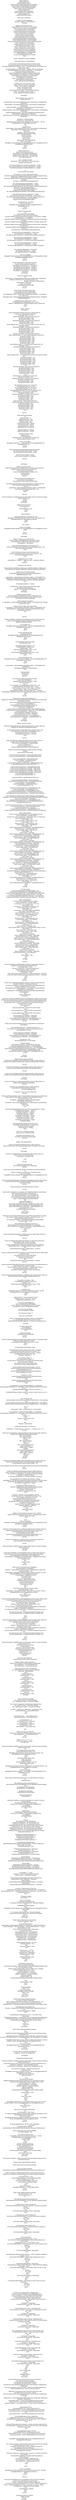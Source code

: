 <mxfile version="22.0.0" type="github">
  <diagram name="Página-1" id="41sUAfmsPAiMNXx8Eul1">
    <mxGraphModel dx="1659" dy="14467" grid="1" gridSize="10" guides="1" tooltips="1" connect="1" arrows="1" fold="1" page="1" pageScale="1" pageWidth="827" pageHeight="1169" math="0" shadow="0">
      <root>
        <mxCell id="0" />
        <mxCell id="1" parent="0" />
        <mxCell id="oCBL22dFETxJ64TPGB6L-1" value="&lt;div style=&quot;color: rgb(204, 204, 204); background-color: rgb(31, 31, 31); font-family: Consolas, &amp;quot;Courier New&amp;quot;, monospace; font-size: 14px; line-height: 19px;&quot;&gt;&lt;div&gt;&lt;br&gt;&lt;/div&gt;&lt;/div&gt;" style="text;html=1;strokeColor=none;fillColor=none;align=center;verticalAlign=middle;whiteSpace=wrap;rounded=0;" parent="1" vertex="1">
          <mxGeometry x="-660" y="-10" width="830" height="30" as="geometry" />
        </mxCell>
        <mxCell id="DPJnPFY0rrxIoGlV513K-1" value="&lt;div&gt;Option Explicit On&lt;/div&gt;&lt;div&gt;Imports System.Data&lt;/div&gt;&lt;div&gt;Imports EXPALSA.Librerias&lt;/div&gt;&lt;div&gt;Imports EXPALSA.SPROCAMARON.ProcesosNegocio&lt;/div&gt;&lt;div&gt;Imports EXPALSA.SPROCAMARON.AccesoDatos&lt;/div&gt;&lt;div&gt;Imports EXPALSA.SPROCAMARON.Entidades&lt;/div&gt;&lt;div&gt;Imports System.Collections.Specialized&lt;/div&gt;&lt;div&gt;Imports Infragistics.Win&lt;/div&gt;&lt;div&gt;Imports Infragistics.Win.UltraWinGrid&lt;/div&gt;&lt;div&gt;Imports Infragistics.Win.UltraWinToolTip&lt;/div&gt;&lt;div&gt;Imports Infragistics.Excel&lt;/div&gt;&lt;div&gt;Imports System.Data.Common&lt;/div&gt;&lt;div&gt;&lt;br&gt;&lt;/div&gt;&lt;div&gt;Public Class FrmFleteFalso&lt;/div&gt;&lt;div&gt;&lt;br&gt;&lt;/div&gt;&lt;div&gt;&amp;nbsp; &amp;nbsp; Private Enum OptionTypeReport&lt;/div&gt;&lt;div&gt;&amp;nbsp; &amp;nbsp; &amp;nbsp; &amp;nbsp; RESUMEN_LIBRAS_X_PROVEEDOR = 1&lt;/div&gt;&lt;div&gt;&amp;nbsp; &amp;nbsp; End Enum&lt;/div&gt;&lt;div&gt;&lt;br&gt;&lt;/div&gt;&lt;div&gt;#Region &quot;SECCION Definiciones&quot;&lt;/div&gt;&lt;div&gt;&amp;nbsp; &amp;nbsp; &#39;Private WithEvents FrmAutorize As FrmAutorizacion&lt;/div&gt;&lt;div&gt;&amp;nbsp; &amp;nbsp; &#39;Private Funciones As New FuncionesControles&lt;/div&gt;&lt;div&gt;&amp;nbsp; &amp;nbsp; &#39;Private MaestrosHelper As MaestrosBP&lt;/div&gt;&lt;div&gt;&amp;nbsp; &amp;nbsp; Private MaestroSecuencia As SecuenciasDA&lt;/div&gt;&lt;div&gt;&amp;nbsp; &amp;nbsp; Private TransactionHelper As TransactionBP&lt;/div&gt;&lt;div&gt;&amp;nbsp; &amp;nbsp; &#39;Private Transaction As DbTransaction&lt;/div&gt;&lt;div&gt;&amp;nbsp; &amp;nbsp; Private Acciones As TipoAccionEnum&lt;/div&gt;&lt;div&gt;&amp;nbsp; &amp;nbsp; Private bOnlyUndoChanges As Boolean&lt;/div&gt;&lt;div&gt;&amp;nbsp; &amp;nbsp; Private ResultDSetQuery As New DataSet&lt;/div&gt;&lt;div&gt;&amp;nbsp; &amp;nbsp; Private daFleteFalsoCabDA As FleteFalsoCabDA&lt;/div&gt;&lt;div&gt;&amp;nbsp; &amp;nbsp; &#39;Private daFleteFalsoDetDA As FleteFalsoDetDA&lt;/div&gt;&lt;div&gt;&amp;nbsp; &amp;nbsp; &#39;Private daRetiroLoteNotificacionesDA As RetiroLoteNotificacionesDA&lt;/div&gt;&lt;div&gt;&amp;nbsp; &amp;nbsp; Private _Transaction As DbTransaction&lt;/div&gt;&lt;div&gt;&amp;nbsp; &amp;nbsp; Private InnerConnection As DbConnection&lt;/div&gt;&lt;div&gt;&amp;nbsp; &amp;nbsp; &#39;Private FilaNueva As Boolean = False&lt;/div&gt;&lt;div&gt;&amp;nbsp; &amp;nbsp; &#39;Private _ListaFormulasCr As New ArrayList&lt;/div&gt;&lt;div&gt;&amp;nbsp; &amp;nbsp; &#39;Private _ParametrosCr As New ArrayList&lt;/div&gt;&lt;div&gt;&amp;nbsp; &amp;nbsp; Private AreaUsuario As String = String.Empty&lt;/div&gt;&lt;div&gt;&amp;nbsp; &amp;nbsp; Private permissionsList As StringCollection&lt;/div&gt;&lt;div&gt;&amp;nbsp; &amp;nbsp; Private SeguridadHelper As New SeguridadBP&lt;/div&gt;&lt;div&gt;&amp;nbsp; &amp;nbsp; &#39;Private dsMateriales As DataSet&lt;/div&gt;&lt;div&gt;&amp;nbsp; &amp;nbsp; &#39;Private nqnLibrasDisponiblesLote As Integer&lt;/div&gt;&lt;div&gt;&amp;nbsp; &amp;nbsp; &#39;lorena&lt;/div&gt;&lt;div&gt;&lt;br&gt;&lt;/div&gt;&lt;div&gt;&amp;nbsp; &amp;nbsp; Private _OptionReport As OptionTypeReport&lt;/div&gt;&lt;div&gt;&lt;br&gt;&lt;/div&gt;&lt;div&gt;&amp;nbsp; &amp;nbsp; Private gridFunctions As ClsUltraWinGrid&lt;/div&gt;&lt;div&gt;&lt;br&gt;&lt;/div&gt;&lt;div&gt;&amp;nbsp; &amp;nbsp; Dim Funciones As New EXPALSA.Librerias.FuncionesControles&lt;/div&gt;&lt;div&gt;&amp;nbsp; &amp;nbsp; Dim objGenerarClases As New EXPALSA.Librerias.GenerarClases&lt;/div&gt;&lt;div&gt;&amp;nbsp; &amp;nbsp; Dim bolGenInitializeLoyout As Boolean = False&amp;nbsp; &amp;nbsp;&#39;Para porder ejecutar solo la primera vez el diseño de los combos&lt;/div&gt;&lt;div&gt;&amp;nbsp; &amp;nbsp; Dim DsetOriginalCheck As New DataSet&amp;nbsp; &amp;nbsp; &#39;Aplicado a filtros de CheckListBox&lt;/div&gt;&lt;div&gt;&amp;nbsp; &amp;nbsp; Dim ColumnBandSummary As New StringCollection&amp;nbsp; &amp;nbsp; &amp;nbsp;&#39;Por sumatoria&lt;/div&gt;&lt;div&gt;&amp;nbsp; &amp;nbsp; Private maestrosHelper As MaestrosBP&lt;/div&gt;&lt;div&gt;&amp;nbsp; &amp;nbsp; Private frmProgressBar As ControlesUI.Shared.FrmProgressBar&lt;/div&gt;&lt;div&gt;&amp;nbsp; &amp;nbsp; Private WithEvents FrmPrintReport As FrmOptionPrintReport&lt;/div&gt;&lt;div&gt;&amp;nbsp; &amp;nbsp; Private WithEvents FrmFilterBox As FrmFilterListBox&lt;/div&gt;&lt;div&gt;&amp;nbsp; &amp;nbsp; Private dlgResult As DialogResult&lt;/div&gt;&lt;div&gt;&amp;nbsp; &amp;nbsp; Private _QuerySqlServer As String = String.Empty&lt;/div&gt;&lt;div&gt;&amp;nbsp; &amp;nbsp; Dim toolTipInfo As UltraToolTipInfo&lt;/div&gt;&lt;div&gt;&amp;nbsp; &amp;nbsp; Private _ClipEvent As SystemTablesEnum&lt;/div&gt;&lt;div&gt;&lt;br&gt;&lt;/div&gt;&lt;div&gt;&amp;nbsp; &amp;nbsp; &#39;Variables para el nuevo reporte de cuadre&lt;/div&gt;&lt;div&gt;&amp;nbsp; &amp;nbsp; Private _Estructura As String = String.Empty&lt;/div&gt;&lt;div&gt;&amp;nbsp; &amp;nbsp; Private _Turno As String = String.Empty&lt;/div&gt;&lt;div&gt;&amp;nbsp; &amp;nbsp; Private _FechaDesde As Date&lt;/div&gt;&lt;div&gt;&amp;nbsp; &amp;nbsp; Private _FechaHasta As Date&lt;/div&gt;&lt;div&gt;&amp;nbsp; &amp;nbsp; Private formatValue As String = &quot;###,###0.00;(###,###0.00); &quot;&lt;/div&gt;&lt;div&gt;&amp;nbsp; &amp;nbsp; Private _secuenciaDocumento As Integer = 0&lt;/div&gt;&lt;div&gt;&amp;nbsp; &amp;nbsp; Private _ultimaSecuenciaGrid As Integer = 0&lt;/div&gt;&lt;div&gt;&lt;br&gt;&lt;/div&gt;&lt;div&gt;#End Region&lt;/div&gt;&lt;div&gt;&lt;br&gt;&lt;/div&gt;&lt;div&gt;&amp;nbsp; &amp;nbsp; Public Sub New() &#39;lorena: aqui Inicia&lt;/div&gt;&lt;div&gt;&amp;nbsp; &amp;nbsp; &amp;nbsp; &amp;nbsp; InitializeComponent()&lt;/div&gt;&lt;div&gt;&lt;br&gt;&lt;/div&gt;&lt;div&gt;&amp;nbsp; &amp;nbsp; &amp;nbsp; &amp;nbsp; TransactionHelper = New TransactionBP(GStrUsuario, GStrContrasenia, GStrBaseDatos, GStrServidor)&lt;/div&gt;&lt;div&gt;&amp;nbsp; &amp;nbsp; &amp;nbsp; &amp;nbsp; maestrosHelper = New MaestrosBP(GStrUsuario, GStrContrasenia, GStrBaseDatos, GStrServidor)&lt;/div&gt;&lt;div&gt;&amp;nbsp; &amp;nbsp; &amp;nbsp; &amp;nbsp; &#39;daRetiroLoteCabDA = New RetiroLoteCabDA(GStrUsuario, GStrContrasenia, GStrBaseDatos, GStrServidor)&lt;/div&gt;&lt;div&gt;&amp;nbsp; &amp;nbsp; &amp;nbsp; &amp;nbsp; &#39;daRetiroLoteDetDA = New RetiroLoteDetDA(GStrUsuario, GStrContrasenia, GStrBaseDatos, GStrServidor)&lt;/div&gt;&lt;div&gt;&amp;nbsp; &amp;nbsp; &amp;nbsp; &amp;nbsp; &#39;daRetiroLoteNotificacionesDA = New RetiroLoteNotificacionesDA(GStrUsuario, GStrContrasenia, GStrBaseDatos, GStrServidor)&lt;/div&gt;&lt;div&gt;&amp;nbsp; &amp;nbsp; &amp;nbsp; &amp;nbsp; MaestroSecuencia = New SecuenciasDA(GStrUsuario, GStrContrasenia, GStrBaseDatos, GStrServidor)&lt;/div&gt;&lt;div&gt;&lt;br&gt;&lt;/div&gt;&lt;div&gt;&amp;nbsp; &amp;nbsp; &amp;nbsp; &amp;nbsp; AreaUsuario = GetAreaUsuario()&lt;/div&gt;&lt;div&gt;&amp;nbsp; &amp;nbsp; &amp;nbsp; &amp;nbsp; If AreaUsuario = String.Empty Then&lt;/div&gt;&lt;div&gt;&amp;nbsp; &amp;nbsp; &amp;nbsp; &amp;nbsp; &amp;nbsp; &amp;nbsp; MessageBox.Show(&quot;Usuario no tiene asignada un Área específica...&quot;, Me.Text, MessageBoxButtons.OK, MessageBoxIcon.Error)&lt;/div&gt;&lt;div&gt;&amp;nbsp; &amp;nbsp; &amp;nbsp; &amp;nbsp; Else&lt;/div&gt;&lt;div&gt;&amp;nbsp; &amp;nbsp; &amp;nbsp; &amp;nbsp; &amp;nbsp; &amp;nbsp; Try&lt;/div&gt;&lt;div&gt;&amp;nbsp; &amp;nbsp; &amp;nbsp; &amp;nbsp; &amp;nbsp; &amp;nbsp; &amp;nbsp; &amp;nbsp; CargarPermisos()&lt;/div&gt;&lt;div&gt;&amp;nbsp; &amp;nbsp; &amp;nbsp; &amp;nbsp; &amp;nbsp; &amp;nbsp; &amp;nbsp; &amp;nbsp; maestrosHelper = New MaestrosBP(GStrUsuario, GStrContrasenia, GStrBaseDatos, GStrServidor) &#39; Debe declararse a nivel de la funcion&lt;/div&gt;&lt;div&gt;&amp;nbsp; &amp;nbsp; &amp;nbsp; &amp;nbsp; &amp;nbsp; &amp;nbsp; &amp;nbsp; &amp;nbsp; FillCombo()&lt;/div&gt;&lt;div&gt;&amp;nbsp; &amp;nbsp; &amp;nbsp; &amp;nbsp; &amp;nbsp; &amp;nbsp; &amp;nbsp; &amp;nbsp; Acciones = TipoAccionEnum.Read&lt;/div&gt;&lt;div&gt;&amp;nbsp; &amp;nbsp; &amp;nbsp; &amp;nbsp; &amp;nbsp; &amp;nbsp; &amp;nbsp; &amp;nbsp; BarraBotones(TipoAccionEnum.Read)&lt;/div&gt;&lt;div&gt;&amp;nbsp; &amp;nbsp; &amp;nbsp; &amp;nbsp; &amp;nbsp; &amp;nbsp; &amp;nbsp; &amp;nbsp; EncerarControles()&lt;/div&gt;&lt;div&gt;&amp;nbsp; &amp;nbsp; &amp;nbsp; &amp;nbsp; &amp;nbsp; &amp;nbsp; &amp;nbsp; &amp;nbsp; &#39;CrearSourceGuias()&lt;/div&gt;&lt;div&gt;&amp;nbsp; &amp;nbsp; &amp;nbsp; &amp;nbsp; &amp;nbsp; &amp;nbsp; &amp;nbsp; &amp;nbsp; LlenarCombo()&lt;/div&gt;&lt;div&gt;&amp;nbsp; &amp;nbsp; &amp;nbsp; &amp;nbsp; &amp;nbsp; &amp;nbsp; &amp;nbsp; &amp;nbsp; Buscar() &#39;lorena&lt;/div&gt;&lt;div&gt;&amp;nbsp; &amp;nbsp; &amp;nbsp; &amp;nbsp; &amp;nbsp; &amp;nbsp; &amp;nbsp; &amp;nbsp; gridFunctions = New ClsUltraWinGrid&lt;/div&gt;&lt;div&gt;&amp;nbsp; &amp;nbsp; &amp;nbsp; &amp;nbsp; &amp;nbsp; &amp;nbsp; Catch ex As Exception&lt;/div&gt;&lt;div&gt;&amp;nbsp; &amp;nbsp; &amp;nbsp; &amp;nbsp; &amp;nbsp; &amp;nbsp; &amp;nbsp; &amp;nbsp; MessageBox.Show(ex.Message, Text, MessageBoxButtons.OK, MessageBoxIcon.Error, MessageBoxDefaultButton.Button1)&lt;/div&gt;&lt;div&gt;&amp;nbsp; &amp;nbsp; &amp;nbsp; &amp;nbsp; &amp;nbsp; &amp;nbsp; End Try&lt;/div&gt;&lt;div&gt;&amp;nbsp; &amp;nbsp; &amp;nbsp; &amp;nbsp; End If&lt;/div&gt;&lt;div&gt;&amp;nbsp; &amp;nbsp; End Sub&lt;/div&gt;&lt;div&gt;&lt;br&gt;&lt;/div&gt;&lt;div&gt;#Region &quot;Data Access&quot;&lt;/div&gt;&lt;div&gt;&amp;nbsp; &amp;nbsp; Private Sub FillCombo() &#39;lorena ok&lt;/div&gt;&lt;div&gt;&amp;nbsp; &amp;nbsp; &amp;nbsp; &amp;nbsp; Dim ObjTable As New DataTable(&quot;OpcionReport&quot;)&lt;/div&gt;&lt;div&gt;&amp;nbsp; &amp;nbsp; &amp;nbsp; &amp;nbsp; ObjTable.Columns.Add(&quot;Codigo&quot;, GetType(String))&lt;/div&gt;&lt;div&gt;&amp;nbsp; &amp;nbsp; &amp;nbsp; &amp;nbsp; ObjTable.Columns.Add(&quot;Nombre&quot;, GetType(String))&lt;/div&gt;&lt;div&gt;&amp;nbsp; &amp;nbsp; &amp;nbsp; &amp;nbsp; Dim oRow As DataRow&lt;/div&gt;&lt;div&gt;&lt;br&gt;&lt;/div&gt;&lt;div&gt;&amp;nbsp; &amp;nbsp; &amp;nbsp; &amp;nbsp; oRow = ObjTable.NewRow&lt;/div&gt;&lt;div&gt;&amp;nbsp; &amp;nbsp; &amp;nbsp; &amp;nbsp; oRow.Item(0) = &quot;02&quot; : oRow.Item(1) = &quot;Cálculo Flete Falso&quot;&lt;/div&gt;&lt;div&gt;&amp;nbsp; &amp;nbsp; &amp;nbsp; &amp;nbsp; ObjTable.Rows.Add(oRow)&lt;/div&gt;&lt;div&gt;&lt;br&gt;&lt;/div&gt;&lt;div&gt;&amp;nbsp; &amp;nbsp; &amp;nbsp; &amp;nbsp; Me.cmbOpcionesReportes.ComboBox.ValueMember = &quot;Codigo&quot;&lt;/div&gt;&lt;div&gt;&amp;nbsp; &amp;nbsp; &amp;nbsp; &amp;nbsp; Me.cmbOpcionesReportes.ComboBox.DisplayMember = &quot;Nombre&quot;&lt;/div&gt;&lt;div&gt;&amp;nbsp; &amp;nbsp; &amp;nbsp; &amp;nbsp; Me.cmbOpcionesReportes.ComboBox.DataSource = ObjTable&lt;/div&gt;&lt;div&gt;&lt;br&gt;&lt;/div&gt;&lt;div&gt;&amp;nbsp; &amp;nbsp; &amp;nbsp; &amp;nbsp; Try&lt;/div&gt;&lt;div&gt;&amp;nbsp; &amp;nbsp; &amp;nbsp; &amp;nbsp; &amp;nbsp; &amp;nbsp; Dim dsCombos As New DataSet&lt;/div&gt;&lt;div&gt;&lt;br&gt;&lt;/div&gt;&lt;div&gt;&amp;nbsp; &amp;nbsp; &amp;nbsp; &amp;nbsp; &amp;nbsp; &amp;nbsp; Dim parameters As New List(Of QueryParameter)&lt;/div&gt;&lt;div&gt;&amp;nbsp; &amp;nbsp; &amp;nbsp; &amp;nbsp; &amp;nbsp; &amp;nbsp; parameters.Add(New QueryParameter(SystemTablesEnum.CalendarioAguajeCompras, String.Empty, &quot;LISTADO&quot;)) &#39;lorena: Opcion LISTADO&lt;/div&gt;&lt;div&gt;&amp;nbsp; &amp;nbsp; &amp;nbsp; &amp;nbsp; &amp;nbsp; &amp;nbsp; parameters.Add(New QueryParameter(SystemTablesEnum.ProvCamaron, String.Empty, &quot;LISTADO&quot;))&lt;/div&gt;&lt;div&gt;&amp;nbsp; &amp;nbsp; &amp;nbsp; &amp;nbsp; &amp;nbsp; &amp;nbsp; dsCombos = maestrosHelper.DoQuery(parameters)&lt;/div&gt;&lt;div&gt;&lt;br&gt;&lt;/div&gt;&lt;div&gt;&amp;nbsp; &amp;nbsp; &amp;nbsp; &amp;nbsp; &amp;nbsp; &amp;nbsp; Me.CmbCalendarioAguaje.ValueMember = &quot;Codigo&quot;&lt;/div&gt;&lt;div&gt;&amp;nbsp; &amp;nbsp; &amp;nbsp; &amp;nbsp; &amp;nbsp; &amp;nbsp; Me.CmbCalendarioAguaje.DisplayMember = &quot;Nombre&quot;&lt;/div&gt;&lt;div&gt;&amp;nbsp; &amp;nbsp; &amp;nbsp; &amp;nbsp; &amp;nbsp; &amp;nbsp; Me.CmbCalendarioAguaje.DataSource = dsCombos.Tables(&quot;CalendarioAguajeCompras&quot;) &#39;lorena: SP =&amp;gt; CalendarioAguajeCompras&lt;/div&gt;&lt;div&gt;&amp;nbsp; &amp;nbsp; &amp;nbsp; &amp;nbsp; &amp;nbsp; &amp;nbsp; Me.CmbCalendarioAguaje.AutoCompleteMode = Infragistics.Win.AutoCompleteMode.Suggest&lt;/div&gt;&lt;div&gt;&amp;nbsp; &amp;nbsp; &amp;nbsp; &amp;nbsp; &amp;nbsp; &amp;nbsp; Me.CmbCalendarioAguaje.SelectedRow = Me.CmbCalendarioAguaje.Rows(0)&lt;/div&gt;&lt;div&gt;&lt;br&gt;&lt;/div&gt;&lt;div&gt;&amp;nbsp; &amp;nbsp; &amp;nbsp; &amp;nbsp; &amp;nbsp; &amp;nbsp; Me.CmbProveedorCamaron.ValueMember = &quot;Codigo&quot;&lt;/div&gt;&lt;div&gt;&amp;nbsp; &amp;nbsp; &amp;nbsp; &amp;nbsp; &amp;nbsp; &amp;nbsp; Me.CmbProveedorCamaron.DisplayMember = &quot;Razon Social&quot;&lt;/div&gt;&lt;div&gt;&amp;nbsp; &amp;nbsp; &amp;nbsp; &amp;nbsp; &amp;nbsp; &amp;nbsp; Me.CmbProveedorCamaron.DataSource = dsCombos.Tables(&quot;ProvCamaron&quot;)&lt;/div&gt;&lt;div&gt;&amp;nbsp; &amp;nbsp; &amp;nbsp; &amp;nbsp; &amp;nbsp; &amp;nbsp; Me.CmbProveedorCamaron.AutoCompleteMode = Infragistics.Win.AutoCompleteMode.Suggest&lt;/div&gt;&lt;div&gt;&lt;br&gt;&lt;/div&gt;&lt;div&gt;&amp;nbsp; &amp;nbsp; &amp;nbsp; &amp;nbsp; &amp;nbsp; &amp;nbsp; DsetOriginalCheck = dsCombos&lt;/div&gt;&lt;div&gt;&amp;nbsp; &amp;nbsp; &amp;nbsp; &amp;nbsp; Catch ex As Exception&lt;/div&gt;&lt;div&gt;&amp;nbsp; &amp;nbsp; &amp;nbsp; &amp;nbsp; &amp;nbsp; &amp;nbsp; MessageBox.Show(ex.Message, Me.Text, MessageBoxButtons.OK, MessageBoxIcon.Error)&lt;/div&gt;&lt;div&gt;&amp;nbsp; &amp;nbsp; &amp;nbsp; &amp;nbsp; End Try&lt;/div&gt;&lt;div&gt;&amp;nbsp; &amp;nbsp; End Sub&lt;/div&gt;&lt;div&gt;&lt;br&gt;&lt;/div&gt;&lt;div&gt;&amp;nbsp; &amp;nbsp; Public Sub LlenarCombo()&lt;/div&gt;&lt;div&gt;&amp;nbsp; &amp;nbsp; &amp;nbsp; &amp;nbsp; Try&lt;/div&gt;&lt;div&gt;&amp;nbsp; &amp;nbsp; &amp;nbsp; &amp;nbsp; &amp;nbsp; &amp;nbsp; Dim combosSourceSet As DataSet&lt;/div&gt;&lt;div&gt;&amp;nbsp; &amp;nbsp; &amp;nbsp; &amp;nbsp; &amp;nbsp; &amp;nbsp; Dim parameters As New List(Of QueryParameter)&lt;/div&gt;&lt;div&gt;&amp;nbsp; &amp;nbsp; &amp;nbsp; &amp;nbsp; &amp;nbsp; &amp;nbsp; parameters.Add(New QueryParameter(SystemTablesEnum.ProvCamaron, &quot; WHERE bstProvCamaron = &#39;1&#39;&quot;, &quot;LISTADO&quot;))&lt;/div&gt;&lt;div&gt;&amp;nbsp; &amp;nbsp; &amp;nbsp; &amp;nbsp; &amp;nbsp; &amp;nbsp; parameters.Add(New QueryParameter(SystemTablesEnum.Camaronera, String.Empty, &quot;LISTADO&quot;))&lt;/div&gt;&lt;div&gt;&amp;nbsp; &amp;nbsp; &amp;nbsp; &amp;nbsp; &amp;nbsp; &amp;nbsp; parameters.Add(New QueryParameter(SystemTablesEnum.Comprador, String.Empty, &quot;LISTADO2&quot;))&lt;/div&gt;&lt;div&gt;&amp;nbsp; &amp;nbsp; &amp;nbsp; &amp;nbsp; &amp;nbsp; &amp;nbsp; &#39;parameters.Add(New QueryParameter(SystemTablesEnum.RetiroLoteCab, String.Empty, &quot;RL_MOTIVO&quot;))&lt;/div&gt;&lt;div&gt;&amp;nbsp; &amp;nbsp; &amp;nbsp; &amp;nbsp; &amp;nbsp; &amp;nbsp; &#39;parameters.Add(New QueryParameter(SystemTablesEnum.Moviles, String.Empty, &quot;LISTADO&quot;))&lt;/div&gt;&lt;div&gt;&amp;nbsp; &amp;nbsp; &amp;nbsp; &amp;nbsp; &amp;nbsp; &amp;nbsp; combosSourceSet = MaestrosHelper.DoQuery(parameters)&lt;/div&gt;&lt;div&gt;&lt;br&gt;&lt;/div&gt;&lt;div&gt;&amp;nbsp; &amp;nbsp; &amp;nbsp; &amp;nbsp; &amp;nbsp; &amp;nbsp; Me.cmbProvCamaron.DisplayMember = &quot;Razon Social&quot;&lt;/div&gt;&lt;div&gt;&amp;nbsp; &amp;nbsp; &amp;nbsp; &amp;nbsp; &amp;nbsp; &amp;nbsp; Me.cmbProvCamaron.ValueMember = &quot;Codigo&quot;&lt;/div&gt;&lt;div&gt;&amp;nbsp; &amp;nbsp; &amp;nbsp; &amp;nbsp; &amp;nbsp; &amp;nbsp; Me.cmbProvCamaron.DataSource = combosSourceSet.Tables(&quot;ProvCamaron&quot;)&lt;/div&gt;&lt;div&gt;&lt;br&gt;&lt;/div&gt;&lt;div&gt;&amp;nbsp; &amp;nbsp; &amp;nbsp; &amp;nbsp; &amp;nbsp; &amp;nbsp; Me.cmbCamaronera.DisplayMember = &quot;Nombre&quot;&lt;/div&gt;&lt;div&gt;&amp;nbsp; &amp;nbsp; &amp;nbsp; &amp;nbsp; &amp;nbsp; &amp;nbsp; Me.cmbCamaronera.ValueMember = &quot;Codigo&quot;&lt;/div&gt;&lt;div&gt;&amp;nbsp; &amp;nbsp; &amp;nbsp; &amp;nbsp; &amp;nbsp; &amp;nbsp; Me.cmbCamaronera.DataSource = combosSourceSet.Tables(&quot;Camaronera&quot;)&lt;/div&gt;&lt;div&gt;&lt;br&gt;&lt;/div&gt;&lt;div&gt;&amp;nbsp; &amp;nbsp; &amp;nbsp; &amp;nbsp; &amp;nbsp; &amp;nbsp; Me.cmbComprador.DisplayMember = &quot;Nombre&quot;&lt;/div&gt;&lt;div&gt;&amp;nbsp; &amp;nbsp; &amp;nbsp; &amp;nbsp; &amp;nbsp; &amp;nbsp; Me.cmbComprador.ValueMember = &quot;Codigo&quot;&lt;/div&gt;&lt;div&gt;&amp;nbsp; &amp;nbsp; &amp;nbsp; &amp;nbsp; &amp;nbsp; &amp;nbsp; Me.cmbComprador.DataSource = combosSourceSet.Tables(&quot;Comprador&quot;)&lt;/div&gt;&lt;div&gt;&lt;br&gt;&lt;/div&gt;&lt;div&gt;&lt;br&gt;&lt;/div&gt;&lt;div&gt;&amp;nbsp; &amp;nbsp; &amp;nbsp; &amp;nbsp; &amp;nbsp; &amp;nbsp; Me.cmbEstado.DisplayMember = &quot;Descripcion&quot;&lt;/div&gt;&lt;div&gt;&amp;nbsp; &amp;nbsp; &amp;nbsp; &amp;nbsp; &amp;nbsp; &amp;nbsp; Me.cmbEstado.ValueMember = &quot;Codigo&quot;&lt;/div&gt;&lt;div&gt;&amp;nbsp; &amp;nbsp; &amp;nbsp; &amp;nbsp; &amp;nbsp; &amp;nbsp; Me.cmbEstado.DataSource = GetEstados()&lt;/div&gt;&lt;div&gt;&lt;br&gt;&lt;/div&gt;&lt;div&gt;&amp;nbsp; &amp;nbsp; &amp;nbsp; &amp;nbsp; Catch ex As Exception&lt;/div&gt;&lt;div&gt;&amp;nbsp; &amp;nbsp; &amp;nbsp; &amp;nbsp; &amp;nbsp; &amp;nbsp; MessageBox.Show(ex.Message, Text, MessageBoxButtons.OK, MessageBoxIcon.Hand, MessageBoxDefaultButton.Button1)&lt;/div&gt;&lt;div&gt;&amp;nbsp; &amp;nbsp; &amp;nbsp; &amp;nbsp; End Try&lt;/div&gt;&lt;div&gt;&amp;nbsp; &amp;nbsp; End Sub&lt;/div&gt;&lt;div&gt;&lt;br&gt;&lt;/div&gt;&lt;div&gt;&amp;nbsp; &amp;nbsp; Function GetEstados() As List(Of ItemTransaction)&lt;/div&gt;&lt;div&gt;&amp;nbsp; &amp;nbsp; &amp;nbsp; &amp;nbsp; Dim lista As New List(Of ItemTransaction)&lt;/div&gt;&lt;div&gt;&amp;nbsp; &amp;nbsp; &amp;nbsp; &amp;nbsp; lista.Add(New ItemTransaction(&quot;T&quot;, &quot;Transaccion&quot;))&lt;/div&gt;&lt;div&gt;&amp;nbsp; &amp;nbsp; &amp;nbsp; &amp;nbsp; lista.Add(New ItemTransaction(&quot;G&quot;, &quot;Grabado&quot;))&lt;/div&gt;&lt;div&gt;&amp;nbsp; &amp;nbsp; &amp;nbsp; &amp;nbsp; lista.Add(New ItemTransaction(&quot;N&quot;, &quot;Anulado&quot;))&lt;/div&gt;&lt;div&gt;&amp;nbsp; &amp;nbsp; &amp;nbsp; &amp;nbsp; lista.Add(New ItemTransaction(&quot;A&quot;, &quot;Aprobado&quot;))&lt;/div&gt;&lt;div&gt;&amp;nbsp; &amp;nbsp; &amp;nbsp; &amp;nbsp; lista.Add(New ItemTransaction(&quot;F&quot;, &quot;Facturado&quot;))&lt;/div&gt;&lt;div&gt;&amp;nbsp; &amp;nbsp; &amp;nbsp; &amp;nbsp; Return lista&lt;/div&gt;&lt;div&gt;&amp;nbsp; &amp;nbsp; End Function&lt;/div&gt;&lt;div&gt;&lt;br&gt;&lt;/div&gt;&lt;div&gt;&amp;nbsp; &amp;nbsp; Private Sub CargarPermisos()&lt;/div&gt;&lt;div&gt;&amp;nbsp; &amp;nbsp; &amp;nbsp; &amp;nbsp; Try&lt;/div&gt;&lt;div&gt;&amp;nbsp; &amp;nbsp; &amp;nbsp; &amp;nbsp; &amp;nbsp; &amp;nbsp; permissionsList = SeguridadHelper.PermisosPorForma(GStrUsuario, GStrEmpresa, GStrDivision, GStrSucursal, Me.ProductName.Split(&quot;.&quot;)(1), _&lt;/div&gt;&lt;div&gt;&amp;nbsp; &amp;nbsp; &amp;nbsp; &amp;nbsp; &amp;nbsp; &amp;nbsp; &amp;nbsp; &amp;nbsp; &amp;nbsp; &amp;nbsp; &amp;nbsp; &amp;nbsp; &amp;nbsp; &amp;nbsp; &amp;nbsp; &amp;nbsp; &amp;nbsp; &amp;nbsp; &amp;nbsp; &amp;nbsp; &amp;nbsp; &amp;nbsp; &amp;nbsp; &amp;nbsp; &amp;nbsp; &amp;nbsp; &amp;nbsp; &amp;nbsp; &amp;nbsp; &amp;nbsp; &amp;nbsp; &amp;nbsp; &amp;nbsp; &amp;nbsp; Me.Name, GStrUsuario, GStrContrasenia, GStrBaseDatos, GStrServidor)&lt;/div&gt;&lt;div&gt;&amp;nbsp; &amp;nbsp; &amp;nbsp; &amp;nbsp; Catch ex As Exception&lt;/div&gt;&lt;div&gt;&amp;nbsp; &amp;nbsp; &amp;nbsp; &amp;nbsp; &amp;nbsp; &amp;nbsp; MessageBox.Show(ex.Message)&lt;/div&gt;&lt;div&gt;&amp;nbsp; &amp;nbsp; &amp;nbsp; &amp;nbsp; End Try&lt;/div&gt;&lt;div&gt;&amp;nbsp; &amp;nbsp; End Sub&lt;/div&gt;&lt;div&gt;&lt;br&gt;&lt;/div&gt;&lt;div&gt;&amp;nbsp; &amp;nbsp; Private Function GetAreaUsuario() As String&lt;/div&gt;&lt;div&gt;&amp;nbsp; &amp;nbsp; &amp;nbsp; &amp;nbsp; Dim _AreaUser As String = String.Empty&lt;/div&gt;&lt;div&gt;&amp;nbsp; &amp;nbsp; &amp;nbsp; &amp;nbsp; Dim dSetOrigenUsuario As DataSet = Nothing&lt;/div&gt;&lt;div&gt;&amp;nbsp; &amp;nbsp; &amp;nbsp; &amp;nbsp; Dim StringBuiller As String = String.Format(&quot; WHERE bstResponsable = 1 and cnologin = &#39;{0}&#39;&quot;, GStrUsuario)&lt;/div&gt;&lt;div&gt;&amp;nbsp; &amp;nbsp; &amp;nbsp; &amp;nbsp; dSetOrigenUsuario = MaestrosHelper.DoQuery(&quot;ResponsableAdministrativo&quot;, StringBuiller, &quot;PERMISOSGENERAL&quot;)&lt;/div&gt;&lt;div&gt;&lt;br&gt;&lt;/div&gt;&lt;div&gt;&amp;nbsp; &amp;nbsp; &amp;nbsp; &amp;nbsp; If dSetOrigenUsuario.Tables.Count &amp;gt; 0 Then&lt;/div&gt;&lt;div&gt;&amp;nbsp; &amp;nbsp; &amp;nbsp; &amp;nbsp; &amp;nbsp; &amp;nbsp; If dSetOrigenUsuario.Tables(0).Rows.Count &amp;gt; 0 Then&lt;/div&gt;&lt;div&gt;&amp;nbsp; &amp;nbsp; &amp;nbsp; &amp;nbsp; &amp;nbsp; &amp;nbsp; &amp;nbsp; &amp;nbsp; _AreaUser = dSetOrigenUsuario.Tables(0).Rows(0)(&quot;cciarea&quot;).ToString.Trim&lt;/div&gt;&lt;div&gt;&amp;nbsp; &amp;nbsp; &amp;nbsp; &amp;nbsp; &amp;nbsp; &amp;nbsp; End If&lt;/div&gt;&lt;div&gt;&amp;nbsp; &amp;nbsp; &amp;nbsp; &amp;nbsp; End If&lt;/div&gt;&lt;div&gt;&lt;br&gt;&lt;/div&gt;&lt;div&gt;&amp;nbsp; &amp;nbsp; &amp;nbsp; &amp;nbsp; Return _AreaUser&lt;/div&gt;&lt;div&gt;&amp;nbsp; &amp;nbsp; End Function&lt;/div&gt;&lt;div&gt;&lt;br&gt;&lt;/div&gt;&lt;div&gt;&amp;nbsp; &amp;nbsp; Public Sub BarraBotones(ByVal TipoAccion As TipoAccionEnum)&lt;/div&gt;&lt;div&gt;&amp;nbsp; &amp;nbsp; &amp;nbsp; &amp;nbsp; If TipoAccion = TipoAccionEnum.Read Then&lt;/div&gt;&lt;div&gt;&amp;nbsp; &amp;nbsp; &amp;nbsp; &amp;nbsp; &amp;nbsp; &amp;nbsp; If cmbEstado.Value = &quot;G&quot; Then&lt;/div&gt;&lt;div&gt;&amp;nbsp; &amp;nbsp; &amp;nbsp; &amp;nbsp; &amp;nbsp; &amp;nbsp; &amp;nbsp; &amp;nbsp; Me.btnNuevo.Enabled = permissionsList.Contains(&quot;N&quot;)&lt;/div&gt;&lt;div&gt;&amp;nbsp; &amp;nbsp; &amp;nbsp; &amp;nbsp; &amp;nbsp; &amp;nbsp; &amp;nbsp; &amp;nbsp; Me.btnGrabar.Enabled = False&lt;/div&gt;&lt;div&gt;&amp;nbsp; &amp;nbsp; &amp;nbsp; &amp;nbsp; &amp;nbsp; &amp;nbsp; &amp;nbsp; &amp;nbsp; &#39;Me.btnFactura.Enabled = False&lt;/div&gt;&lt;div&gt;&amp;nbsp; &amp;nbsp; &amp;nbsp; &amp;nbsp; &amp;nbsp; &amp;nbsp; &amp;nbsp; &amp;nbsp; Me.btnAprobar.Enabled = permissionsList.Contains(&quot;A&quot;)&lt;/div&gt;&lt;div&gt;&amp;nbsp; &amp;nbsp; &amp;nbsp; &amp;nbsp; &amp;nbsp; &amp;nbsp; &amp;nbsp; &amp;nbsp; &#39;Me.btnFactura.Visible = False&lt;/div&gt;&lt;div&gt;&amp;nbsp; &amp;nbsp; &amp;nbsp; &amp;nbsp; &amp;nbsp; &amp;nbsp; &amp;nbsp; &amp;nbsp; &#39;Me.grFactura.Visible = False&lt;/div&gt;&lt;div&gt;&amp;nbsp; &amp;nbsp; &amp;nbsp; &amp;nbsp; &amp;nbsp; &amp;nbsp; ElseIf cmbEstado.Value = &quot;A&quot; Then &#39; And Not chkImpreso.Checked Then &#39;And chkExpalsa.Checked&amp;nbsp;&lt;/div&gt;&lt;div&gt;&amp;nbsp; &amp;nbsp; &amp;nbsp; &amp;nbsp; &amp;nbsp; &amp;nbsp; &amp;nbsp; &amp;nbsp; Me.btnNuevo.Enabled = permissionsList.Contains(&quot;N&quot;)&lt;/div&gt;&lt;div&gt;&amp;nbsp; &amp;nbsp; &amp;nbsp; &amp;nbsp; &amp;nbsp; &amp;nbsp; &amp;nbsp; &amp;nbsp; Me.btnGrabar.Enabled = False&lt;/div&gt;&lt;div&gt;&amp;nbsp; &amp;nbsp; &amp;nbsp; &amp;nbsp; &amp;nbsp; &amp;nbsp; &amp;nbsp; &amp;nbsp; &#39;Me.btnFactura.Enabled = True&lt;/div&gt;&lt;div&gt;&amp;nbsp; &amp;nbsp; &amp;nbsp; &amp;nbsp; &amp;nbsp; &amp;nbsp; &amp;nbsp; &amp;nbsp; Me.btnAprobar.Enabled = False&lt;/div&gt;&lt;div&gt;&amp;nbsp; &amp;nbsp; &amp;nbsp; &amp;nbsp; &amp;nbsp; &amp;nbsp; &amp;nbsp; &amp;nbsp; &#39;Me.grFactura.Visible = False&lt;/div&gt;&lt;div&gt;&amp;nbsp; &amp;nbsp; &amp;nbsp; &amp;nbsp; &amp;nbsp; &amp;nbsp; &amp;nbsp; &amp;nbsp; &#39;Me.btnFactura.Visible = permissionsList.Contains(&quot;C&quot;)&lt;/div&gt;&lt;div&gt;&amp;nbsp; &amp;nbsp; &amp;nbsp; &amp;nbsp; &amp;nbsp; &amp;nbsp; &amp;nbsp; &amp;nbsp; &#39;ElseIf cmbEstado.Value = &quot;A&quot; Then &#39;And Not chkExpalsa.Checked Then&lt;/div&gt;&lt;div&gt;&amp;nbsp; &amp;nbsp; &amp;nbsp; &amp;nbsp; &amp;nbsp; &amp;nbsp; &amp;nbsp; &amp;nbsp; &#39;&amp;nbsp; &amp;nbsp; Me.btnNuevo.Enabled = True&lt;/div&gt;&lt;div&gt;&amp;nbsp; &amp;nbsp; &amp;nbsp; &amp;nbsp; &amp;nbsp; &amp;nbsp; &amp;nbsp; &amp;nbsp; &#39;&amp;nbsp; &amp;nbsp; Me.btnGrabar.Enabled = False&lt;/div&gt;&lt;div&gt;&amp;nbsp; &amp;nbsp; &amp;nbsp; &amp;nbsp; &amp;nbsp; &amp;nbsp; &amp;nbsp; &amp;nbsp; &#39;&amp;nbsp; &amp;nbsp; Me.btnFactura.Enabled = False&lt;/div&gt;&lt;div&gt;&amp;nbsp; &amp;nbsp; &amp;nbsp; &amp;nbsp; &amp;nbsp; &amp;nbsp; &amp;nbsp; &amp;nbsp; &#39;&amp;nbsp; &amp;nbsp; Me.btnAprobar.Enabled = False&lt;/div&gt;&lt;div&gt;&amp;nbsp; &amp;nbsp; &amp;nbsp; &amp;nbsp; &amp;nbsp; &amp;nbsp; &amp;nbsp; &amp;nbsp; &#39;&amp;nbsp; &amp;nbsp; Me.btnFactura.Visible = False&lt;/div&gt;&lt;div&gt;&amp;nbsp; &amp;nbsp; &amp;nbsp; &amp;nbsp; &amp;nbsp; &amp;nbsp; &amp;nbsp; &amp;nbsp; &#39;&amp;nbsp; &amp;nbsp; Me.grFactura.Visible = False&lt;/div&gt;&lt;div&gt;&amp;nbsp; &amp;nbsp; &amp;nbsp; &amp;nbsp; &amp;nbsp; &amp;nbsp; &amp;nbsp; &amp;nbsp; &#39;ElseIf cmbEstado.Value = &quot;A&quot; And chkImpreso.Checked Then &#39;And chkExpalsa.Checked&amp;nbsp;&lt;/div&gt;&lt;div&gt;&amp;nbsp; &amp;nbsp; &amp;nbsp; &amp;nbsp; &amp;nbsp; &amp;nbsp; &amp;nbsp; &amp;nbsp; &#39;&amp;nbsp; &amp;nbsp; Me.btnNuevo.Enabled = permissionsList.Contains(&quot;N&quot;)&lt;/div&gt;&lt;div&gt;&amp;nbsp; &amp;nbsp; &amp;nbsp; &amp;nbsp; &amp;nbsp; &amp;nbsp; &amp;nbsp; &amp;nbsp; &#39;&amp;nbsp; &amp;nbsp; Me.btnGrabar.Enabled = False&lt;/div&gt;&lt;div&gt;&amp;nbsp; &amp;nbsp; &amp;nbsp; &amp;nbsp; &amp;nbsp; &amp;nbsp; &amp;nbsp; &amp;nbsp; &#39;&amp;nbsp; &amp;nbsp; Me.btnFactura.Enabled = False&lt;/div&gt;&lt;div&gt;&amp;nbsp; &amp;nbsp; &amp;nbsp; &amp;nbsp; &amp;nbsp; &amp;nbsp; &amp;nbsp; &amp;nbsp; &#39;&amp;nbsp; &amp;nbsp; Me.btnAprobar.Enabled = False&lt;/div&gt;&lt;div&gt;&amp;nbsp; &amp;nbsp; &amp;nbsp; &amp;nbsp; &amp;nbsp; &amp;nbsp; &amp;nbsp; &amp;nbsp; &#39;&amp;nbsp; &amp;nbsp; Me.btnFactura.Visible = False&lt;/div&gt;&lt;div&gt;&amp;nbsp; &amp;nbsp; &amp;nbsp; &amp;nbsp; &amp;nbsp; &amp;nbsp; &amp;nbsp; &amp;nbsp; &#39;&amp;nbsp; &amp;nbsp; Me.grFactura.Visible = True&lt;/div&gt;&lt;div&gt;&amp;nbsp; &amp;nbsp; &amp;nbsp; &amp;nbsp; &amp;nbsp; &amp;nbsp; &amp;nbsp; &amp;nbsp; &#39;&amp;nbsp; &amp;nbsp; &#39;ElseIf cmbEstado.Value = &quot;A&quot; And chkExpalsa.Checked And chkImpreso.Checked Then&lt;/div&gt;&lt;div&gt;&amp;nbsp; &amp;nbsp; &amp;nbsp; &amp;nbsp; &amp;nbsp; &amp;nbsp; &amp;nbsp; &amp;nbsp; &#39;&amp;nbsp; &amp;nbsp; &#39;&amp;nbsp; &amp;nbsp; Me.btnNuevo.Enabled = True&lt;/div&gt;&lt;div&gt;&amp;nbsp; &amp;nbsp; &amp;nbsp; &amp;nbsp; &amp;nbsp; &amp;nbsp; &amp;nbsp; &amp;nbsp; &#39;&amp;nbsp; &amp;nbsp; &#39;&amp;nbsp; &amp;nbsp; Me.btnGrabar.Enabled = False&lt;/div&gt;&lt;div&gt;&amp;nbsp; &amp;nbsp; &amp;nbsp; &amp;nbsp; &amp;nbsp; &amp;nbsp; &amp;nbsp; &amp;nbsp; &#39;&amp;nbsp; &amp;nbsp; &#39;&amp;nbsp; &amp;nbsp; Me.btnFactura.Enabled = False&lt;/div&gt;&lt;div&gt;&amp;nbsp; &amp;nbsp; &amp;nbsp; &amp;nbsp; &amp;nbsp; &amp;nbsp; &amp;nbsp; &amp;nbsp; &#39;&amp;nbsp; &amp;nbsp; &#39;&amp;nbsp; &amp;nbsp; Me.btnAprobar.Enabled = False&lt;/div&gt;&lt;div&gt;&amp;nbsp; &amp;nbsp; &amp;nbsp; &amp;nbsp; &amp;nbsp; &amp;nbsp; &amp;nbsp; &amp;nbsp; &#39;&amp;nbsp; &amp;nbsp; &#39;&amp;nbsp; &amp;nbsp; Me.btnFactura.Visible = False&lt;/div&gt;&lt;div&gt;&amp;nbsp; &amp;nbsp; &amp;nbsp; &amp;nbsp; &amp;nbsp; &amp;nbsp; &amp;nbsp; &amp;nbsp; &#39;&amp;nbsp; &amp;nbsp; &#39;&amp;nbsp; &amp;nbsp; Me.ulgFactura.Visible = False&lt;/div&gt;&lt;div&gt;&amp;nbsp; &amp;nbsp; &amp;nbsp; &amp;nbsp; &amp;nbsp; &amp;nbsp; Else&lt;/div&gt;&lt;div&gt;&amp;nbsp; &amp;nbsp; &amp;nbsp; &amp;nbsp; &amp;nbsp; &amp;nbsp; &amp;nbsp; &amp;nbsp; Me.btnNuevo.Enabled = permissionsList.Contains(&quot;N&quot;)&lt;/div&gt;&lt;div&gt;&amp;nbsp; &amp;nbsp; &amp;nbsp; &amp;nbsp; &amp;nbsp; &amp;nbsp; &amp;nbsp; &amp;nbsp; Me.btnGrabar.Enabled = False&lt;/div&gt;&lt;div&gt;&amp;nbsp; &amp;nbsp; &amp;nbsp; &amp;nbsp; &amp;nbsp; &amp;nbsp; &amp;nbsp; &amp;nbsp; &#39;Me.btnFactura.Enabled = False&lt;/div&gt;&lt;div&gt;&amp;nbsp; &amp;nbsp; &amp;nbsp; &amp;nbsp; &amp;nbsp; &amp;nbsp; &amp;nbsp; &amp;nbsp; Me.btnAprobar.Enabled = False&lt;/div&gt;&lt;div&gt;&amp;nbsp; &amp;nbsp; &amp;nbsp; &amp;nbsp; &amp;nbsp; &amp;nbsp; &amp;nbsp; &amp;nbsp; &#39;Me.btnFactura.Visible = False&lt;/div&gt;&lt;div&gt;&amp;nbsp; &amp;nbsp; &amp;nbsp; &amp;nbsp; &amp;nbsp; &amp;nbsp; &amp;nbsp; &amp;nbsp; &#39;Me.grFactura.Visible = False&lt;/div&gt;&lt;div&gt;&amp;nbsp; &amp;nbsp; &amp;nbsp; &amp;nbsp; &amp;nbsp; &amp;nbsp; End If&lt;/div&gt;&lt;div&gt;&amp;nbsp; &amp;nbsp; &amp;nbsp; &amp;nbsp; ElseIf TipoAccion = TipoAccionEnum.Create Then&lt;/div&gt;&lt;div&gt;&amp;nbsp; &amp;nbsp; &amp;nbsp; &amp;nbsp; &amp;nbsp; &amp;nbsp; Me.btnNuevo.Enabled = False&lt;/div&gt;&lt;div&gt;&amp;nbsp; &amp;nbsp; &amp;nbsp; &amp;nbsp; &amp;nbsp; &amp;nbsp; Me.btnGrabar.Enabled = permissionsList.Contains(&quot;G&quot;)&lt;/div&gt;&lt;div&gt;&amp;nbsp; &amp;nbsp; &amp;nbsp; &amp;nbsp; &amp;nbsp; &amp;nbsp; &#39;Me.btnFactura.Enabled = False&lt;/div&gt;&lt;div&gt;&amp;nbsp; &amp;nbsp; &amp;nbsp; &amp;nbsp; &amp;nbsp; &amp;nbsp; Me.btnAprobar.Enabled = False&lt;/div&gt;&lt;div&gt;&amp;nbsp; &amp;nbsp; &amp;nbsp; &amp;nbsp; &amp;nbsp; &amp;nbsp; &#39;Me.btnFactura.Visible = False&lt;/div&gt;&lt;div&gt;&lt;br&gt;&lt;/div&gt;&lt;div&gt;&amp;nbsp; &amp;nbsp; &amp;nbsp; &amp;nbsp; &amp;nbsp; &amp;nbsp; &#39;Me.ToolStripUserCreacion.Text = GStrUsuario&lt;/div&gt;&lt;div&gt;&amp;nbsp; &amp;nbsp; &amp;nbsp; &amp;nbsp; &amp;nbsp; &amp;nbsp; &#39;Me.ToolStripFecCreacion.Text = Now&lt;/div&gt;&lt;div&gt;&amp;nbsp; &amp;nbsp; &amp;nbsp; &amp;nbsp; &amp;nbsp; &amp;nbsp; &#39;Me.ToolStripUserModifica.Text = GStrUsuario&lt;/div&gt;&lt;div&gt;&amp;nbsp; &amp;nbsp; &amp;nbsp; &amp;nbsp; &amp;nbsp; &amp;nbsp; &#39;Me.ToolStripFecModificacion.Text = Now&lt;/div&gt;&lt;div&gt;&amp;nbsp; &amp;nbsp; &amp;nbsp; &amp;nbsp; &amp;nbsp; &amp;nbsp; &#39;Me.ToolStripStatusworkstation.Text = My.Computer.Name.Trim&lt;/div&gt;&lt;div&gt;&amp;nbsp; &amp;nbsp; &amp;nbsp; &amp;nbsp; ElseIf TipoAccion = TipoAccionEnum.Update Then&lt;/div&gt;&lt;div&gt;&amp;nbsp; &amp;nbsp; &amp;nbsp; &amp;nbsp; &amp;nbsp; &amp;nbsp; Me.btnNuevo.Enabled = False&lt;/div&gt;&lt;div&gt;&amp;nbsp; &amp;nbsp; &amp;nbsp; &amp;nbsp; &amp;nbsp; &amp;nbsp; Me.btnGrabar.Enabled = permissionsList.Contains(&quot;G&quot;)&lt;/div&gt;&lt;div&gt;&amp;nbsp; &amp;nbsp; &amp;nbsp; &amp;nbsp; &amp;nbsp; &amp;nbsp; &#39;Me.btnFactura.Enabled = False&lt;/div&gt;&lt;div&gt;&amp;nbsp; &amp;nbsp; &amp;nbsp; &amp;nbsp; &amp;nbsp; &amp;nbsp; Me.btnAprobar.Enabled = False&lt;/div&gt;&lt;div&gt;&amp;nbsp; &amp;nbsp; &amp;nbsp; &amp;nbsp; &amp;nbsp; &amp;nbsp; &#39;Me.btnFactura.Visible = False&lt;/div&gt;&lt;div&gt;&amp;nbsp; &amp;nbsp; &amp;nbsp; &amp;nbsp; &amp;nbsp; &amp;nbsp; &#39;Me.grFactura.Visible = False&lt;/div&gt;&lt;div&gt;&amp;nbsp; &amp;nbsp; &amp;nbsp; &amp;nbsp; ElseIf TipoAccion = TipoAccionEnum.Void Then&lt;/div&gt;&lt;div&gt;&amp;nbsp; &amp;nbsp; &amp;nbsp; &amp;nbsp; &amp;nbsp; &amp;nbsp; Me.btnNuevo.Enabled = permissionsList.Contains(&quot;N&quot;)&lt;/div&gt;&lt;div&gt;&amp;nbsp; &amp;nbsp; &amp;nbsp; &amp;nbsp; &amp;nbsp; &amp;nbsp; Me.btnGrabar.Enabled = False&lt;/div&gt;&lt;div&gt;&amp;nbsp; &amp;nbsp; &amp;nbsp; &amp;nbsp; &amp;nbsp; &amp;nbsp; &#39;Me.btnFactura.Enabled = False&lt;/div&gt;&lt;div&gt;&amp;nbsp; &amp;nbsp; &amp;nbsp; &amp;nbsp; &amp;nbsp; &amp;nbsp; Me.btnAprobar.Enabled = False&lt;/div&gt;&lt;div&gt;&amp;nbsp; &amp;nbsp; &amp;nbsp; &amp;nbsp; &amp;nbsp; &amp;nbsp; &#39;Me.btnFactura.Visible = False&lt;/div&gt;&lt;div&gt;&amp;nbsp; &amp;nbsp; &amp;nbsp; &amp;nbsp; &amp;nbsp; &amp;nbsp; &#39;Me.grFactura.Visible = False&lt;/div&gt;&lt;div&gt;&amp;nbsp; &amp;nbsp; &amp;nbsp; &amp;nbsp; End If&lt;/div&gt;&lt;div&gt;&lt;br&gt;&lt;/div&gt;&lt;div&gt;&amp;nbsp; &amp;nbsp; End Sub&lt;/div&gt;&lt;div&gt;&lt;br&gt;&lt;/div&gt;&lt;div&gt;&amp;nbsp; &amp;nbsp; Public Sub EncerarControles()&lt;/div&gt;&lt;div&gt;&amp;nbsp; &amp;nbsp; &amp;nbsp; &amp;nbsp; Try&lt;/div&gt;&lt;div&gt;&amp;nbsp; &amp;nbsp; &amp;nbsp; &amp;nbsp; &amp;nbsp; &amp;nbsp; cmbEstado.Value = &quot;T&quot;&lt;/div&gt;&lt;div&gt;&amp;nbsp; &amp;nbsp; &amp;nbsp; &amp;nbsp; &amp;nbsp; &amp;nbsp; &#39;dtpRetiroLote.Value = Now&lt;/div&gt;&lt;div&gt;&amp;nbsp; &amp;nbsp; &amp;nbsp; &amp;nbsp; &amp;nbsp; &amp;nbsp; &#39;chkExpalsa.Checked = False&lt;/div&gt;&lt;div&gt;&amp;nbsp; &amp;nbsp; &amp;nbsp; &amp;nbsp; &amp;nbsp; &amp;nbsp; &#39;grFactura.Visible = False&lt;/div&gt;&lt;div&gt;&amp;nbsp; &amp;nbsp; &amp;nbsp; &amp;nbsp; &amp;nbsp; &amp;nbsp; cmbProvCamaron.Value = Nothing&lt;/div&gt;&lt;div&gt;&amp;nbsp; &amp;nbsp; &amp;nbsp; &amp;nbsp; &amp;nbsp; &amp;nbsp; cmbCamaronera.Value = Nothing&lt;/div&gt;&lt;div&gt;&amp;nbsp; &amp;nbsp; &amp;nbsp; &amp;nbsp; &amp;nbsp; &amp;nbsp; cmbComprador.Value = Nothing&lt;/div&gt;&lt;div&gt;&amp;nbsp; &amp;nbsp; &amp;nbsp; &amp;nbsp; &amp;nbsp; &amp;nbsp; &#39;txtDescripcion.Text = String.Empty&lt;/div&gt;&lt;div&gt;&lt;br&gt;&lt;/div&gt;&lt;div&gt;&amp;nbsp; &amp;nbsp; &amp;nbsp; &amp;nbsp; &amp;nbsp; &amp;nbsp; &#39;UlgGuias.DataSource = Nothing&lt;/div&gt;&lt;div&gt;&amp;nbsp; &amp;nbsp; &amp;nbsp; &amp;nbsp; &amp;nbsp; &amp;nbsp; &#39;ulgFactura.DataSource = Nothing&lt;/div&gt;&lt;div&gt;&lt;br&gt;&lt;/div&gt;&lt;div&gt;&amp;nbsp; &amp;nbsp; &amp;nbsp; &amp;nbsp; &amp;nbsp; &amp;nbsp; chkImpreso.Checked = False&lt;/div&gt;&lt;div&gt;&amp;nbsp; &amp;nbsp; &amp;nbsp; &amp;nbsp; &amp;nbsp; &amp;nbsp; chkImpreso.Text = &quot;&quot;&lt;/div&gt;&lt;div&gt;&amp;nbsp; &amp;nbsp; &amp;nbsp; &amp;nbsp; &amp;nbsp; &amp;nbsp; ErrorProvider.Clear()&lt;/div&gt;&lt;div&gt;&amp;nbsp; &amp;nbsp; &amp;nbsp; &amp;nbsp; &amp;nbsp; &amp;nbsp; &#39;ResultDSetQuery = New DataSet() &#39;lorena tablas cero&lt;/div&gt;&lt;div&gt;&amp;nbsp; &amp;nbsp; &amp;nbsp; &amp;nbsp; &amp;nbsp; &amp;nbsp; &#39;rbLotesConAbono.Checked = False&lt;/div&gt;&lt;div&gt;&lt;br&gt;&lt;/div&gt;&lt;div&gt;&amp;nbsp; &amp;nbsp; &amp;nbsp; &amp;nbsp; Catch ex As Exception&lt;/div&gt;&lt;div&gt;&amp;nbsp; &amp;nbsp; &amp;nbsp; &amp;nbsp; &amp;nbsp; &amp;nbsp; MessageBox.Show(&quot;Error: &quot; + ex.Message, Me.Text, MessageBoxButtons.OK, MessageBoxIcon.Error)&lt;/div&gt;&lt;div&gt;&amp;nbsp; &amp;nbsp; &amp;nbsp; &amp;nbsp; End Try&lt;/div&gt;&lt;div&gt;&amp;nbsp; &amp;nbsp; End Sub&lt;/div&gt;&lt;div&gt;&lt;br&gt;&lt;/div&gt;&lt;div&gt;&amp;nbsp; &amp;nbsp; Public Sub ActivarControlesNuevo(ByVal enabled As Boolean)&lt;/div&gt;&lt;div&gt;&amp;nbsp; &amp;nbsp; &amp;nbsp; &amp;nbsp; &#39;Me.txtcseRecepcionProducto.Enabled = enabled&lt;/div&gt;&lt;div&gt;&amp;nbsp; &amp;nbsp; &amp;nbsp; &amp;nbsp; &#39;Me.txtnciRecepcionProducto.Enabled = enabled&lt;/div&gt;&lt;div&gt;&lt;br&gt;&lt;/div&gt;&lt;div&gt;&amp;nbsp; &amp;nbsp; &amp;nbsp; &amp;nbsp; cmbProvCamaron.Enabled = enabled&lt;/div&gt;&lt;div&gt;&amp;nbsp; &amp;nbsp; &amp;nbsp; &amp;nbsp; cmbProvCamaron.ReadOnly = Not enabled&lt;/div&gt;&lt;div&gt;&lt;br&gt;&lt;/div&gt;&lt;div&gt;&amp;nbsp; &amp;nbsp; End Sub&lt;/div&gt;&lt;div&gt;&lt;br&gt;&lt;/div&gt;&lt;div&gt;&lt;br&gt;&lt;/div&gt;&lt;div&gt;&lt;br&gt;&lt;/div&gt;&lt;div&gt;#End Region&lt;/div&gt;&lt;div&gt;&lt;br&gt;&lt;/div&gt;&lt;div&gt;#Region &quot;opciones del Menu&quot;&lt;/div&gt;&lt;div&gt;&amp;nbsp; &amp;nbsp; Private Sub BtnLimpiarFiltros_Click(ByVal sender As System.Object, ByVal e As System.EventArgs) Handles BtnLimpiarFiltros.Click&lt;/div&gt;&lt;div&gt;&amp;nbsp; &amp;nbsp; &amp;nbsp; &amp;nbsp; Dim CreaArray As New ArrayList&lt;/div&gt;&lt;div&gt;&amp;nbsp; &amp;nbsp; &amp;nbsp; &amp;nbsp; Funciones.LimpiarControles(Me, CreaArray, True)&lt;/div&gt;&lt;div&gt;&amp;nbsp; &amp;nbsp; &amp;nbsp; &amp;nbsp; LimpiarControles()&lt;/div&gt;&lt;div&gt;&amp;nbsp; &amp;nbsp; &amp;nbsp; &amp;nbsp; Me.FillCombo()&lt;/div&gt;&lt;div&gt;&amp;nbsp; &amp;nbsp; End Sub&lt;/div&gt;&lt;div&gt;&lt;br&gt;&lt;/div&gt;&lt;div&gt;&amp;nbsp; &amp;nbsp; Private Sub OpcionSeleccionada() &#39;lorena&lt;/div&gt;&lt;div&gt;&amp;nbsp; &amp;nbsp; &amp;nbsp; &amp;nbsp; Dim dsCombos As New DataSet&lt;/div&gt;&lt;div&gt;&amp;nbsp; &amp;nbsp; &amp;nbsp; &amp;nbsp; Dim parameters As New List(Of QueryParameter)&lt;/div&gt;&lt;div&gt;&lt;br&gt;&lt;/div&gt;&lt;div&gt;&amp;nbsp; &amp;nbsp; &amp;nbsp; &amp;nbsp; If Not String.IsNullOrEmpty(Me.cmbOpcionesReportes.ComboBox.Text) Then&lt;/div&gt;&lt;div&gt;&amp;nbsp; &amp;nbsp; &amp;nbsp; &amp;nbsp; &amp;nbsp; &amp;nbsp; Select Case Me.cmbOpcionesReportes.SelectedIndex&lt;/div&gt;&lt;div&gt;&amp;nbsp; &amp;nbsp; &amp;nbsp; &amp;nbsp; &amp;nbsp; &amp;nbsp; &amp;nbsp; &amp;nbsp; Case Is = 0&lt;/div&gt;&lt;div&gt;&amp;nbsp; &amp;nbsp; &amp;nbsp; &amp;nbsp; &amp;nbsp; &amp;nbsp; &amp;nbsp; &amp;nbsp; &amp;nbsp; &amp;nbsp; _OptionReport = OptionTypeReport.RESUMEN_LIBRAS_X_PROVEEDOR&lt;/div&gt;&lt;div&gt;&amp;nbsp; &amp;nbsp; &amp;nbsp; &amp;nbsp; &amp;nbsp; &amp;nbsp; &amp;nbsp; &amp;nbsp; &amp;nbsp; &amp;nbsp; Me.btnExportarRendimientoPlanta.Visible = True&lt;/div&gt;&lt;div&gt;&amp;nbsp; &amp;nbsp; &amp;nbsp; &amp;nbsp; &amp;nbsp; &amp;nbsp; End Select&lt;/div&gt;&lt;div&gt;&amp;nbsp; &amp;nbsp; &amp;nbsp; &amp;nbsp; End If&lt;/div&gt;&lt;div&gt;&lt;br&gt;&lt;/div&gt;&lt;div&gt;&amp;nbsp; &amp;nbsp; End Sub&lt;/div&gt;&lt;div&gt;&lt;br&gt;&lt;/div&gt;&lt;div&gt;&amp;nbsp; &amp;nbsp; Private Sub btnBuscar_Click(ByVal sender As System.Object, ByVal e As System.EventArgs) Handles btnBuscar.Click&lt;/div&gt;&lt;div&gt;&amp;nbsp; &amp;nbsp; &amp;nbsp; &amp;nbsp; Buscar()&lt;/div&gt;&lt;div&gt;&amp;nbsp; &amp;nbsp; End Sub&lt;/div&gt;&lt;div&gt;#End Region&lt;/div&gt;&lt;div&gt;&lt;br&gt;&lt;/div&gt;&lt;div&gt;#Region &quot;Evento de Buscar&quot;&lt;/div&gt;&lt;div&gt;&amp;nbsp; &amp;nbsp; Private Sub Buscar()&lt;/div&gt;&lt;div&gt;&amp;nbsp; &amp;nbsp; &amp;nbsp; &amp;nbsp; Try&lt;/div&gt;&lt;div&gt;&amp;nbsp; &amp;nbsp; &amp;nbsp; &amp;nbsp; &amp;nbsp; &amp;nbsp; &#39;If Not ValidacionOk() Then&lt;/div&gt;&lt;div&gt;&amp;nbsp; &amp;nbsp; &amp;nbsp; &amp;nbsp; &amp;nbsp; &amp;nbsp; &#39;&amp;nbsp; &amp;nbsp; Return&lt;/div&gt;&lt;div&gt;&amp;nbsp; &amp;nbsp; &amp;nbsp; &amp;nbsp; &amp;nbsp; &amp;nbsp; &#39;End If&lt;/div&gt;&lt;div&gt;&lt;br&gt;&lt;/div&gt;&lt;div&gt;&amp;nbsp; &amp;nbsp; &amp;nbsp; &amp;nbsp; &amp;nbsp; &amp;nbsp; Query_BaseSql(&quot;&quot;)&lt;/div&gt;&lt;div&gt;&lt;br&gt;&lt;/div&gt;&lt;div&gt;&amp;nbsp; &amp;nbsp; &amp;nbsp; &amp;nbsp; &amp;nbsp; &amp;nbsp; If String.IsNullOrEmpty(_QuerySqlServer) Then&lt;/div&gt;&lt;div&gt;&amp;nbsp; &amp;nbsp; &amp;nbsp; &amp;nbsp; &amp;nbsp; &amp;nbsp; &amp;nbsp; &amp;nbsp; MessageBox.Show(&quot;Debe seleccionar al menos un filtro de búsqueda&quot;, Text, MessageBoxButtons.OK, MessageBoxIcon.Warning)&lt;/div&gt;&lt;div&gt;&amp;nbsp; &amp;nbsp; &amp;nbsp; &amp;nbsp; &amp;nbsp; &amp;nbsp; &amp;nbsp; &amp;nbsp; Return&lt;/div&gt;&lt;div&gt;&amp;nbsp; &amp;nbsp; &amp;nbsp; &amp;nbsp; &amp;nbsp; &amp;nbsp; End If&lt;/div&gt;&lt;div&gt;&lt;br&gt;&lt;/div&gt;&lt;div&gt;&amp;nbsp; &amp;nbsp; &amp;nbsp; &amp;nbsp; &amp;nbsp; &amp;nbsp; Start_Search()&lt;/div&gt;&lt;div&gt;&lt;br&gt;&lt;/div&gt;&lt;div&gt;&amp;nbsp; &amp;nbsp; &amp;nbsp; &amp;nbsp; Catch ex As Exception&lt;/div&gt;&lt;div&gt;&amp;nbsp; &amp;nbsp; &amp;nbsp; &amp;nbsp; &amp;nbsp; &amp;nbsp; MessageBox.Show(ex.Message, Text, MessageBoxButtons.OK, MessageBoxIcon.Error)&lt;/div&gt;&lt;div&gt;&amp;nbsp; &amp;nbsp; &amp;nbsp; &amp;nbsp; Finally&lt;/div&gt;&lt;div&gt;&lt;br&gt;&lt;/div&gt;&lt;div&gt;&amp;nbsp; &amp;nbsp; &amp;nbsp; &amp;nbsp; End Try&lt;/div&gt;&lt;div&gt;&amp;nbsp; &amp;nbsp; End Sub&lt;/div&gt;&lt;div&gt;&lt;br&gt;&lt;/div&gt;&lt;div&gt;#End Region&lt;/div&gt;&lt;div&gt;&lt;br&gt;&lt;/div&gt;&lt;div&gt;#Region &quot;Funciones de opciones de menu&quot;&lt;/div&gt;&lt;div&gt;&amp;nbsp; &amp;nbsp; Private Sub Query_BaseSql(ByVal NameTableVista As String)&lt;/div&gt;&lt;div&gt;&amp;nbsp; &amp;nbsp; &amp;nbsp; &amp;nbsp; Dim condiciones As List(Of String) = New List(Of String)&lt;/div&gt;&lt;div&gt;&amp;nbsp; &amp;nbsp; &amp;nbsp; &amp;nbsp; _QuerySqlServer = String.Empty&lt;/div&gt;&lt;div&gt;&lt;br&gt;&lt;/div&gt;&lt;div&gt;&amp;nbsp; &amp;nbsp; &amp;nbsp; &amp;nbsp; If Me.CmbCalendarioAguaje.Value IsNot Nothing Then&lt;/div&gt;&lt;div&gt;&amp;nbsp; &amp;nbsp; &amp;nbsp; &amp;nbsp; &amp;nbsp; &amp;nbsp; condiciones.Add(String.Format(&quot;calendario.IdCalendarioAguajeCompras = {0}&quot;, Me.CmbCalendarioAguaje.Value))&lt;/div&gt;&lt;div&gt;&amp;nbsp; &amp;nbsp; &amp;nbsp; &amp;nbsp; End If&lt;/div&gt;&lt;div&gt;&lt;br&gt;&lt;/div&gt;&lt;div&gt;&amp;nbsp; &amp;nbsp; &amp;nbsp; &amp;nbsp; If Me.CmbProveedorCamaron.Value IsNot Nothing Then&lt;/div&gt;&lt;div&gt;&amp;nbsp; &amp;nbsp; &amp;nbsp; &amp;nbsp; &amp;nbsp; &amp;nbsp; condiciones.Add(String.Format(&quot;proveedor.cciProvCamaron = &#39;{0}&#39;&quot;, Me.CmbProveedorCamaron.Value))&lt;/div&gt;&lt;div&gt;&amp;nbsp; &amp;nbsp; &amp;nbsp; &amp;nbsp; End If&lt;/div&gt;&lt;div&gt;&lt;br&gt;&lt;/div&gt;&lt;div&gt;&amp;nbsp; &amp;nbsp; &amp;nbsp; &amp;nbsp; If condiciones.Count &amp;gt; 0 Then&lt;/div&gt;&lt;div&gt;&amp;nbsp; &amp;nbsp; &amp;nbsp; &amp;nbsp; &amp;nbsp; &amp;nbsp; _QuerySqlServer = &quot; WHERE &quot; + String.Join(&quot; AND &quot;, condiciones.ToArray())&lt;/div&gt;&lt;div&gt;&amp;nbsp; &amp;nbsp; &amp;nbsp; &amp;nbsp; End If&lt;/div&gt;&lt;div&gt;&amp;nbsp; &amp;nbsp; End Sub&lt;/div&gt;&lt;div&gt;&lt;br&gt;&lt;/div&gt;&lt;div&gt;&amp;nbsp; &amp;nbsp; Private Sub Start_Search()&lt;/div&gt;&lt;div&gt;&lt;br&gt;&lt;/div&gt;&lt;div&gt;&amp;nbsp; &amp;nbsp; &amp;nbsp; &amp;nbsp; RemoveHandler Me.UlgGridIzq.InitializeLayout, AddressOf UlgGridIzq_InitializeLayout&lt;/div&gt;&lt;div&gt;&amp;nbsp; &amp;nbsp; &amp;nbsp; &amp;nbsp; RemoveHandler Me.UlgGridIzq.InitializeRow, AddressOf UlgGridIzq_InitializeRow&lt;/div&gt;&lt;div&gt;&lt;br&gt;&lt;/div&gt;&lt;div&gt;&amp;nbsp; &amp;nbsp; &amp;nbsp; &amp;nbsp; &#39; Habilitar copia de información del grid&lt;/div&gt;&lt;div&gt;&amp;nbsp; &amp;nbsp; &amp;nbsp; &amp;nbsp; Me.UlgGridIzq.DisplayLayout.Override.AllowMultiCellOperations = AllowMultiCellOperation.Copy&lt;/div&gt;&lt;div&gt;&lt;br&gt;&lt;/div&gt;&lt;div&gt;&amp;nbsp; &amp;nbsp; &amp;nbsp; &amp;nbsp; If _OptionReport = OptionTypeReport.RESUMEN_LIBRAS_X_PROVEEDOR Then&lt;/div&gt;&lt;div&gt;&amp;nbsp; &amp;nbsp; &amp;nbsp; &amp;nbsp; &amp;nbsp; &amp;nbsp; AddHandler Me.UlgGridIzq.InitializeLayout, AddressOf UlgGridIzq_InitializeLayout&lt;/div&gt;&lt;div&gt;&amp;nbsp; &amp;nbsp; &amp;nbsp; &amp;nbsp; &amp;nbsp; &amp;nbsp; AddHandler Me.UlgGridIzq.InitializeRow, AddressOf UlgGridIzq_InitializeRow&lt;/div&gt;&lt;div&gt;&amp;nbsp; &amp;nbsp; &amp;nbsp; &amp;nbsp; End If&lt;/div&gt;&lt;div&gt;&lt;br&gt;&lt;/div&gt;&lt;div&gt;&amp;nbsp; &amp;nbsp; &amp;nbsp; &amp;nbsp; Me.UlgGridIzq.DataSource = Nothing&lt;/div&gt;&lt;div&gt;&lt;br&gt;&lt;/div&gt;&lt;div&gt;&amp;nbsp; &amp;nbsp; &amp;nbsp; &amp;nbsp; frmProgressBar = New ControlesUI.Shared.FrmProgressBar&lt;/div&gt;&lt;div&gt;&amp;nbsp; &amp;nbsp; &amp;nbsp; &amp;nbsp; Me.bgWorker.RunWorkerAsync()&lt;/div&gt;&lt;div&gt;&amp;nbsp; &amp;nbsp; &amp;nbsp; &amp;nbsp; dlgResult = frmProgressBar.ShowDialog(Me)&lt;/div&gt;&lt;div&gt;&amp;nbsp; &amp;nbsp; End Sub&lt;/div&gt;&lt;div&gt;#End Region&lt;/div&gt;&lt;div&gt;&lt;br&gt;&lt;/div&gt;&lt;div&gt;#Region &quot;Hilos de Consultas&quot;&lt;/div&gt;&lt;div&gt;&amp;nbsp; &amp;nbsp; Private Sub bgWorker_DoWork(ByVal sender As Object, ByVal e As System.ComponentModel.DoWorkEventArgs) Handles bgWorker.DoWork&lt;/div&gt;&lt;div&gt;&amp;nbsp; &amp;nbsp; &amp;nbsp; &amp;nbsp; Dim StrOpcion As String = String.Empty&lt;/div&gt;&lt;div&gt;&lt;br&gt;&lt;/div&gt;&lt;div&gt;&amp;nbsp; &amp;nbsp; &amp;nbsp; &amp;nbsp; &#39;Opcion a ejecutar en el reporte&lt;/div&gt;&lt;div&gt;&amp;nbsp; &amp;nbsp; &amp;nbsp; &amp;nbsp; If _OptionReport = OptionTypeReport.RESUMEN_LIBRAS_X_PROVEEDOR Then StrOpcion = &quot;CONSULTAR_TODO&quot;&lt;/div&gt;&lt;div&gt;&lt;br&gt;&lt;/div&gt;&lt;div&gt;&amp;nbsp; &amp;nbsp; &amp;nbsp; &amp;nbsp; &#39;Ejecutamos opcion segun reporte seleccionado&lt;/div&gt;&lt;div&gt;&amp;nbsp; &amp;nbsp; &amp;nbsp; &amp;nbsp; If _OptionReport = OptionTypeReport.RESUMEN_LIBRAS_X_PROVEEDOR Then&lt;/div&gt;&lt;div&gt;&amp;nbsp; &amp;nbsp; &amp;nbsp; &amp;nbsp; &amp;nbsp; &amp;nbsp; ResultDSetQuery = maestrosHelper.DoQuery(&quot;CalculoFleteFalsoXProvedor&quot;, _QuerySqlServer, StrOpcion)&lt;/div&gt;&lt;div&gt;&amp;nbsp; &amp;nbsp; &amp;nbsp; &amp;nbsp; End If&lt;/div&gt;&lt;div&gt;&lt;br&gt;&lt;/div&gt;&lt;div&gt;&amp;nbsp; &amp;nbsp; &amp;nbsp;&amp;nbsp;&lt;/div&gt;&lt;div&gt;&lt;br&gt;&lt;/div&gt;&lt;div&gt;&amp;nbsp; &amp;nbsp; End Sub&lt;/div&gt;&lt;div&gt;&lt;br&gt;&lt;/div&gt;&lt;div&gt;&amp;nbsp; &amp;nbsp; Private Sub bgWorker_RunWorkerCompleted(ByVal sender As Object, ByVal e As System.ComponentModel.RunWorkerCompletedEventArgs) Handles bgWorker.RunWorkerCompleted&lt;/div&gt;&lt;div&gt;&lt;br&gt;&lt;/div&gt;&lt;div&gt;&amp;nbsp; &amp;nbsp; &amp;nbsp; &amp;nbsp; If (e.Cancelled) Then&lt;/div&gt;&lt;div&gt;&amp;nbsp; &amp;nbsp; &amp;nbsp; &amp;nbsp; &amp;nbsp; &amp;nbsp; MessageBox.Show(&quot;Busqueda Cancelada..&quot;, Me.Text, MessageBoxButtons.OK, MessageBoxIcon.Information)&lt;/div&gt;&lt;div&gt;&amp;nbsp; &amp;nbsp; &amp;nbsp; &amp;nbsp; &amp;nbsp; &amp;nbsp; Return&lt;/div&gt;&lt;div&gt;&amp;nbsp; &amp;nbsp; &amp;nbsp; &amp;nbsp; End If&lt;/div&gt;&lt;div&gt;&lt;br&gt;&lt;/div&gt;&lt;div&gt;&amp;nbsp; &amp;nbsp; &amp;nbsp; &amp;nbsp; If e.Error IsNot Nothing Then&lt;/div&gt;&lt;div&gt;&amp;nbsp; &amp;nbsp; &amp;nbsp; &amp;nbsp; &amp;nbsp; &amp;nbsp; frmProgressBar.Close()&lt;/div&gt;&lt;div&gt;&amp;nbsp; &amp;nbsp; &amp;nbsp; &amp;nbsp; &amp;nbsp; &amp;nbsp; MessageBox.Show(e.Error.Message, Me.Text, MessageBoxButtons.OK, MessageBoxIcon.Information)&lt;/div&gt;&lt;div&gt;&amp;nbsp; &amp;nbsp; &amp;nbsp; &amp;nbsp; &amp;nbsp; &amp;nbsp; Return&lt;/div&gt;&lt;div&gt;&amp;nbsp; &amp;nbsp; &amp;nbsp; &amp;nbsp; End If&lt;/div&gt;&lt;div&gt;&lt;br&gt;&lt;/div&gt;&lt;div&gt;&amp;nbsp; &amp;nbsp; &amp;nbsp; &amp;nbsp; If (frmProgressBar.Cancel) Then Return&lt;/div&gt;&lt;div&gt;&amp;nbsp; &amp;nbsp; &amp;nbsp; &amp;nbsp; frmProgressBar.Close()&lt;/div&gt;&lt;div&gt;&lt;br&gt;&lt;/div&gt;&lt;div&gt;&amp;nbsp; &amp;nbsp; &amp;nbsp; &amp;nbsp; Dim existeResultado As Boolean = True&lt;/div&gt;&lt;div&gt;&amp;nbsp; &amp;nbsp; &amp;nbsp; &amp;nbsp; If ResultDSetQuery Is Nothing Then&lt;/div&gt;&lt;div&gt;&amp;nbsp; &amp;nbsp; &amp;nbsp; &amp;nbsp; &amp;nbsp; &amp;nbsp; existeResultado = False&lt;/div&gt;&lt;div&gt;&amp;nbsp; &amp;nbsp; &amp;nbsp; &amp;nbsp; ElseIf ResultDSetQuery.Tables.Count = 0 Then&lt;/div&gt;&lt;div&gt;&amp;nbsp; &amp;nbsp; &amp;nbsp; &amp;nbsp; &amp;nbsp; &amp;nbsp; existeResultado = False&lt;/div&gt;&lt;div&gt;&amp;nbsp; &amp;nbsp; &amp;nbsp; &amp;nbsp; ElseIf ResultDSetQuery.Tables(0).Rows.Count = 0 Then&lt;/div&gt;&lt;div&gt;&amp;nbsp; &amp;nbsp; &amp;nbsp; &amp;nbsp; &amp;nbsp; &amp;nbsp; existeResultado = False&lt;/div&gt;&lt;div&gt;&amp;nbsp; &amp;nbsp; &amp;nbsp; &amp;nbsp; End If&lt;/div&gt;&lt;div&gt;&lt;br&gt;&lt;/div&gt;&lt;div&gt;&amp;nbsp; &amp;nbsp; &amp;nbsp; &amp;nbsp; If Not existeResultado Then&lt;/div&gt;&lt;div&gt;&amp;nbsp; &amp;nbsp; &amp;nbsp; &amp;nbsp; &amp;nbsp; &amp;nbsp; MessageBox.Show(&quot;No se encontraron resultados.&quot;, Me.Text, MessageBoxButtons.OK, MessageBoxIcon.Information)&lt;/div&gt;&lt;div&gt;&amp;nbsp; &amp;nbsp; &amp;nbsp; &amp;nbsp; &amp;nbsp; &amp;nbsp; Return&lt;/div&gt;&lt;div&gt;&amp;nbsp; &amp;nbsp; &amp;nbsp; &amp;nbsp; End If&lt;/div&gt;&lt;div&gt;&lt;br&gt;&lt;/div&gt;&lt;div&gt;&amp;nbsp; &amp;nbsp; &amp;nbsp; &amp;nbsp; If _OptionReport = OptionTypeReport.RESUMEN_LIBRAS_X_PROVEEDOR Then&lt;/div&gt;&lt;div&gt;&amp;nbsp; &amp;nbsp; &amp;nbsp; &amp;nbsp; &amp;nbsp; &amp;nbsp; CrearRelacion()&lt;/div&gt;&lt;div&gt;&amp;nbsp; &amp;nbsp; &amp;nbsp; &amp;nbsp; &amp;nbsp; &amp;nbsp; Me.UlgGridIzq.DataSource = ResultDSetQuery&lt;/div&gt;&lt;div&gt;&amp;nbsp; &amp;nbsp; &amp;nbsp; &amp;nbsp; End If&lt;/div&gt;&lt;div&gt;&lt;br&gt;&lt;/div&gt;&lt;div&gt;&amp;nbsp; &amp;nbsp; &amp;nbsp; &amp;nbsp; &#39; libera la memoria&lt;/div&gt;&lt;div&gt;&amp;nbsp; &amp;nbsp; &amp;nbsp; &amp;nbsp; ClearMemory()&lt;/div&gt;&lt;div&gt;&amp;nbsp; &amp;nbsp; &amp;nbsp; &amp;nbsp; GC.Collect()&lt;/div&gt;&lt;div&gt;&amp;nbsp; &amp;nbsp; End Sub&lt;/div&gt;&lt;div&gt;&lt;br&gt;&lt;/div&gt;&lt;div&gt;&amp;nbsp; &amp;nbsp; &#39;crea relacion entre tablas para bandas de ultragrid&lt;/div&gt;&lt;div&gt;&amp;nbsp; &amp;nbsp; Private Sub CrearRelacion()&lt;/div&gt;&lt;div&gt;&amp;nbsp; &amp;nbsp; &amp;nbsp; &amp;nbsp; ResultDSetQuery.Tables(0).TableName = &quot;Table&quot;&lt;/div&gt;&lt;div&gt;&amp;nbsp; &amp;nbsp; &amp;nbsp; &amp;nbsp; Dim cont As Integer = 0&lt;/div&gt;&lt;div&gt;&amp;nbsp; &amp;nbsp; &amp;nbsp; &amp;nbsp; cont = 2&lt;/div&gt;&lt;div&gt;&amp;nbsp; &amp;nbsp; &amp;nbsp; &amp;nbsp; For i As Integer = 0 To ResultDSetQuery.Tables.Count - cont&lt;/div&gt;&lt;div&gt;&amp;nbsp; &amp;nbsp; &amp;nbsp; &amp;nbsp; &amp;nbsp; &amp;nbsp; If ResultDSetQuery.Tables(i).Rows.Count &amp;gt; 0 Then&lt;/div&gt;&lt;div&gt;&amp;nbsp; &amp;nbsp; &amp;nbsp; &amp;nbsp; &amp;nbsp; &amp;nbsp; &amp;nbsp; &amp;nbsp; Dim PK As String = IIf((i = 0), &quot;Table&quot;, &quot;Table&quot; + i.ToString())&lt;/div&gt;&lt;div&gt;&amp;nbsp; &amp;nbsp; &amp;nbsp; &amp;nbsp; &amp;nbsp; &amp;nbsp; &amp;nbsp; &amp;nbsp; Dim FK As String = &quot;Table&quot; + Convert.ToString(i + 1)&lt;/div&gt;&lt;div&gt;&amp;nbsp; &amp;nbsp; &amp;nbsp; &amp;nbsp; &amp;nbsp; &amp;nbsp; &amp;nbsp; &amp;nbsp; ResultDSetQuery.Relations.Add(&quot;data_relation_key&quot; + i.ToString(), ResultDSetQuery.Tables(PK).Columns(&quot;PK&quot;), ResultDSetQuery.Tables(FK).Columns(&quot;FK&quot;))&lt;/div&gt;&lt;div&gt;&amp;nbsp; &amp;nbsp; &amp;nbsp; &amp;nbsp; &amp;nbsp; &amp;nbsp; End If&lt;/div&gt;&lt;div&gt;&amp;nbsp; &amp;nbsp; &amp;nbsp; &amp;nbsp; Next&lt;/div&gt;&lt;div&gt;&amp;nbsp; &amp;nbsp; End Sub&lt;/div&gt;&lt;div&gt;&lt;br&gt;&lt;/div&gt;&lt;div&gt;&amp;nbsp; &amp;nbsp; Private Sub GenerarSumatoriaGrid(ByVal e As Infragistics.Win.UltraWinGrid.InitializeLayoutEventArgs, ByVal TargetColumn As String, ByVal SummaryKey As String)&lt;/div&gt;&lt;div&gt;&amp;nbsp; &amp;nbsp; &amp;nbsp; &amp;nbsp; If Not e.Layout.Bands(0).Summaries.Exists(SummaryKey) Then&lt;/div&gt;&lt;div&gt;&amp;nbsp; &amp;nbsp; &amp;nbsp; &amp;nbsp; &amp;nbsp; &amp;nbsp; Dim summary As SummarySettings = e.Layout.Bands(0).Summaries.Add(SummaryType.Sum, e.Layout.Bands(0).Columns(TargetColumn))&lt;/div&gt;&lt;div&gt;&amp;nbsp; &amp;nbsp; &amp;nbsp; &amp;nbsp; &amp;nbsp; &amp;nbsp; summary.Key = SummaryKey&lt;/div&gt;&lt;div&gt;&amp;nbsp; &amp;nbsp; &amp;nbsp; &amp;nbsp; &amp;nbsp; &amp;nbsp; e.Layout.Override.SummaryFooterCaptionVisible = DefaultableBoolean.False&lt;/div&gt;&lt;div&gt;&amp;nbsp; &amp;nbsp; &amp;nbsp; &amp;nbsp; &amp;nbsp; &amp;nbsp; e.Layout.Override.SummaryFooterAppearance.BackColor = Color.LightSteelBlue&lt;/div&gt;&lt;div&gt;&amp;nbsp; &amp;nbsp; &amp;nbsp; &amp;nbsp; &amp;nbsp; &amp;nbsp; summary.DisplayFormat = &quot;{0:###,###.##}&quot;&lt;/div&gt;&lt;div&gt;&amp;nbsp; &amp;nbsp; &amp;nbsp; &amp;nbsp; &amp;nbsp; &amp;nbsp; summary.Appearance.TextHAlign = HAlign.Right&lt;/div&gt;&lt;div&gt;&amp;nbsp; &amp;nbsp; &amp;nbsp; &amp;nbsp; &amp;nbsp; &amp;nbsp; summary.Appearance.ForeColor = Color.Black&lt;/div&gt;&lt;div&gt;&amp;nbsp; &amp;nbsp; &amp;nbsp; &amp;nbsp; &amp;nbsp; &amp;nbsp; summary.Appearance.BackColor = Color.LightSteelBlue&lt;/div&gt;&lt;div&gt;&amp;nbsp; &amp;nbsp; &amp;nbsp; &amp;nbsp; &amp;nbsp; &amp;nbsp; summary.Appearance.FontData.Bold = DefaultableBoolean.True&lt;/div&gt;&lt;div&gt;&amp;nbsp; &amp;nbsp; &amp;nbsp; &amp;nbsp; End If&lt;/div&gt;&lt;div&gt;&amp;nbsp; &amp;nbsp; End Sub&lt;/div&gt;&lt;div&gt;#End Region&lt;/div&gt;&lt;div&gt;&lt;br&gt;&lt;/div&gt;&lt;div&gt;#Region &quot;opciones del Grid&quot;&lt;/div&gt;&lt;div&gt;&lt;br&gt;&lt;/div&gt;&lt;div&gt;&amp;nbsp; &amp;nbsp; Private Sub UlgGridIzqBusqueda2_InitializeRow(ByVal sender As Object, ByVal e As Infragistics.Win.UltraWinGrid.InitializeRowEventArgs)&lt;/div&gt;&lt;div&gt;&lt;br&gt;&lt;/div&gt;&lt;div&gt;&amp;nbsp; &amp;nbsp; &amp;nbsp; &amp;nbsp; If e.Row.Cells(&quot;Descripcion&quot;).Value.ToString.Trim.Contains(&quot;TOTAL&quot;) Then&lt;/div&gt;&lt;div&gt;&amp;nbsp; &amp;nbsp; &amp;nbsp; &amp;nbsp; &amp;nbsp; &amp;nbsp; e.Row.Appearance.FontData.Bold = DefaultableBoolean.True&lt;/div&gt;&lt;div&gt;&amp;nbsp; &amp;nbsp; &amp;nbsp; &amp;nbsp; &amp;nbsp; &amp;nbsp; &#39;e.Row.Appearance.ForeColor = Color.Blue&amp;nbsp;&lt;/div&gt;&lt;div&gt;&amp;nbsp; &amp;nbsp; &amp;nbsp; &amp;nbsp; &amp;nbsp; &amp;nbsp; &#39;e.Row.Appearance.BackColor = Color.Cyan&lt;/div&gt;&lt;div&gt;&amp;nbsp; &amp;nbsp; &amp;nbsp; &amp;nbsp; End If&lt;/div&gt;&lt;div&gt;&lt;br&gt;&lt;/div&gt;&lt;div&gt;&amp;nbsp; &amp;nbsp; End Sub&lt;/div&gt;&lt;div&gt;&lt;br&gt;&lt;/div&gt;&lt;div&gt;&amp;nbsp; &amp;nbsp; Private Sub UlgGridIzq_InitializeLayout(ByVal sender As Object, ByVal e As Infragistics.Win.UltraWinGrid.InitializeLayoutEventArgs)&lt;/div&gt;&lt;div&gt;&amp;nbsp; &amp;nbsp; &amp;nbsp; &amp;nbsp; Dim Columns As UltraGridBand = e.Layout.Bands(0)&lt;/div&gt;&lt;div&gt;&amp;nbsp; &amp;nbsp; &amp;nbsp; &amp;nbsp; Columns.ColHeaderLines = 2&lt;/div&gt;&lt;div&gt;&amp;nbsp; &amp;nbsp; &amp;nbsp; &amp;nbsp; Columns.GroupHeaderLines = 1&lt;/div&gt;&lt;div&gt;&amp;nbsp; &amp;nbsp; &amp;nbsp; &amp;nbsp; Columns.Override.AllowColSizing = AllowColSizing.Free&lt;/div&gt;&lt;div&gt;&lt;br&gt;&lt;/div&gt;&lt;div&gt;&amp;nbsp; &amp;nbsp; &amp;nbsp; &amp;nbsp; Columns.Override.HeaderClickAction = HeaderClickAction.SortSingle&lt;/div&gt;&lt;div&gt;&amp;nbsp; &amp;nbsp; &amp;nbsp; &amp;nbsp; &#39;.SortMulti;&lt;/div&gt;&lt;div&gt;&amp;nbsp; &amp;nbsp; &amp;nbsp; &amp;nbsp; Columns.SortedColumns.Clear()&lt;/div&gt;&lt;div&gt;&lt;br&gt;&lt;/div&gt;&lt;div&gt;&amp;nbsp; &amp;nbsp; &amp;nbsp; &amp;nbsp; e.Layout.Override.BorderStyleRow = UIElementBorderStyle.Dotted&lt;/div&gt;&lt;div&gt;&amp;nbsp; &amp;nbsp; &amp;nbsp; &amp;nbsp; e.Layout.Override.BorderStyleCell = UIElementBorderStyle.Dotted&lt;/div&gt;&lt;div&gt;&lt;br&gt;&lt;/div&gt;&lt;div&gt;&amp;nbsp; &amp;nbsp; &amp;nbsp; &amp;nbsp; e.Layout.UseScrollWindow = UseScrollWindow.Both&lt;/div&gt;&lt;div&gt;&amp;nbsp; &amp;nbsp; &amp;nbsp; &amp;nbsp; e.Layout.ScrollStyle = ScrollStyle.Immediate&lt;/div&gt;&lt;div&gt;&amp;nbsp; &amp;nbsp; &amp;nbsp; &amp;nbsp; e.Layout.PriorityScrolling = True&lt;/div&gt;&lt;div&gt;&amp;nbsp; &amp;nbsp; &amp;nbsp; &amp;nbsp; e.Layout.CaptionAppearance.FontData.Bold = DefaultableBoolean.False&lt;/div&gt;&lt;div&gt;&amp;nbsp; &amp;nbsp; &amp;nbsp; &amp;nbsp; e.Layout.CaptionAppearance.FontData.SizeInPoints = 15&lt;/div&gt;&lt;div&gt;&lt;br&gt;&lt;/div&gt;&lt;div&gt;&amp;nbsp; &amp;nbsp; &amp;nbsp; &amp;nbsp; e.Layout.Override.RowSelectors = DefaultableBoolean.False&lt;/div&gt;&lt;div&gt;&amp;nbsp; &amp;nbsp; &amp;nbsp; &amp;nbsp; e.Layout.Override.CellAppearance.TextVAlign = VAlign.Middle&lt;/div&gt;&lt;div&gt;&amp;nbsp; &amp;nbsp; &amp;nbsp; &amp;nbsp; e.Layout.Override.CellAppearance.TextHAlign = HAlign.Center&lt;/div&gt;&lt;div&gt;&amp;nbsp; &amp;nbsp; &amp;nbsp; &amp;nbsp; e.Layout.Override.HeaderAppearance.TextHAlign = HAlign.Center&lt;/div&gt;&lt;div&gt;&amp;nbsp; &amp;nbsp; &amp;nbsp; &amp;nbsp; e.Layout.Override.HeaderAppearance.TextVAlign = VAlign.Bottom&lt;/div&gt;&lt;div&gt;&amp;nbsp; &amp;nbsp; &amp;nbsp; &amp;nbsp; e.Layout.Override.DefaultRowHeight = 8&lt;/div&gt;&lt;div&gt;&amp;nbsp; &amp;nbsp; &amp;nbsp; &amp;nbsp; e.Layout.Override.RowSelectorWidth = 30&lt;/div&gt;&lt;div&gt;&lt;br&gt;&lt;/div&gt;&lt;div&gt;&amp;nbsp; &amp;nbsp; &amp;nbsp; &amp;nbsp; e.Layout.AutoFitStyle = AutoFitStyle.ResizeAllColumns&lt;/div&gt;&lt;div&gt;&lt;br&gt;&lt;/div&gt;&lt;div&gt;&amp;nbsp; &amp;nbsp; &amp;nbsp; &amp;nbsp; e.Layout.Override.AllowColSizing = AllowColSizing.None&lt;/div&gt;&lt;div&gt;&amp;nbsp; &amp;nbsp; &amp;nbsp; &amp;nbsp; e.Layout.Override.FixedHeaderIndicator = FixedHeaderIndicator.None&lt;/div&gt;&lt;div&gt;&amp;nbsp; &amp;nbsp; &amp;nbsp; &amp;nbsp; e.Layout.ViewStyle = ViewStyle.MultiBand&lt;/div&gt;&lt;div&gt;&amp;nbsp; &amp;nbsp; &amp;nbsp; &amp;nbsp; e.Layout.ViewStyleBand = ViewStyleBand.Vertical&lt;/div&gt;&lt;div&gt;&amp;nbsp; &amp;nbsp; &amp;nbsp; &amp;nbsp; e.Layout.UseFixedHeaders = True&lt;/div&gt;&lt;div&gt;&lt;br&gt;&lt;/div&gt;&lt;div&gt;&amp;nbsp; &amp;nbsp; &amp;nbsp; &amp;nbsp; e.Layout.Override.WrapHeaderText = DefaultableBoolean.True&lt;/div&gt;&lt;div&gt;&amp;nbsp; &amp;nbsp; &amp;nbsp; &amp;nbsp; e.Layout.CaptionVisible = DefaultableBoolean.True&lt;/div&gt;&lt;div&gt;&amp;nbsp; &amp;nbsp; &amp;nbsp; &amp;nbsp; e.Layout.Override.AllowDelete = DefaultableBoolean.False&lt;/div&gt;&lt;div&gt;&amp;nbsp; &amp;nbsp; &amp;nbsp; &amp;nbsp; e.Layout.Override.AllowRowSummaries = AllowRowSummaries.Default&lt;/div&gt;&lt;div&gt;&amp;nbsp; &amp;nbsp; &amp;nbsp; &amp;nbsp; e.Layout.Bands(0).Override.HeaderPlacement = HeaderPlacement.FixedOnTop&lt;/div&gt;&lt;div&gt;&lt;br&gt;&lt;/div&gt;&lt;div&gt;&amp;nbsp; &amp;nbsp; &amp;nbsp; &amp;nbsp; Dim calcManager As Infragistics.Win.UltraWinCalcManager.UltraCalcManager&lt;/div&gt;&lt;div&gt;&amp;nbsp; &amp;nbsp; &amp;nbsp; &amp;nbsp; calcManager = New Infragistics.Win.UltraWinCalcManager.UltraCalcManager(Me.Container)&lt;/div&gt;&lt;div&gt;&amp;nbsp; &amp;nbsp; &amp;nbsp; &amp;nbsp; e.Layout.Grid.CalcManager = calcManager&lt;/div&gt;&lt;div&gt;&amp;nbsp; &amp;nbsp; &amp;nbsp; &amp;nbsp; e.Layout.Override.WrapHeaderText = DefaultableBoolean.True&lt;/div&gt;&lt;div&gt;&amp;nbsp; &amp;nbsp; &amp;nbsp; &amp;nbsp; &#39;Me.UlgGridIzqBusqueda.DisplayLayout.Override.AllowMultiCellOperations = AllowMultiCellOperation.Copy&lt;/div&gt;&lt;div&gt;&lt;br&gt;&lt;/div&gt;&lt;div&gt;&amp;nbsp; &amp;nbsp; &amp;nbsp; &amp;nbsp; e.Layout.Override.ExpansionIndicator = ShowExpansionIndicator.CheckOnDisplay&lt;/div&gt;&lt;div&gt;&amp;nbsp; &amp;nbsp; &amp;nbsp; &amp;nbsp; e.Layout.RowConnectorStyle = RowConnectorStyle.Dotted&lt;/div&gt;&lt;div&gt;&amp;nbsp; &amp;nbsp; &amp;nbsp; &amp;nbsp; e.Layout.RowConnectorColor = Color.Gray&lt;/div&gt;&lt;div&gt;&amp;nbsp; &amp;nbsp; &amp;nbsp; &amp;nbsp; &#39;e.Layout.Override.RowSelectors = DefaultableBoolean.True&lt;/div&gt;&lt;div&gt;&amp;nbsp; &amp;nbsp; &amp;nbsp; &amp;nbsp; &#39;e.Layout.Override.RowSelectorNumberStyle = RowSelectorNumberStyle.VisibleIndex&lt;/div&gt;&lt;div&gt;&lt;br&gt;&lt;/div&gt;&lt;div&gt;&amp;nbsp; &amp;nbsp; &amp;nbsp; &amp;nbsp; With e.Layout.Bands(0)&lt;/div&gt;&lt;div&gt;&amp;nbsp; &amp;nbsp; &amp;nbsp; &amp;nbsp; &amp;nbsp; &amp;nbsp; For Each Column As UltraGridColumn In e.Layout.Bands(0).Columns&lt;/div&gt;&lt;div&gt;&amp;nbsp; &amp;nbsp; &amp;nbsp; &amp;nbsp; &amp;nbsp; &amp;nbsp; &amp;nbsp; &amp;nbsp; Column.CellActivation = Activation.NoEdit&lt;/div&gt;&lt;div&gt;&amp;nbsp; &amp;nbsp; &amp;nbsp; &amp;nbsp; &amp;nbsp; &amp;nbsp; &amp;nbsp; &amp;nbsp; If Column.Key = &quot;PK&quot; Or Column.Key = &quot;bstSombrear&quot; Then &#39; Or Column.Key = &quot;IdCalendarioAguajeCompras&quot; Then&lt;/div&gt;&lt;div&gt;&amp;nbsp; &amp;nbsp; &amp;nbsp; &amp;nbsp; &amp;nbsp; &amp;nbsp; &amp;nbsp; &amp;nbsp; &amp;nbsp; &amp;nbsp; Column.Hidden = True&lt;/div&gt;&lt;div&gt;&amp;nbsp; &amp;nbsp; &amp;nbsp; &amp;nbsp; &amp;nbsp; &amp;nbsp; &amp;nbsp; &amp;nbsp; ElseIf Column.Key = &quot;cciProvCamaron&quot; Then&lt;/div&gt;&lt;div&gt;&amp;nbsp; &amp;nbsp; &amp;nbsp; &amp;nbsp; &amp;nbsp; &amp;nbsp; &amp;nbsp; &amp;nbsp; &amp;nbsp; &amp;nbsp; Column.Hidden = True&lt;/div&gt;&lt;div&gt;&amp;nbsp; &amp;nbsp; &amp;nbsp; &amp;nbsp; &amp;nbsp; &amp;nbsp; &amp;nbsp; &amp;nbsp; ElseIf Column.Key = &quot;cnoProvCamaron&quot; Then&lt;/div&gt;&lt;div&gt;&amp;nbsp; &amp;nbsp; &amp;nbsp; &amp;nbsp; &amp;nbsp; &amp;nbsp; &amp;nbsp; &amp;nbsp; &amp;nbsp; &amp;nbsp; Column.Header.Caption = &quot;PROVEEDOR&quot;&lt;/div&gt;&lt;div&gt;&amp;nbsp; &amp;nbsp; &amp;nbsp; &amp;nbsp; &amp;nbsp; &amp;nbsp; &amp;nbsp; &amp;nbsp; &amp;nbsp; &amp;nbsp; Column.Width = 270&lt;/div&gt;&lt;div&gt;&amp;nbsp; &amp;nbsp; &amp;nbsp; &amp;nbsp; &amp;nbsp; &amp;nbsp; &amp;nbsp; &amp;nbsp; &amp;nbsp; &amp;nbsp; Column.Header.Appearance.FontData.Bold = DefaultableBoolean.True&lt;/div&gt;&lt;div&gt;&amp;nbsp; &amp;nbsp; &amp;nbsp; &amp;nbsp; &amp;nbsp; &amp;nbsp; &amp;nbsp; &amp;nbsp; ElseIf Column.Key = &quot;nqnTotalLbrsTope&quot; Then&lt;/div&gt;&lt;div&gt;&amp;nbsp; &amp;nbsp; &amp;nbsp; &amp;nbsp; &amp;nbsp; &amp;nbsp; &amp;nbsp; &amp;nbsp; &amp;nbsp; &amp;nbsp; Column.Header.Caption = &quot;LBS TOPE (A)&quot;&lt;/div&gt;&lt;div&gt;&amp;nbsp; &amp;nbsp; &amp;nbsp; &amp;nbsp; &amp;nbsp; &amp;nbsp; &amp;nbsp; &amp;nbsp; &amp;nbsp; &amp;nbsp; Column.Width = 150&lt;/div&gt;&lt;div&gt;&amp;nbsp; &amp;nbsp; &amp;nbsp; &amp;nbsp; &amp;nbsp; &amp;nbsp; &amp;nbsp; &amp;nbsp; &amp;nbsp; &amp;nbsp; Column.Format = formatValue&lt;/div&gt;&lt;div&gt;&amp;nbsp; &amp;nbsp; &amp;nbsp; &amp;nbsp; &amp;nbsp; &amp;nbsp; &amp;nbsp; &amp;nbsp; &amp;nbsp; &amp;nbsp; Column.Header.Appearance.FontData.Bold = DefaultableBoolean.True&lt;/div&gt;&lt;div&gt;&amp;nbsp; &amp;nbsp; &amp;nbsp; &amp;nbsp; &amp;nbsp; &amp;nbsp; &amp;nbsp; &amp;nbsp; &amp;nbsp; &amp;nbsp; Column.CellAppearance.TextHAlign = HAlign.Right&lt;/div&gt;&lt;div&gt;&amp;nbsp; &amp;nbsp; &amp;nbsp; &amp;nbsp; &amp;nbsp; &amp;nbsp; &amp;nbsp; &amp;nbsp; ElseIf Column.Key = &quot;nqnTotalLbrsProgramadas&quot; Then&lt;/div&gt;&lt;div&gt;&amp;nbsp; &amp;nbsp; &amp;nbsp; &amp;nbsp; &amp;nbsp; &amp;nbsp; &amp;nbsp; &amp;nbsp; &amp;nbsp; &amp;nbsp; Column.Header.Caption = &quot;LBS PROGRAMADAS&quot;&lt;/div&gt;&lt;div&gt;&amp;nbsp; &amp;nbsp; &amp;nbsp; &amp;nbsp; &amp;nbsp; &amp;nbsp; &amp;nbsp; &amp;nbsp; &amp;nbsp; &amp;nbsp; Column.Width = 150&lt;/div&gt;&lt;div&gt;&amp;nbsp; &amp;nbsp; &amp;nbsp; &amp;nbsp; &amp;nbsp; &amp;nbsp; &amp;nbsp; &amp;nbsp; &amp;nbsp; &amp;nbsp; Column.Format = formatValue&lt;/div&gt;&lt;div&gt;&amp;nbsp; &amp;nbsp; &amp;nbsp; &amp;nbsp; &amp;nbsp; &amp;nbsp; &amp;nbsp; &amp;nbsp; &amp;nbsp; &amp;nbsp; Column.Header.Appearance.FontData.Bold = DefaultableBoolean.True&lt;/div&gt;&lt;div&gt;&amp;nbsp; &amp;nbsp; &amp;nbsp; &amp;nbsp; &amp;nbsp; &amp;nbsp; &amp;nbsp; &amp;nbsp; &amp;nbsp; &amp;nbsp; Column.CellAppearance.TextHAlign = HAlign.Right&lt;/div&gt;&lt;div&gt;&amp;nbsp; &amp;nbsp; &amp;nbsp; &amp;nbsp; &amp;nbsp; &amp;nbsp; &amp;nbsp; &amp;nbsp; &amp;nbsp; &amp;nbsp; SummaryColumn(Column, e.Layout.Bands(0))&lt;/div&gt;&lt;div&gt;&amp;nbsp; &amp;nbsp; &amp;nbsp; &amp;nbsp; &amp;nbsp; &amp;nbsp; &amp;nbsp; &amp;nbsp; ElseIf Column.Key = &quot;nqnTotalLbrsRemitidas&quot; Then&lt;/div&gt;&lt;div&gt;&amp;nbsp; &amp;nbsp; &amp;nbsp; &amp;nbsp; &amp;nbsp; &amp;nbsp; &amp;nbsp; &amp;nbsp; &amp;nbsp; &amp;nbsp; Column.Header.Caption = &quot;LBS REMITIDAS&quot;&lt;/div&gt;&lt;div&gt;&amp;nbsp; &amp;nbsp; &amp;nbsp; &amp;nbsp; &amp;nbsp; &amp;nbsp; &amp;nbsp; &amp;nbsp; &amp;nbsp; &amp;nbsp; Column.Width = 150&lt;/div&gt;&lt;div&gt;&amp;nbsp; &amp;nbsp; &amp;nbsp; &amp;nbsp; &amp;nbsp; &amp;nbsp; &amp;nbsp; &amp;nbsp; &amp;nbsp; &amp;nbsp; Column.Format = formatValue&lt;/div&gt;&lt;div&gt;&amp;nbsp; &amp;nbsp; &amp;nbsp; &amp;nbsp; &amp;nbsp; &amp;nbsp; &amp;nbsp; &amp;nbsp; &amp;nbsp; &amp;nbsp; Column.Header.Appearance.FontData.Bold = DefaultableBoolean.True&lt;/div&gt;&lt;div&gt;&amp;nbsp; &amp;nbsp; &amp;nbsp; &amp;nbsp; &amp;nbsp; &amp;nbsp; &amp;nbsp; &amp;nbsp; &amp;nbsp; &amp;nbsp; Column.CellAppearance.TextHAlign = HAlign.Right&lt;/div&gt;&lt;div&gt;&amp;nbsp; &amp;nbsp; &amp;nbsp; &amp;nbsp; &amp;nbsp; &amp;nbsp; &amp;nbsp; &amp;nbsp; ElseIf Column.Key = &quot;nqnTotalLbrsRecibidas&quot; Then&lt;/div&gt;&lt;div&gt;&amp;nbsp; &amp;nbsp; &amp;nbsp; &amp;nbsp; &amp;nbsp; &amp;nbsp; &amp;nbsp; &amp;nbsp; &amp;nbsp; &amp;nbsp; Column.Header.Caption = &quot;LBS RECIBIDAS (B)&quot;&lt;/div&gt;&lt;div&gt;&amp;nbsp; &amp;nbsp; &amp;nbsp; &amp;nbsp; &amp;nbsp; &amp;nbsp; &amp;nbsp; &amp;nbsp; &amp;nbsp; &amp;nbsp; Column.Width = 150&lt;/div&gt;&lt;div&gt;&amp;nbsp; &amp;nbsp; &amp;nbsp; &amp;nbsp; &amp;nbsp; &amp;nbsp; &amp;nbsp; &amp;nbsp; &amp;nbsp; &amp;nbsp; Column.Format = formatValue&lt;/div&gt;&lt;div&gt;&amp;nbsp; &amp;nbsp; &amp;nbsp; &amp;nbsp; &amp;nbsp; &amp;nbsp; &amp;nbsp; &amp;nbsp; &amp;nbsp; &amp;nbsp; Column.Header.Appearance.FontData.Bold = DefaultableBoolean.True&lt;/div&gt;&lt;div&gt;&amp;nbsp; &amp;nbsp; &amp;nbsp; &amp;nbsp; &amp;nbsp; &amp;nbsp; &amp;nbsp; &amp;nbsp; &amp;nbsp; &amp;nbsp; Column.CellAppearance.TextHAlign = HAlign.Right&lt;/div&gt;&lt;div&gt;&amp;nbsp; &amp;nbsp; &amp;nbsp; &amp;nbsp; &amp;nbsp; &amp;nbsp; &amp;nbsp; &amp;nbsp; &amp;nbsp; &amp;nbsp; SummaryColumn(Column, e.Layout.Bands(0))&lt;/div&gt;&lt;div&gt;&amp;nbsp; &amp;nbsp; &amp;nbsp; &amp;nbsp; &amp;nbsp; &amp;nbsp; &amp;nbsp; &amp;nbsp; ElseIf Column.Key = &quot;nqnPorcentajeCumplimiento&quot; Then&lt;/div&gt;&lt;div&gt;&amp;nbsp; &amp;nbsp; &amp;nbsp; &amp;nbsp; &amp;nbsp; &amp;nbsp; &amp;nbsp; &amp;nbsp; &amp;nbsp; &amp;nbsp; Column.Header.Caption = &quot;% CUMPLIMIENTO (B/A)&quot;&lt;/div&gt;&lt;div&gt;&amp;nbsp; &amp;nbsp; &amp;nbsp; &amp;nbsp; &amp;nbsp; &amp;nbsp; &amp;nbsp; &amp;nbsp; &amp;nbsp; &amp;nbsp; Column.Width = 180&lt;/div&gt;&lt;div&gt;&amp;nbsp; &amp;nbsp; &amp;nbsp; &amp;nbsp; &amp;nbsp; &amp;nbsp; &amp;nbsp; &amp;nbsp; &amp;nbsp; &amp;nbsp; Column.Format = formatValue&lt;/div&gt;&lt;div&gt;&amp;nbsp; &amp;nbsp; &amp;nbsp; &amp;nbsp; &amp;nbsp; &amp;nbsp; &amp;nbsp; &amp;nbsp; &amp;nbsp; &amp;nbsp; Column.Header.Appearance.FontData.Bold = DefaultableBoolean.True&lt;/div&gt;&lt;div&gt;&amp;nbsp; &amp;nbsp; &amp;nbsp; &amp;nbsp; &amp;nbsp; &amp;nbsp; &amp;nbsp; &amp;nbsp; &amp;nbsp; &amp;nbsp; Column.CellAppearance.TextHAlign = HAlign.Right&lt;/div&gt;&lt;div&gt;&amp;nbsp; &amp;nbsp; &amp;nbsp; &amp;nbsp; &amp;nbsp; &amp;nbsp; &amp;nbsp; &amp;nbsp; &amp;nbsp; &amp;nbsp; SummaryFormula(Column, &quot;average(if(isblank( [nqnPorcentajeCumplimiento]) , 0 , [nqnPorcentajeCumplimiento] ))&quot;, 1, e)&lt;/div&gt;&lt;div&gt;&amp;nbsp; &amp;nbsp; &amp;nbsp; &amp;nbsp; &amp;nbsp; &amp;nbsp; &amp;nbsp; &amp;nbsp; ElseIf Column.Key = &quot;cnoEstadoFlete&quot; Then&lt;/div&gt;&lt;div&gt;&amp;nbsp; &amp;nbsp; &amp;nbsp; &amp;nbsp; &amp;nbsp; &amp;nbsp; &amp;nbsp; &amp;nbsp; &amp;nbsp; &amp;nbsp; Column.Header.Caption = &quot;ESTADO&quot;&lt;/div&gt;&lt;div&gt;&amp;nbsp; &amp;nbsp; &amp;nbsp; &amp;nbsp; &amp;nbsp; &amp;nbsp; &amp;nbsp; &amp;nbsp; &amp;nbsp; &amp;nbsp; Column.Width = 75&lt;/div&gt;&lt;div&gt;&amp;nbsp; &amp;nbsp; &amp;nbsp; &amp;nbsp; &amp;nbsp; &amp;nbsp; &amp;nbsp; &amp;nbsp; &amp;nbsp; &amp;nbsp; Column.Header.Appearance.FontData.Bold = DefaultableBoolean.True&lt;/div&gt;&lt;div&gt;&amp;nbsp; &amp;nbsp; &amp;nbsp; &amp;nbsp; &amp;nbsp; &amp;nbsp; &amp;nbsp; &amp;nbsp; ElseIf Column.Key = &quot;nciFleteFalso&quot; Then&lt;/div&gt;&lt;div&gt;&amp;nbsp; &amp;nbsp; &amp;nbsp; &amp;nbsp; &amp;nbsp; &amp;nbsp; &amp;nbsp; &amp;nbsp; &amp;nbsp; &amp;nbsp; Column.Header.Caption = &quot;SECUENCIAL&quot;&lt;/div&gt;&lt;div&gt;&amp;nbsp; &amp;nbsp; &amp;nbsp; &amp;nbsp; &amp;nbsp; &amp;nbsp; &amp;nbsp; &amp;nbsp; &amp;nbsp; &amp;nbsp; Column.Width = 75&lt;/div&gt;&lt;div&gt;&amp;nbsp; &amp;nbsp; &amp;nbsp; &amp;nbsp; &amp;nbsp; &amp;nbsp; &amp;nbsp; &amp;nbsp; &amp;nbsp; &amp;nbsp; Column.Header.Appearance.FontData.Bold = DefaultableBoolean.True&lt;/div&gt;&lt;div&gt;&amp;nbsp; &amp;nbsp; &amp;nbsp; &amp;nbsp; &amp;nbsp; &amp;nbsp; &amp;nbsp; &amp;nbsp; End If&lt;/div&gt;&lt;div&gt;&amp;nbsp; &amp;nbsp; &amp;nbsp; &amp;nbsp; &amp;nbsp; &amp;nbsp; Next&lt;/div&gt;&lt;div&gt;&amp;nbsp; &amp;nbsp; &amp;nbsp; &amp;nbsp; End With&lt;/div&gt;&lt;div&gt;&lt;br&gt;&lt;/div&gt;&lt;div&gt;&amp;nbsp; &amp;nbsp; &amp;nbsp; &amp;nbsp; &#39; Formateo del grid&lt;/div&gt;&lt;div&gt;&amp;nbsp; &amp;nbsp; &amp;nbsp; &amp;nbsp; e.Layout.Grid.DisplayLayout.GroupByBox.Hidden = True&lt;/div&gt;&lt;div&gt;&amp;nbsp; &amp;nbsp; &amp;nbsp; &amp;nbsp; e.Layout.Override.AllowRowFiltering = DefaultableBoolean.False&lt;/div&gt;&lt;div&gt;&amp;nbsp; &amp;nbsp; &amp;nbsp; &amp;nbsp; e.Layout.Override.SupportDataErrorInfo = SupportDataErrorInfo.RowsAndCells&lt;/div&gt;&lt;div&gt;&amp;nbsp; &amp;nbsp; &amp;nbsp; &amp;nbsp; e.Layout.Override.DataErrorCellAppearance.ForeColor = Color.Red&lt;/div&gt;&lt;div&gt;&amp;nbsp; &amp;nbsp; &amp;nbsp; &amp;nbsp; e.Layout.Override.DataErrorRowAppearance.BackColor = Color.LightYellow&lt;/div&gt;&lt;div&gt;&amp;nbsp; &amp;nbsp; &amp;nbsp; &amp;nbsp; e.Layout.Override.DataErrorRowSelectorAppearance.BackColor = Color.Green&lt;/div&gt;&lt;div&gt;&lt;br&gt;&lt;/div&gt;&lt;div&gt;&amp;nbsp; &amp;nbsp; &amp;nbsp; &amp;nbsp; With e.Layout.Bands(1)&lt;/div&gt;&lt;div&gt;&amp;nbsp; &amp;nbsp; &amp;nbsp; &amp;nbsp; &amp;nbsp; &amp;nbsp; For Each Column As UltraGridColumn In .Columns&lt;/div&gt;&lt;div&gt;&amp;nbsp; &amp;nbsp; &amp;nbsp; &amp;nbsp; &amp;nbsp; &amp;nbsp; &amp;nbsp; &amp;nbsp; Column.CellActivation = Activation.NoEdit&lt;/div&gt;&lt;div&gt;&amp;nbsp; &amp;nbsp; &amp;nbsp; &amp;nbsp; &amp;nbsp; &amp;nbsp; &amp;nbsp; &amp;nbsp; &#39; &#39;&#39;If Column.Key = &quot;FK&quot; Or Column.Key = &quot;PK&quot; Then&lt;/div&gt;&lt;div&gt;&amp;nbsp; &amp;nbsp; &amp;nbsp; &amp;nbsp; &amp;nbsp; &amp;nbsp; &amp;nbsp; &amp;nbsp; &#39; &#39;&#39;&amp;nbsp; &amp;nbsp; Column.Hidden = True&lt;/div&gt;&lt;div&gt;&amp;nbsp; &amp;nbsp; &amp;nbsp; &amp;nbsp; &amp;nbsp; &amp;nbsp; &amp;nbsp; &amp;nbsp; If Column.Key = &quot;nciGuiaMoviTransCamaron&quot; Then&lt;/div&gt;&lt;div&gt;&amp;nbsp; &amp;nbsp; &amp;nbsp; &amp;nbsp; &amp;nbsp; &amp;nbsp; &amp;nbsp; &amp;nbsp; &amp;nbsp; &amp;nbsp; Column.Header.Caption = &quot;GUIA MOV.&quot;&lt;/div&gt;&lt;div&gt;&amp;nbsp; &amp;nbsp; &amp;nbsp; &amp;nbsp; &amp;nbsp; &amp;nbsp; &amp;nbsp; &amp;nbsp; &amp;nbsp; &amp;nbsp; Column.Width = 50&lt;/div&gt;&lt;div&gt;&amp;nbsp; &amp;nbsp; &amp;nbsp; &amp;nbsp; &amp;nbsp; &amp;nbsp; &amp;nbsp; &amp;nbsp; &amp;nbsp; &amp;nbsp; Column.Style = ColumnStyle.IntegerPositiveWithSpin&lt;/div&gt;&lt;div&gt;&amp;nbsp; &amp;nbsp; &amp;nbsp; &amp;nbsp; &amp;nbsp; &amp;nbsp; &amp;nbsp; &amp;nbsp; &amp;nbsp; &amp;nbsp; Column.Style = ColumnStyle.URL&lt;/div&gt;&lt;div&gt;&amp;nbsp; &amp;nbsp; &amp;nbsp; &amp;nbsp; &amp;nbsp; &amp;nbsp; &amp;nbsp; &amp;nbsp; &amp;nbsp; &amp;nbsp; Column.CellAppearance.Cursor = Cursors.Hand&lt;/div&gt;&lt;div&gt;&amp;nbsp; &amp;nbsp; &amp;nbsp; &amp;nbsp; &amp;nbsp; &amp;nbsp; &amp;nbsp; &amp;nbsp; ElseIf Column.Key = &quot;nciGuiaRemision&quot; Then&lt;/div&gt;&lt;div&gt;&amp;nbsp; &amp;nbsp; &amp;nbsp; &amp;nbsp; &amp;nbsp; &amp;nbsp; &amp;nbsp; &amp;nbsp; &amp;nbsp; &amp;nbsp; Column.Header.Caption = &quot;GUIA REMI.&quot;&lt;/div&gt;&lt;div&gt;&amp;nbsp; &amp;nbsp; &amp;nbsp; &amp;nbsp; &amp;nbsp; &amp;nbsp; &amp;nbsp; &amp;nbsp; &amp;nbsp; &amp;nbsp; Column.Width = 50&lt;/div&gt;&lt;div&gt;&amp;nbsp; &amp;nbsp; &amp;nbsp; &amp;nbsp; &amp;nbsp; &amp;nbsp; &amp;nbsp; &amp;nbsp; ElseIf Column.Key = &quot;cnoEstatusCabeza&quot; Then&lt;/div&gt;&lt;div&gt;&amp;nbsp; &amp;nbsp; &amp;nbsp; &amp;nbsp; &amp;nbsp; &amp;nbsp; &amp;nbsp; &amp;nbsp; &amp;nbsp; &amp;nbsp; Column.Header.Caption = &quot;EST. CABEZA&quot;&lt;/div&gt;&lt;div&gt;&amp;nbsp; &amp;nbsp; &amp;nbsp; &amp;nbsp; &amp;nbsp; &amp;nbsp; &amp;nbsp; &amp;nbsp; &amp;nbsp; &amp;nbsp; Column.Width = 75&lt;/div&gt;&lt;div&gt;&amp;nbsp; &amp;nbsp; &amp;nbsp; &amp;nbsp; &amp;nbsp; &amp;nbsp; &amp;nbsp; &amp;nbsp; ElseIf Column.Key = &quot;dfeDespachoSGC&quot; Then&lt;/div&gt;&lt;div&gt;&amp;nbsp; &amp;nbsp; &amp;nbsp; &amp;nbsp; &amp;nbsp; &amp;nbsp; &amp;nbsp; &amp;nbsp; &amp;nbsp; &amp;nbsp; Column.Header.Caption = &quot;FECHA DESPACHO&quot;&lt;/div&gt;&lt;div&gt;&amp;nbsp; &amp;nbsp; &amp;nbsp; &amp;nbsp; &amp;nbsp; &amp;nbsp; &amp;nbsp; &amp;nbsp; &amp;nbsp; &amp;nbsp; Column.Width = 75&lt;/div&gt;&lt;div&gt;&amp;nbsp; &amp;nbsp; &amp;nbsp; &amp;nbsp; &amp;nbsp; &amp;nbsp; &amp;nbsp; &amp;nbsp; ElseIf Column.Key = &quot;cnoEstado&quot; Then&lt;/div&gt;&lt;div&gt;&amp;nbsp; &amp;nbsp; &amp;nbsp; &amp;nbsp; &amp;nbsp; &amp;nbsp; &amp;nbsp; &amp;nbsp; &amp;nbsp; &amp;nbsp; Column.Header.Caption = String.Format(&quot;ESTADO{0}(GUIA MOV.)&quot;, vbCrLf)&lt;/div&gt;&lt;div&gt;&amp;nbsp; &amp;nbsp; &amp;nbsp; &amp;nbsp; &amp;nbsp; &amp;nbsp; &amp;nbsp; &amp;nbsp; &amp;nbsp; &amp;nbsp; Column.Width = 75&lt;/div&gt;&lt;div&gt;&amp;nbsp; &amp;nbsp; &amp;nbsp; &amp;nbsp; &amp;nbsp; &amp;nbsp; &amp;nbsp; &amp;nbsp; ElseIf Column.Key = &quot;nqnLbrsTope&quot; Then&lt;/div&gt;&lt;div&gt;&amp;nbsp; &amp;nbsp; &amp;nbsp; &amp;nbsp; &amp;nbsp; &amp;nbsp; &amp;nbsp; &amp;nbsp; &amp;nbsp; &amp;nbsp; Column.Header.Caption = &quot;LBRS. TOPE&quot;&lt;/div&gt;&lt;div&gt;&amp;nbsp; &amp;nbsp; &amp;nbsp; &amp;nbsp; &amp;nbsp; &amp;nbsp; &amp;nbsp; &amp;nbsp; &amp;nbsp; &amp;nbsp; Column.Width = 75&lt;/div&gt;&lt;div&gt;&amp;nbsp; &amp;nbsp; &amp;nbsp; &amp;nbsp; &amp;nbsp; &amp;nbsp; &amp;nbsp; &amp;nbsp; &amp;nbsp; &amp;nbsp; Column.Format = formatValue&lt;/div&gt;&lt;div&gt;&amp;nbsp; &amp;nbsp; &amp;nbsp; &amp;nbsp; &amp;nbsp; &amp;nbsp; &amp;nbsp; &amp;nbsp; &amp;nbsp; &amp;nbsp; Column.CellAppearance.TextHAlign = HAlign.Right&lt;/div&gt;&lt;div&gt;&amp;nbsp; &amp;nbsp; &amp;nbsp; &amp;nbsp; &amp;nbsp; &amp;nbsp; &amp;nbsp; &amp;nbsp; &amp;nbsp; &amp;nbsp; SummaryColumn(Column, e.Layout.Bands(1))&lt;/div&gt;&lt;div&gt;&amp;nbsp; &amp;nbsp; &amp;nbsp; &amp;nbsp; &amp;nbsp; &amp;nbsp; &amp;nbsp; &amp;nbsp; ElseIf Column.Key = &quot;nqnLbrsProgramadas&quot; Then&lt;/div&gt;&lt;div&gt;&amp;nbsp; &amp;nbsp; &amp;nbsp; &amp;nbsp; &amp;nbsp; &amp;nbsp; &amp;nbsp; &amp;nbsp; &amp;nbsp; &amp;nbsp; Column.Header.Caption = &quot;LBRS. PROGRAMADAS&quot;&lt;/div&gt;&lt;div&gt;&amp;nbsp; &amp;nbsp; &amp;nbsp; &amp;nbsp; &amp;nbsp; &amp;nbsp; &amp;nbsp; &amp;nbsp; &amp;nbsp; &amp;nbsp; Column.Width = 75&lt;/div&gt;&lt;div&gt;&amp;nbsp; &amp;nbsp; &amp;nbsp; &amp;nbsp; &amp;nbsp; &amp;nbsp; &amp;nbsp; &amp;nbsp; &amp;nbsp; &amp;nbsp; Column.Format = formatValue&lt;/div&gt;&lt;div&gt;&amp;nbsp; &amp;nbsp; &amp;nbsp; &amp;nbsp; &amp;nbsp; &amp;nbsp; &amp;nbsp; &amp;nbsp; &amp;nbsp; &amp;nbsp; Column.CellAppearance.TextHAlign = HAlign.Right&lt;/div&gt;&lt;div&gt;&amp;nbsp; &amp;nbsp; &amp;nbsp; &amp;nbsp; &amp;nbsp; &amp;nbsp; &amp;nbsp; &amp;nbsp; &amp;nbsp; &amp;nbsp; SummaryColumn(Column, e.Layout.Bands(1))&lt;/div&gt;&lt;div&gt;&amp;nbsp; &amp;nbsp; &amp;nbsp; &amp;nbsp; &amp;nbsp; &amp;nbsp; &amp;nbsp; &amp;nbsp; ElseIf Column.Key = &quot;nqnLbrsRemitidas&quot; Then&lt;/div&gt;&lt;div&gt;&amp;nbsp; &amp;nbsp; &amp;nbsp; &amp;nbsp; &amp;nbsp; &amp;nbsp; &amp;nbsp; &amp;nbsp; &amp;nbsp; &amp;nbsp; Column.Header.Caption = &quot;LBRS. REMITIDAS&quot;&lt;/div&gt;&lt;div&gt;&amp;nbsp; &amp;nbsp; &amp;nbsp; &amp;nbsp; &amp;nbsp; &amp;nbsp; &amp;nbsp; &amp;nbsp; &amp;nbsp; &amp;nbsp; Column.Width = 75&lt;/div&gt;&lt;div&gt;&amp;nbsp; &amp;nbsp; &amp;nbsp; &amp;nbsp; &amp;nbsp; &amp;nbsp; &amp;nbsp; &amp;nbsp; &amp;nbsp; &amp;nbsp; Column.Format = formatValue&lt;/div&gt;&lt;div&gt;&amp;nbsp; &amp;nbsp; &amp;nbsp; &amp;nbsp; &amp;nbsp; &amp;nbsp; &amp;nbsp; &amp;nbsp; &amp;nbsp; &amp;nbsp; Column.CellAppearance.TextHAlign = HAlign.Right&lt;/div&gt;&lt;div&gt;&amp;nbsp; &amp;nbsp; &amp;nbsp; &amp;nbsp; &amp;nbsp; &amp;nbsp; &amp;nbsp; &amp;nbsp; &amp;nbsp; &amp;nbsp; SummaryColumn(Column, e.Layout.Bands(1))&amp;nbsp; &amp;nbsp; &amp;nbsp; &amp;nbsp; &amp;nbsp; &amp;nbsp; &amp;nbsp; &amp;nbsp;&amp;nbsp;&lt;/div&gt;&lt;div&gt;&amp;nbsp; &amp;nbsp; &amp;nbsp; &amp;nbsp; &amp;nbsp; &amp;nbsp; &amp;nbsp; &amp;nbsp; Else&lt;/div&gt;&lt;div&gt;&amp;nbsp; &amp;nbsp; &amp;nbsp; &amp;nbsp; &amp;nbsp; &amp;nbsp; &amp;nbsp; &amp;nbsp; &amp;nbsp; &amp;nbsp; Column.Hidden = False&lt;/div&gt;&lt;div&gt;&amp;nbsp; &amp;nbsp; &amp;nbsp; &amp;nbsp; &amp;nbsp; &amp;nbsp; &amp;nbsp; &amp;nbsp; End If&lt;/div&gt;&lt;div&gt;&amp;nbsp; &amp;nbsp; &amp;nbsp; &amp;nbsp; &amp;nbsp; &amp;nbsp; Next&lt;/div&gt;&lt;div&gt;&amp;nbsp; &amp;nbsp; &amp;nbsp; &amp;nbsp; End With&lt;/div&gt;&lt;div&gt;&lt;br&gt;&lt;/div&gt;&lt;div&gt;&amp;nbsp; &amp;nbsp; End Sub&lt;/div&gt;&lt;div&gt;&lt;br&gt;&lt;/div&gt;&lt;div&gt;&amp;nbsp; &amp;nbsp; Private Sub UlgGridIzq_InitializeRow(ByVal sender As System.Object, ByVal e As Infragistics.Win.UltraWinGrid.InitializeRowEventArgs)&lt;/div&gt;&lt;div&gt;&amp;nbsp; &amp;nbsp; &amp;nbsp; &amp;nbsp; If e.Row.Band.Index = 0 Then&lt;/div&gt;&lt;div&gt;&amp;nbsp; &amp;nbsp; &amp;nbsp; &amp;nbsp; &amp;nbsp; &amp;nbsp; Dim ugc As UltraGridCell = e.Row.Cells(&quot;bstSombrear&quot;)&lt;/div&gt;&lt;div&gt;&amp;nbsp; &amp;nbsp; &amp;nbsp; &amp;nbsp; &amp;nbsp; &amp;nbsp; Dim bstSombrear As Object = ugc.Value&lt;/div&gt;&lt;div&gt;&amp;nbsp; &amp;nbsp; &amp;nbsp; &amp;nbsp; &amp;nbsp; &amp;nbsp; If Not IsDBNull(bstSombrear) Then&lt;/div&gt;&lt;div&gt;&amp;nbsp; &amp;nbsp; &amp;nbsp; &amp;nbsp; &amp;nbsp; &amp;nbsp; &amp;nbsp; &amp;nbsp; If bstSombrear = 1 Then&lt;/div&gt;&lt;div&gt;&amp;nbsp; &amp;nbsp; &amp;nbsp; &amp;nbsp; &amp;nbsp; &amp;nbsp; &amp;nbsp; &amp;nbsp; &amp;nbsp; &amp;nbsp; e.Row.Cells(&quot;nqnPorcentajeCumplimiento&quot;).Appearance.BackColor = Color.Red&lt;/div&gt;&lt;div&gt;&amp;nbsp; &amp;nbsp; &amp;nbsp; &amp;nbsp; &amp;nbsp; &amp;nbsp; &amp;nbsp; &amp;nbsp; &amp;nbsp; &amp;nbsp; e.Row.Cells(&quot;nqnPorcentajeCumplimiento&quot;).Appearance.ForeColor = Color.White&lt;/div&gt;&lt;div&gt;&amp;nbsp; &amp;nbsp; &amp;nbsp; &amp;nbsp; &amp;nbsp; &amp;nbsp; &amp;nbsp; &amp;nbsp; End If&lt;/div&gt;&lt;div&gt;&amp;nbsp; &amp;nbsp; &amp;nbsp; &amp;nbsp; &amp;nbsp; &amp;nbsp; End If&lt;/div&gt;&lt;div&gt;&amp;nbsp; &amp;nbsp; &amp;nbsp; &amp;nbsp; End If&lt;/div&gt;&lt;div&gt;&amp;nbsp; &amp;nbsp; End Sub&lt;/div&gt;&lt;div&gt;&lt;br&gt;&lt;/div&gt;&lt;div&gt;&amp;nbsp; &amp;nbsp; Private Function GetHeaderElement(ByVal sender As Object) As HeaderUIElement&lt;/div&gt;&lt;div&gt;&amp;nbsp; &amp;nbsp; &amp;nbsp; &amp;nbsp; Dim grid As UltraGrid = CType(sender, UltraGrid)&lt;/div&gt;&lt;div&gt;&amp;nbsp; &amp;nbsp; &amp;nbsp; &amp;nbsp; Dim element As UIElement = grid.DisplayLayout.UIElement.LastElementEntered&lt;/div&gt;&lt;div&gt;&amp;nbsp; &amp;nbsp; &amp;nbsp; &amp;nbsp; If element Is Nothing Then Return element&lt;/div&gt;&lt;div&gt;&amp;nbsp; &amp;nbsp; &amp;nbsp; &amp;nbsp; Dim headerElement As HeaderUIElement = TryCast(element, HeaderUIElement)&lt;/div&gt;&lt;div&gt;&amp;nbsp; &amp;nbsp; &amp;nbsp; &amp;nbsp; If headerElement Is Nothing Then&lt;/div&gt;&lt;div&gt;&amp;nbsp; &amp;nbsp; &amp;nbsp; &amp;nbsp; &amp;nbsp; &amp;nbsp; headerElement = TryCast(element.GetAncestor(GetType(HeaderUIElement)), HeaderUIElement)&lt;/div&gt;&lt;div&gt;&amp;nbsp; &amp;nbsp; &amp;nbsp; &amp;nbsp; End If&lt;/div&gt;&lt;div&gt;&amp;nbsp; &amp;nbsp; &amp;nbsp; &amp;nbsp; Return headerElement&lt;/div&gt;&lt;div&gt;&amp;nbsp; &amp;nbsp; End Function&lt;/div&gt;&lt;div&gt;&lt;br&gt;&lt;/div&gt;&lt;div&gt;&amp;nbsp; &amp;nbsp; Private Sub SummaryFormula(ByVal Column As UltraGridColumn, ByVal formula As String, ByVal formato As Integer, ByVal e As Infragistics.Win.UltraWinGrid.InitializeLayoutEventArgs)&lt;/div&gt;&lt;div&gt;&amp;nbsp; &amp;nbsp; &amp;nbsp; &amp;nbsp; Dim Summary As SummarySettings = e.Layout.Bands(0).Summaries.Add(Column.Key, SummaryType.Formula, Column, SummaryPosition.UseSummaryPositionColumn)&lt;/div&gt;&lt;div&gt;&amp;nbsp; &amp;nbsp; &amp;nbsp; &amp;nbsp; Summary.Formula = formula&lt;/div&gt;&lt;div&gt;&amp;nbsp; &amp;nbsp; &amp;nbsp; &amp;nbsp; Select Case formato&lt;/div&gt;&lt;div&gt;&amp;nbsp; &amp;nbsp; &amp;nbsp; &amp;nbsp; &amp;nbsp; &amp;nbsp; Case 1&lt;/div&gt;&lt;div&gt;&amp;nbsp; &amp;nbsp; &amp;nbsp; &amp;nbsp; &amp;nbsp; &amp;nbsp; &amp;nbsp; &amp;nbsp; Summary.DisplayFormat = &quot;{0:###,##0.00; (###,##0.00)}&quot;&lt;/div&gt;&lt;div&gt;&amp;nbsp; &amp;nbsp; &amp;nbsp; &amp;nbsp; &amp;nbsp; &amp;nbsp; Case 2&lt;/div&gt;&lt;div&gt;&amp;nbsp; &amp;nbsp; &amp;nbsp; &amp;nbsp; &amp;nbsp; &amp;nbsp; &amp;nbsp; &amp;nbsp; Summary.DisplayFormat = &quot;{0:###,##0.00%; (###,##0.00%)}&quot;&lt;/div&gt;&lt;div&gt;&amp;nbsp; &amp;nbsp; &amp;nbsp; &amp;nbsp; &amp;nbsp; &amp;nbsp; Case 3&lt;/div&gt;&lt;div&gt;&amp;nbsp; &amp;nbsp; &amp;nbsp; &amp;nbsp; &amp;nbsp; &amp;nbsp; &amp;nbsp; &amp;nbsp; Summary.DisplayFormat = &quot;{0:###,##0.00°; (###,##0.00°)}&quot;&lt;/div&gt;&lt;div&gt;&amp;nbsp; &amp;nbsp; &amp;nbsp; &amp;nbsp; End Select&lt;/div&gt;&lt;div&gt;&amp;nbsp; &amp;nbsp; &amp;nbsp; &amp;nbsp; Summary.Appearance.TextHAlign = HAlign.Right&lt;/div&gt;&lt;div&gt;&amp;nbsp; &amp;nbsp; &amp;nbsp; &amp;nbsp; Summary.Appearance.ForeColor = Color.Black&lt;/div&gt;&lt;div&gt;&amp;nbsp; &amp;nbsp; &amp;nbsp; &amp;nbsp; Summary.Appearance.FontData.Bold = DefaultableBoolean.True&lt;/div&gt;&lt;div&gt;&amp;nbsp; &amp;nbsp; &amp;nbsp; &amp;nbsp; Summary.Appearance.BackColor = Color.LightSteelBlue&lt;/div&gt;&lt;div&gt;&amp;nbsp; &amp;nbsp; End Sub&lt;/div&gt;&lt;div&gt;&lt;br&gt;&lt;/div&gt;&lt;div&gt;&amp;nbsp; &amp;nbsp; Private Sub SummaryColumn(ByVal Column As UltraGridColumn, ByVal band As UltraGridBand)&lt;/div&gt;&lt;div&gt;&lt;br&gt;&lt;/div&gt;&lt;div&gt;&amp;nbsp; &amp;nbsp; &amp;nbsp; &amp;nbsp; Column.AllowRowSummaries = AllowRowSummaries.True&lt;/div&gt;&lt;div&gt;&amp;nbsp; &amp;nbsp; &amp;nbsp; &amp;nbsp; Dim Summary As SummarySettings = band.Summaries.Add(Column.Key, SummaryType.Sum, Column)&lt;/div&gt;&lt;div&gt;&lt;br&gt;&lt;/div&gt;&lt;div&gt;&amp;nbsp; &amp;nbsp; &amp;nbsp; &amp;nbsp; Summary.Appearance.TextHAlign = HAlign.Right&lt;/div&gt;&lt;div&gt;&amp;nbsp; &amp;nbsp; &amp;nbsp; &amp;nbsp; Summary.Appearance.ForeColor = Color.Black&lt;/div&gt;&lt;div&gt;&amp;nbsp; &amp;nbsp; &amp;nbsp; &amp;nbsp; Summary.Appearance.FontData.Bold = DefaultableBoolean.True&lt;/div&gt;&lt;div&gt;&amp;nbsp; &amp;nbsp; &amp;nbsp; &amp;nbsp; Summary.Appearance.BackColor = Color.LightSteelBlue&lt;/div&gt;&lt;div&gt;&lt;br&gt;&lt;/div&gt;&lt;div&gt;&amp;nbsp; &amp;nbsp; &amp;nbsp; &amp;nbsp; Summary.Tag = &quot;100&quot;&lt;/div&gt;&lt;div&gt;&amp;nbsp; &amp;nbsp; &amp;nbsp; &amp;nbsp; Summary.DisplayFormat = &quot;{0:###,##0.00}&quot;&lt;/div&gt;&lt;div&gt;&lt;br&gt;&lt;/div&gt;&lt;div&gt;&amp;nbsp; &amp;nbsp; &amp;nbsp; &amp;nbsp; With band.Override&lt;/div&gt;&lt;div&gt;&amp;nbsp; &amp;nbsp; &amp;nbsp; &amp;nbsp; &amp;nbsp; &amp;nbsp; .BorderStyleSummaryValue = UIElementBorderStyle.None&lt;/div&gt;&lt;div&gt;&amp;nbsp; &amp;nbsp; &amp;nbsp; &amp;nbsp; &amp;nbsp; &amp;nbsp; .SummaryFooterAppearance.BackColor = Color.LightSteelBlue&lt;/div&gt;&lt;div&gt;&amp;nbsp; &amp;nbsp; &amp;nbsp; &amp;nbsp; &amp;nbsp; &amp;nbsp; .SummaryFooterCaptionAppearance.BackColor = Color.LightSteelBlue&lt;/div&gt;&lt;div&gt;&amp;nbsp; &amp;nbsp; &amp;nbsp; &amp;nbsp; &amp;nbsp; &amp;nbsp; &#39;sender.DisplayLayout.Bands(objBanda).SummaryFooterCaption = &quot;SUMARIZACION :&quot;&lt;/div&gt;&lt;div&gt;&amp;nbsp; &amp;nbsp; &amp;nbsp; &amp;nbsp; &amp;nbsp; &amp;nbsp; .SummaryFooterCaptionVisible = DefaultableBoolean.False&lt;/div&gt;&lt;div&gt;&amp;nbsp; &amp;nbsp; &amp;nbsp; &amp;nbsp; &amp;nbsp; &amp;nbsp; .SummaryFooterAppearance.FontData.Bold = DefaultableBoolean.True&lt;/div&gt;&lt;div&gt;&amp;nbsp; &amp;nbsp; &amp;nbsp; &amp;nbsp; End With&lt;/div&gt;&lt;div&gt;&lt;br&gt;&lt;/div&gt;&lt;div&gt;&amp;nbsp; &amp;nbsp; End Sub&lt;/div&gt;&lt;div&gt;#End Region&lt;/div&gt;&lt;div&gt;&lt;br&gt;&lt;/div&gt;&lt;div&gt;#Region &quot;Eventos Opcion de Reporte&quot;&lt;/div&gt;&lt;div&gt;&amp;nbsp; &amp;nbsp; Private Sub FrmPrintReport_BeforePrintEvent(ByVal sender As Object, ByVal e As ControlesUI.Shared.BeforePrintEventArgs) Handles FrmPrintReport.BeforePrintEvent&lt;/div&gt;&lt;div&gt;&lt;br&gt;&lt;/div&gt;&lt;div&gt;&amp;nbsp; &amp;nbsp; End Sub&lt;/div&gt;&lt;div&gt;&lt;br&gt;&lt;/div&gt;&lt;div&gt;&amp;nbsp; &amp;nbsp; Private Sub FrmPrintReport_PrintEvent(ByVal sender As Object, ByVal e As ControlesUI.Shared.PrintEventArg) Handles FrmPrintReport.PrintEvent&lt;/div&gt;&lt;div&gt;&lt;br&gt;&lt;/div&gt;&lt;div&gt;&amp;nbsp; &amp;nbsp; End Sub&lt;/div&gt;&lt;div&gt;&lt;br&gt;&lt;/div&gt;&lt;div&gt;&amp;nbsp; &amp;nbsp; Private Sub FrmPrintReport_AfterPrintEvent(ByVal sender As Object, ByVal e As ControlesUI.Shared.AfterPrintEventArgs) Handles FrmPrintReport.AfterPrintEvent&lt;/div&gt;&lt;div&gt;&lt;br&gt;&lt;/div&gt;&lt;div&gt;&amp;nbsp; &amp;nbsp; End Sub&lt;/div&gt;&lt;div&gt;#End Region&lt;/div&gt;&lt;div&gt;&lt;br&gt;&lt;/div&gt;&lt;div&gt;&amp;nbsp; &amp;nbsp; Private Sub cmbEstructura_BeforeDropDown(ByVal sender As Object, ByVal e As System.ComponentModel.CancelEventArgs)&lt;/div&gt;&lt;div&gt;&amp;nbsp; &amp;nbsp; End Sub&lt;/div&gt;&lt;div&gt;&lt;br&gt;&lt;/div&gt;&lt;div&gt;&amp;nbsp; &amp;nbsp; Private Sub cmb_KeyUp(ByVal sender As Object, ByVal e As System.Windows.Forms.KeyEventArgs) Handles _&lt;/div&gt;&lt;div&gt;&amp;nbsp; &amp;nbsp; &amp;nbsp; &amp;nbsp; &amp;nbsp; &amp;nbsp; &amp;nbsp; &amp;nbsp; &amp;nbsp; &amp;nbsp; &amp;nbsp; &amp;nbsp; &amp;nbsp; &amp;nbsp; &amp;nbsp;CmbCalendarioAguaje.KeyUp&lt;/div&gt;&lt;div&gt;&lt;br&gt;&lt;/div&gt;&lt;div&gt;&amp;nbsp; &amp;nbsp; &amp;nbsp; &amp;nbsp; If e.KeyCode = Keys.F5 Then Me.FillCombo()&lt;/div&gt;&lt;div&gt;&amp;nbsp; &amp;nbsp; End Sub&lt;/div&gt;&lt;div&gt;&lt;br&gt;&lt;/div&gt;&lt;div&gt;&amp;nbsp; &amp;nbsp; Private Sub FilterOpcion(ByVal sender As CheckedListBox, ByVal ultracombo As UltraCombo, ByVal _Opcion As String, ByVal _condicion As String, ByVal filter As String)&lt;/div&gt;&lt;div&gt;&amp;nbsp; &amp;nbsp; &amp;nbsp; &amp;nbsp; Dim Exist As Boolean = True&lt;/div&gt;&lt;div&gt;&amp;nbsp; &amp;nbsp; &amp;nbsp; &amp;nbsp; FrmFilterBox = My.Application.OpenForms(&quot;FrmFilterListBox&quot;)&lt;/div&gt;&lt;div&gt;&amp;nbsp; &amp;nbsp; &amp;nbsp; &amp;nbsp; If FrmFilterBox Is Nothing Then&lt;/div&gt;&lt;div&gt;&amp;nbsp; &amp;nbsp; &amp;nbsp; &amp;nbsp; &amp;nbsp; &amp;nbsp; FrmFilterBox = New FrmFilterListBox(GStrUsuario, GStrContrasenia, GStrBaseDatos, GStrServidor)&lt;/div&gt;&lt;div&gt;&amp;nbsp; &amp;nbsp; &amp;nbsp; &amp;nbsp; &amp;nbsp; &amp;nbsp; Exist = False&lt;/div&gt;&lt;div&gt;&amp;nbsp; &amp;nbsp; &amp;nbsp; &amp;nbsp; End If&lt;/div&gt;&lt;div&gt;&lt;br&gt;&lt;/div&gt;&lt;div&gt;&amp;nbsp; &amp;nbsp; &amp;nbsp; &amp;nbsp; If Not String.IsNullOrEmpty(ultracombo.Value) Then sender.DataSource = Nothing&lt;/div&gt;&lt;div&gt;&amp;nbsp; &amp;nbsp; &amp;nbsp; &amp;nbsp; FrmFilterBox.QueryCondicion = _condicion&lt;/div&gt;&lt;div&gt;&amp;nbsp; &amp;nbsp; &amp;nbsp; &amp;nbsp; FrmFilterBox.QueryOpcion = _Opcion&lt;/div&gt;&lt;div&gt;&amp;nbsp; &amp;nbsp; &amp;nbsp; &amp;nbsp; FrmFilterBox.SystEnum = _ClipEvent&lt;/div&gt;&lt;div&gt;&amp;nbsp; &amp;nbsp; &amp;nbsp; &amp;nbsp; FrmFilterBox.ChkListbox = sender&lt;/div&gt;&lt;div&gt;&amp;nbsp; &amp;nbsp; &amp;nbsp; &amp;nbsp; FrmFilterBox.ColumnDisplay = &quot;Nombre&quot;&lt;/div&gt;&lt;div&gt;&amp;nbsp; &amp;nbsp; &amp;nbsp; &amp;nbsp; FrmFilterBox.ColumnValue = &quot;Codigo&quot;&lt;/div&gt;&lt;div&gt;&amp;nbsp; &amp;nbsp; &amp;nbsp; &amp;nbsp; FrmFilterBox.ColumnFilter = filter&lt;/div&gt;&lt;div&gt;&amp;nbsp; &amp;nbsp; &amp;nbsp; &amp;nbsp; &#39;FrmFilterBox.ColumnDisplay = &quot;Codigo&quot;&lt;/div&gt;&lt;div&gt;&amp;nbsp; &amp;nbsp; &amp;nbsp; &amp;nbsp; FrmFilterBox.fillGrid()&lt;/div&gt;&lt;div&gt;&lt;br&gt;&lt;/div&gt;&lt;div&gt;&amp;nbsp; &amp;nbsp; &amp;nbsp; &amp;nbsp; If Not String.IsNullOrEmpty(ultracombo.Value) Then&lt;/div&gt;&lt;div&gt;&amp;nbsp; &amp;nbsp; &amp;nbsp; &amp;nbsp; &amp;nbsp; &amp;nbsp; FrmFilterBox.txtCriBusqueda.Text = ultracombo.Text&lt;/div&gt;&lt;div&gt;&amp;nbsp; &amp;nbsp; &amp;nbsp; &amp;nbsp; &amp;nbsp; &amp;nbsp; FrmFilterBox.SearhRowsSelect()&lt;/div&gt;&lt;div&gt;&amp;nbsp; &amp;nbsp; &amp;nbsp; &amp;nbsp; &amp;nbsp; &amp;nbsp; sender.DataSource = Nothing&lt;/div&gt;&lt;div&gt;&amp;nbsp; &amp;nbsp; &amp;nbsp; &amp;nbsp; End If&lt;/div&gt;&lt;div&gt;&lt;br&gt;&lt;/div&gt;&lt;div&gt;&amp;nbsp; &amp;nbsp; &amp;nbsp; &amp;nbsp; If Exist Then FrmFilterBox.Activate()&lt;/div&gt;&lt;div&gt;&amp;nbsp; &amp;nbsp; &amp;nbsp; &amp;nbsp; If Not Exist Then FrmFilterBox.Show()&lt;/div&gt;&lt;div&gt;&lt;br&gt;&lt;/div&gt;&lt;div&gt;&amp;nbsp; &amp;nbsp; &amp;nbsp; &amp;nbsp; FrmFilterBox.txtCriBusqueda.Focus()&lt;/div&gt;&lt;div&gt;&amp;nbsp; &amp;nbsp; &amp;nbsp; &amp;nbsp; FrmFilterBox.txtCriBusqueda.DeselectAll()&lt;/div&gt;&lt;div&gt;&amp;nbsp; &amp;nbsp; End Sub&lt;/div&gt;&lt;div&gt;&lt;br&gt;&lt;/div&gt;&lt;div&gt;&lt;br&gt;&lt;/div&gt;&lt;div&gt;#Region &quot;Filter CloseHostForm&quot;&lt;/div&gt;&lt;div&gt;&lt;br&gt;&lt;/div&gt;&lt;div&gt;&amp;nbsp; &amp;nbsp; Public Sub ClosingHostForm(ByVal sender As Object, ByVal e As System.Windows.Forms.FormClosingEventArgs) Handles FrmFilterBox.FormClosing&lt;/div&gt;&lt;div&gt;&lt;br&gt;&lt;/div&gt;&lt;div&gt;&amp;nbsp; &amp;nbsp; End Sub&lt;/div&gt;&lt;div&gt;&lt;br&gt;&lt;/div&gt;&lt;div&gt;#End Region&lt;/div&gt;&lt;div&gt;&lt;br&gt;&lt;/div&gt;&lt;div&gt;&amp;nbsp; &amp;nbsp; Private Sub TxtcciloteProduccion_KeyUp(ByVal sender As Object, ByVal e As System.Windows.Forms.KeyEventArgs)&lt;/div&gt;&lt;div&gt;&amp;nbsp; &amp;nbsp; &amp;nbsp; &amp;nbsp; If (e.KeyCode = Keys.Enter) Then&lt;/div&gt;&lt;div&gt;&lt;br&gt;&lt;/div&gt;&lt;div&gt;&amp;nbsp; &amp;nbsp; &amp;nbsp; &amp;nbsp; End If&lt;/div&gt;&lt;div&gt;&lt;br&gt;&lt;/div&gt;&lt;div&gt;&amp;nbsp; &amp;nbsp; End Sub&lt;/div&gt;&lt;div&gt;&lt;br&gt;&lt;/div&gt;&lt;div&gt;&amp;nbsp; &amp;nbsp; Private Sub LimpiarControles()&lt;/div&gt;&lt;div&gt;&amp;nbsp; &amp;nbsp; &amp;nbsp; &amp;nbsp; Me.CmbCalendarioAguaje.Value = String.Empty&lt;/div&gt;&lt;div&gt;&amp;nbsp; &amp;nbsp; End Sub&lt;/div&gt;&lt;div&gt;&lt;br&gt;&lt;/div&gt;&lt;div&gt;&amp;nbsp; &amp;nbsp; Private Sub CerrarVentanaReporte() Handles FrmPrintReport.CerrandoFormaReporte&lt;/div&gt;&lt;div&gt;&amp;nbsp; &amp;nbsp; &amp;nbsp; &amp;nbsp; Try&lt;/div&gt;&lt;div&gt;&amp;nbsp; &amp;nbsp; &amp;nbsp; &amp;nbsp; &amp;nbsp; &amp;nbsp; &#39;Elimina los registros que se generaron el la tabla del reporte&lt;/div&gt;&lt;div&gt;&amp;nbsp; &amp;nbsp; &amp;nbsp; &amp;nbsp; Catch ex As Exception&lt;/div&gt;&lt;div&gt;&amp;nbsp; &amp;nbsp; &amp;nbsp; &amp;nbsp; &amp;nbsp; &amp;nbsp; MessageBox.Show(ex.Message, Text, MessageBoxButtons.OK, MessageBoxIcon.Error)&lt;/div&gt;&lt;div&gt;&amp;nbsp; &amp;nbsp; &amp;nbsp; &amp;nbsp; End Try&lt;/div&gt;&lt;div&gt;&amp;nbsp; &amp;nbsp; End Sub&lt;/div&gt;&lt;div&gt;&lt;br&gt;&lt;/div&gt;&lt;div&gt;&amp;nbsp; &amp;nbsp; Private Sub cmbOpcionesReportes_SelectedIndexChanged(ByVal sender As Object, ByVal e As System.EventArgs) Handles cmbOpcionesReportes.SelectedIndexChanged&lt;/div&gt;&lt;div&gt;&amp;nbsp; &amp;nbsp; &amp;nbsp; &amp;nbsp; OpcionSeleccionada()&lt;/div&gt;&lt;div&gt;&amp;nbsp; &amp;nbsp; End Sub&lt;/div&gt;&lt;div&gt;&lt;br&gt;&lt;/div&gt;&lt;div&gt;&amp;nbsp; &amp;nbsp; Private Sub BloquearControles(ByVal Estado As Boolean)&lt;/div&gt;&lt;div&gt;&lt;br&gt;&lt;/div&gt;&lt;div&gt;&amp;nbsp; &amp;nbsp; End Sub&lt;/div&gt;&lt;div&gt;&lt;br&gt;&lt;/div&gt;&lt;div&gt;&amp;nbsp; &amp;nbsp; Public Function Grupo(ByVal e As Infragistics.Win.UltraWinGrid.InitializeLayoutEventArgs, ByVal NombreGrupo As String) As UltraGridGroup&lt;/div&gt;&lt;div&gt;&amp;nbsp; &amp;nbsp; &amp;nbsp; &amp;nbsp; Dim _grupo As UltraGridGroup = New UltraGridGroup&lt;/div&gt;&lt;div&gt;&amp;nbsp; &amp;nbsp; &amp;nbsp; &amp;nbsp; &#39;Dim NombreGrupo As String = column.Key.Split(&quot;_&quot;)(0)&lt;/div&gt;&lt;div&gt;&amp;nbsp; &amp;nbsp; &amp;nbsp; &amp;nbsp; If (e.Layout.Bands(0).Groups.Exists(NombreGrupo)) Then&lt;/div&gt;&lt;div&gt;&amp;nbsp; &amp;nbsp; &amp;nbsp; &amp;nbsp; &amp;nbsp; &amp;nbsp; _grupo = e.Layout.Bands(0).Groups(NombreGrupo)&lt;/div&gt;&lt;div&gt;&amp;nbsp; &amp;nbsp; &amp;nbsp; &amp;nbsp; Else&lt;/div&gt;&lt;div&gt;&amp;nbsp; &amp;nbsp; &amp;nbsp; &amp;nbsp; &amp;nbsp; &amp;nbsp; &#39;_grupo.Header.Caption = &quot;&quot;&lt;/div&gt;&lt;div&gt;&amp;nbsp; &amp;nbsp; &amp;nbsp; &amp;nbsp; &amp;nbsp; &amp;nbsp; _grupo.Key = NombreGrupo&lt;/div&gt;&lt;div&gt;&amp;nbsp; &amp;nbsp; &amp;nbsp; &amp;nbsp; &amp;nbsp; &amp;nbsp; _grupo.Header.Appearance.TextHAlign = Infragistics.Win.HAlign.Center&lt;/div&gt;&lt;div&gt;&amp;nbsp; &amp;nbsp; &amp;nbsp; &amp;nbsp; &amp;nbsp; &amp;nbsp; _grupo.Header.Appearance.FontData.Bold = DefaultableBoolean.True&lt;/div&gt;&lt;div&gt;&amp;nbsp; &amp;nbsp; &amp;nbsp; &amp;nbsp; &amp;nbsp; &amp;nbsp; _grupo.Header.Appearance.FontData.Italic = DefaultableBoolean.True&lt;/div&gt;&lt;div&gt;&amp;nbsp; &amp;nbsp; &amp;nbsp; &amp;nbsp; &amp;nbsp; &amp;nbsp; &#39;_grupo.Header.Fixed = True&lt;/div&gt;&lt;div&gt;&amp;nbsp; &amp;nbsp; &amp;nbsp; &amp;nbsp; &amp;nbsp; &amp;nbsp; e.Layout.Bands(0).Groups.Add(_grupo)&lt;/div&gt;&lt;div&gt;&amp;nbsp; &amp;nbsp; &amp;nbsp; &amp;nbsp; End If&lt;/div&gt;&lt;div&gt;&amp;nbsp; &amp;nbsp; &amp;nbsp; &amp;nbsp; Return _grupo&lt;/div&gt;&lt;div&gt;&amp;nbsp; &amp;nbsp; End Function&lt;/div&gt;&lt;div&gt;&lt;br&gt;&lt;/div&gt;&lt;div&gt;&amp;nbsp; &amp;nbsp; Private Sub CustomGroupColor(ByVal uRow As UltraGridRow, ByVal IdColumn As String)&lt;/div&gt;&lt;div&gt;&amp;nbsp; &amp;nbsp; &amp;nbsp; &amp;nbsp; Dim condicion As String = String.Format(&quot;IdRow = &#39;{0}&#39; AND IdColumn = &#39;{1}&#39;&quot;, uRow.Cells(&quot;IdRow&quot;).Value, IdColumn)&lt;/div&gt;&lt;div&gt;&amp;nbsp; &amp;nbsp; &amp;nbsp; &amp;nbsp; Dim rowsFind() As DataRow = ResultDSetQuery.Tables(4).Select(condicion)&lt;/div&gt;&lt;div&gt;&amp;nbsp; &amp;nbsp; &amp;nbsp; &amp;nbsp; If (rowsFind.Length &amp;gt; 0) Then&lt;/div&gt;&lt;div&gt;&amp;nbsp; &amp;nbsp; &amp;nbsp; &amp;nbsp; &amp;nbsp; &amp;nbsp; Try&lt;/div&gt;&lt;div&gt;&amp;nbsp; &amp;nbsp; &amp;nbsp; &amp;nbsp; &amp;nbsp; &amp;nbsp; &amp;nbsp; &amp;nbsp; uRow.Cells(IdColumn).Appearance.ForeColor = System.Drawing.Color.FromName(rowsFind(0)(&quot;color&quot;).ToString())&lt;/div&gt;&lt;div&gt;&amp;nbsp; &amp;nbsp; &amp;nbsp; &amp;nbsp; &amp;nbsp; &amp;nbsp; &amp;nbsp; &amp;nbsp; uRow.Cells(IdColumn).Appearance.FontData.Bold = DefaultableBoolean.True&lt;/div&gt;&lt;div&gt;&amp;nbsp; &amp;nbsp; &amp;nbsp; &amp;nbsp; &amp;nbsp; &amp;nbsp; Catch ex As Exception&lt;/div&gt;&lt;div&gt;&amp;nbsp; &amp;nbsp; &amp;nbsp; &amp;nbsp; &amp;nbsp; &amp;nbsp; End Try&lt;/div&gt;&lt;div&gt;&amp;nbsp; &amp;nbsp; &amp;nbsp; &amp;nbsp; End If&lt;/div&gt;&lt;div&gt;&amp;nbsp; &amp;nbsp; End Sub&lt;/div&gt;&lt;div&gt;&lt;br&gt;&lt;/div&gt;&lt;div&gt;&amp;nbsp; &amp;nbsp; Private Sub btnReporteClasificadas_Click(ByVal sender As System.Object, ByVal e As System.EventArgs)&lt;/div&gt;&lt;div&gt;&lt;br&gt;&lt;/div&gt;&lt;div&gt;&amp;nbsp; &amp;nbsp; End Sub&lt;/div&gt;&lt;div&gt;&lt;br&gt;&lt;/div&gt;&lt;div&gt;&amp;nbsp; &amp;nbsp; Private Sub addSubCondicion(ByVal listCondicion As List(Of String), ByVal clb As CheckedListBox, ByVal _condicion As String)&lt;/div&gt;&lt;div&gt;&amp;nbsp; &amp;nbsp; &amp;nbsp; &amp;nbsp; Dim listSubCondicion As New List(Of String)&lt;/div&gt;&lt;div&gt;&amp;nbsp; &amp;nbsp; &amp;nbsp; &amp;nbsp; For Each intRegistrosClb As System.Data.DataRowView In clb.CheckedItems&lt;/div&gt;&lt;div&gt;&amp;nbsp; &amp;nbsp; &amp;nbsp; &amp;nbsp; &amp;nbsp; &amp;nbsp; listSubCondicion.Add(&quot;&#39;&quot; + intRegistrosClb.Row(&quot;Codigo&quot;).ToString + &quot;&#39;&quot;)&lt;/div&gt;&lt;div&gt;&amp;nbsp; &amp;nbsp; &amp;nbsp; &amp;nbsp; Next&lt;/div&gt;&lt;div&gt;&amp;nbsp; &amp;nbsp; &amp;nbsp; &amp;nbsp; joinSubCondicion(listCondicion, listSubCondicion, _condicion)&lt;/div&gt;&lt;div&gt;&amp;nbsp; &amp;nbsp; End Sub&lt;/div&gt;&lt;div&gt;&lt;br&gt;&lt;/div&gt;&lt;div&gt;&amp;nbsp; &amp;nbsp; Private Sub addSubCondicion(ByVal listCondicion As List(Of String), ByVal lb As ListBox, ByVal _condicion As String)&lt;/div&gt;&lt;div&gt;&amp;nbsp; &amp;nbsp; &amp;nbsp; &amp;nbsp; Dim listSubCondicion As New List(Of String)&lt;/div&gt;&lt;div&gt;&amp;nbsp; &amp;nbsp; &amp;nbsp; &amp;nbsp; For Each orden As String In lb.Items&lt;/div&gt;&lt;div&gt;&amp;nbsp; &amp;nbsp; &amp;nbsp; &amp;nbsp; &amp;nbsp; &amp;nbsp; listSubCondicion.Add(orden)&lt;/div&gt;&lt;div&gt;&amp;nbsp; &amp;nbsp; &amp;nbsp; &amp;nbsp; Next&lt;/div&gt;&lt;div&gt;&amp;nbsp; &amp;nbsp; &amp;nbsp; &amp;nbsp; joinSubCondicion(listCondicion, listSubCondicion, _condicion)&lt;/div&gt;&lt;div&gt;&amp;nbsp; &amp;nbsp; End Sub&lt;/div&gt;&lt;div&gt;&lt;br&gt;&lt;/div&gt;&lt;div&gt;&amp;nbsp; &amp;nbsp; Private Sub joinSubCondicion(ByVal listCondicion As List(Of String), ByVal listSubCondicion As List(Of String), ByVal _condicion As String)&lt;/div&gt;&lt;div&gt;&amp;nbsp; &amp;nbsp; &amp;nbsp; &amp;nbsp; Dim subCondicion As String = String.Join(&quot;, &quot;, listSubCondicion.ToArray)&lt;/div&gt;&lt;div&gt;&amp;nbsp; &amp;nbsp; &amp;nbsp; &amp;nbsp; If Not (String.IsNullOrEmpty(subCondicion)) Then&lt;/div&gt;&lt;div&gt;&amp;nbsp; &amp;nbsp; &amp;nbsp; &amp;nbsp; &amp;nbsp; &amp;nbsp; listCondicion.Add(String.Format(_condicion, subCondicion))&lt;/div&gt;&lt;div&gt;&amp;nbsp; &amp;nbsp; &amp;nbsp; &amp;nbsp; End If&lt;/div&gt;&lt;div&gt;&amp;nbsp; &amp;nbsp; End Sub&lt;/div&gt;&lt;div&gt;&lt;br&gt;&lt;/div&gt;&lt;div&gt;&amp;nbsp; &amp;nbsp; Private Sub btnExportarRendimientoPlanta_Click(ByVal sender As System.Object, ByVal e As System.EventArgs) Handles btnExportarRendimientoPlanta.Click&lt;/div&gt;&lt;div&gt;&amp;nbsp; &amp;nbsp; &amp;nbsp; &amp;nbsp; Try&lt;/div&gt;&lt;div&gt;&lt;br&gt;&lt;/div&gt;&lt;div&gt;&amp;nbsp; &amp;nbsp; &amp;nbsp; &amp;nbsp; &amp;nbsp; &amp;nbsp; Dim gridVacio As Boolean = False&lt;/div&gt;&lt;div&gt;&amp;nbsp; &amp;nbsp; &amp;nbsp; &amp;nbsp; &amp;nbsp; &amp;nbsp; If ResultDSetQuery.Tables(0) Is Nothing Then&lt;/div&gt;&lt;div&gt;&amp;nbsp; &amp;nbsp; &amp;nbsp; &amp;nbsp; &amp;nbsp; &amp;nbsp; &amp;nbsp; &amp;nbsp; gridVacio = True&lt;/div&gt;&lt;div&gt;&amp;nbsp; &amp;nbsp; &amp;nbsp; &amp;nbsp; &amp;nbsp; &amp;nbsp; ElseIf Me.ResultDSetQuery.Tables(0).Rows.Count = 0 Then&lt;/div&gt;&lt;div&gt;&amp;nbsp; &amp;nbsp; &amp;nbsp; &amp;nbsp; &amp;nbsp; &amp;nbsp; &amp;nbsp; &amp;nbsp; gridVacio = True&lt;/div&gt;&lt;div&gt;&amp;nbsp; &amp;nbsp; &amp;nbsp; &amp;nbsp; &amp;nbsp; &amp;nbsp; End If&lt;/div&gt;&lt;div&gt;&lt;br&gt;&lt;/div&gt;&lt;div&gt;&amp;nbsp; &amp;nbsp; &amp;nbsp; &amp;nbsp; &amp;nbsp; &amp;nbsp; If (gridVacio) Then&lt;/div&gt;&lt;div&gt;&amp;nbsp; &amp;nbsp; &amp;nbsp; &amp;nbsp; &amp;nbsp; &amp;nbsp; &amp;nbsp; &amp;nbsp; MessageBox.Show(&quot;No se encontraron registros para exportar&quot;, Me.Text, MessageBoxButtons.OK, MessageBoxIcon.Exclamation)&lt;/div&gt;&lt;div&gt;&amp;nbsp; &amp;nbsp; &amp;nbsp; &amp;nbsp; &amp;nbsp; &amp;nbsp; &amp;nbsp; &amp;nbsp; Return&lt;/div&gt;&lt;div&gt;&amp;nbsp; &amp;nbsp; &amp;nbsp; &amp;nbsp; &amp;nbsp; &amp;nbsp; End If&lt;/div&gt;&lt;div&gt;&lt;br&gt;&lt;/div&gt;&lt;div&gt;&amp;nbsp; &amp;nbsp; &amp;nbsp; &amp;nbsp; &amp;nbsp; &amp;nbsp; dlgSaveFile.Title = &quot;Grabar Documento de Excel&quot;&lt;/div&gt;&lt;div&gt;&amp;nbsp; &amp;nbsp; &amp;nbsp; &amp;nbsp; &amp;nbsp; &amp;nbsp; dlgSaveFile.Filter = &quot;Excel Files (*.xls)|*.xls&quot;&lt;/div&gt;&lt;div&gt;&amp;nbsp; &amp;nbsp; &amp;nbsp; &amp;nbsp; &amp;nbsp; &amp;nbsp; dlgSaveFile.RestoreDirectory = True&lt;/div&gt;&lt;div&gt;&lt;br&gt;&lt;/div&gt;&lt;div&gt;&amp;nbsp; &amp;nbsp; &amp;nbsp; &amp;nbsp; &amp;nbsp; &amp;nbsp; Dim result As New DialogResult&lt;/div&gt;&lt;div&gt;&amp;nbsp; &amp;nbsp; &amp;nbsp; &amp;nbsp; &amp;nbsp; &amp;nbsp; result = Me.dlgSaveFile.ShowDialog(Me)&lt;/div&gt;&lt;div&gt;&amp;nbsp; &amp;nbsp; &amp;nbsp; &amp;nbsp; &amp;nbsp; &amp;nbsp; If result = Windows.Forms.DialogResult.Cancel Then Return&lt;/div&gt;&lt;div&gt;&amp;nbsp; &amp;nbsp; &amp;nbsp; &amp;nbsp; &amp;nbsp; &amp;nbsp; Dim fileName As String = Me.dlgSaveFile.FileName&lt;/div&gt;&lt;div&gt;&lt;br&gt;&lt;/div&gt;&lt;div&gt;&amp;nbsp; &amp;nbsp; &amp;nbsp; &amp;nbsp; &amp;nbsp; &amp;nbsp; Dim wb As New Workbook()&lt;/div&gt;&lt;div&gt;&amp;nbsp; &amp;nbsp; &amp;nbsp; &amp;nbsp; &amp;nbsp; &amp;nbsp; Dim ws As Worksheet = Nothing&lt;/div&gt;&lt;div&gt;&lt;br&gt;&lt;/div&gt;&lt;div&gt;&amp;nbsp; &amp;nbsp; &amp;nbsp; &amp;nbsp; &amp;nbsp; &amp;nbsp; Dim FilaActual As Integer = 0&lt;/div&gt;&lt;div&gt;&lt;br&gt;&lt;/div&gt;&lt;div&gt;&amp;nbsp; &amp;nbsp; &amp;nbsp; &amp;nbsp; &amp;nbsp; &amp;nbsp; Select Case _OptionReport&lt;/div&gt;&lt;div&gt;&lt;br&gt;&lt;/div&gt;&lt;div&gt;&amp;nbsp; &amp;nbsp; &amp;nbsp; &amp;nbsp; &amp;nbsp; &amp;nbsp; &amp;nbsp; &amp;nbsp; Case Is = OptionTypeReport.RESUMEN_LIBRAS_X_PROVEEDOR&lt;/div&gt;&lt;div&gt;&amp;nbsp; &amp;nbsp; &amp;nbsp; &amp;nbsp; &amp;nbsp; &amp;nbsp; &amp;nbsp; &amp;nbsp; &amp;nbsp; &amp;nbsp; ws = wb.Worksheets.Add(&quot;CALCULO_FLETE_FALSO&quot;)&lt;/div&gt;&lt;div&gt;&amp;nbsp; &amp;nbsp; &amp;nbsp; &amp;nbsp; &amp;nbsp; &amp;nbsp; &amp;nbsp; &amp;nbsp; &amp;nbsp; &amp;nbsp; addUltraGridToWorksheet(Me.UlgGridIzq, ws, FilaActual, Me.UlgGridIzq.Text)&lt;/div&gt;&lt;div&gt;&lt;br&gt;&lt;/div&gt;&lt;div&gt;&amp;nbsp; &amp;nbsp; &amp;nbsp; &amp;nbsp; &amp;nbsp; &amp;nbsp; End Select&lt;/div&gt;&lt;div&gt;&lt;br&gt;&lt;/div&gt;&lt;div&gt;&amp;nbsp; &amp;nbsp; &amp;nbsp; &amp;nbsp; &amp;nbsp; &amp;nbsp; If (ws IsNot Nothing) Then&lt;/div&gt;&lt;div&gt;&amp;nbsp; &amp;nbsp; &amp;nbsp; &amp;nbsp; &amp;nbsp; &amp;nbsp; &amp;nbsp; &amp;nbsp; wb.Save(fileName)&lt;/div&gt;&lt;div&gt;&amp;nbsp; &amp;nbsp; &amp;nbsp; &amp;nbsp; &amp;nbsp; &amp;nbsp; &amp;nbsp; &amp;nbsp; Process.Start(fileName)&lt;/div&gt;&lt;div&gt;&amp;nbsp; &amp;nbsp; &amp;nbsp; &amp;nbsp; &amp;nbsp; &amp;nbsp; End If&lt;/div&gt;&lt;div&gt;&lt;br&gt;&lt;/div&gt;&lt;div&gt;&amp;nbsp; &amp;nbsp; &amp;nbsp; &amp;nbsp; Catch ex As Exception&lt;/div&gt;&lt;div&gt;&amp;nbsp; &amp;nbsp; &amp;nbsp; &amp;nbsp; &amp;nbsp; &amp;nbsp; MessageBox.Show(ex.Message)&lt;/div&gt;&lt;div&gt;&amp;nbsp; &amp;nbsp; &amp;nbsp; &amp;nbsp; End Try&lt;/div&gt;&lt;div&gt;&amp;nbsp; &amp;nbsp; End Sub&lt;/div&gt;&lt;div&gt;&lt;br&gt;&lt;/div&gt;&lt;div&gt;&amp;nbsp; &amp;nbsp; Private Sub addUltraGridToWorksheet(ByVal ulg As UltraGrid, ByVal ws As Worksheet, ByRef FilaActual As Integer, ByVal titulo As String)&lt;/div&gt;&lt;div&gt;&amp;nbsp; &amp;nbsp; &amp;nbsp; &amp;nbsp; &#39;If (ulg.DisplayLayout.Bands(0).Groups.Count = 0) Then&lt;/div&gt;&lt;div&gt;&amp;nbsp; &amp;nbsp; &amp;nbsp; &amp;nbsp; &#39;&amp;nbsp; &amp;nbsp; Return&lt;/div&gt;&lt;div&gt;&amp;nbsp; &amp;nbsp; &amp;nbsp; &amp;nbsp; &#39;End If&lt;/div&gt;&lt;div&gt;&lt;br&gt;&lt;/div&gt;&lt;div&gt;&amp;nbsp; &amp;nbsp; &amp;nbsp; &amp;nbsp; ws.DisplayOptions.ShowGridlines = False&lt;/div&gt;&lt;div&gt;&lt;br&gt;&lt;/div&gt;&lt;div&gt;&amp;nbsp; &amp;nbsp; &amp;nbsp; &amp;nbsp; ws.Rows(FilaActual).Cells(0).CellFormat.Font.Color = Color.Black&lt;/div&gt;&lt;div&gt;&amp;nbsp; &amp;nbsp; &amp;nbsp; &amp;nbsp; ws.Rows(FilaActual).Cells(0).CellFormat.Font.Height = 250&lt;/div&gt;&lt;div&gt;&amp;nbsp; &amp;nbsp; &amp;nbsp; &amp;nbsp; ws.Rows(FilaActual).Cells(0).CellFormat.Font.Name = &quot;Tahoma&quot;&lt;/div&gt;&lt;div&gt;&amp;nbsp; &amp;nbsp; &amp;nbsp; &amp;nbsp; ws.Rows(FilaActual).Cells(0).Value = titulo&lt;/div&gt;&lt;div&gt;&amp;nbsp; &amp;nbsp; &amp;nbsp; &amp;nbsp; &#39;FilaActual = FilaActual + 2&lt;/div&gt;&lt;div&gt;&lt;br&gt;&lt;/div&gt;&lt;div&gt;&amp;nbsp; &amp;nbsp; &amp;nbsp; &amp;nbsp; Dim columna As Integer = 0&lt;/div&gt;&lt;div&gt;&amp;nbsp; &amp;nbsp; &amp;nbsp; &amp;nbsp; Dim rowsGroupAdd As Integer = 0&lt;/div&gt;&lt;div&gt;&amp;nbsp; &amp;nbsp; &amp;nbsp; &amp;nbsp; For Each group As UltraGridGroup In ulg.DisplayLayout.Bands(0).Groups&lt;/div&gt;&lt;div&gt;&amp;nbsp; &amp;nbsp; &amp;nbsp; &amp;nbsp; &amp;nbsp; &amp;nbsp; Dim fila As Integer = FilaActual&lt;/div&gt;&lt;div&gt;&amp;nbsp; &amp;nbsp; &amp;nbsp; &amp;nbsp; &amp;nbsp; &amp;nbsp; Dim Caption As String = group.Header.Caption&lt;/div&gt;&lt;div&gt;&amp;nbsp; &amp;nbsp; &amp;nbsp; &amp;nbsp; &amp;nbsp; &amp;nbsp; For Each text As String In Caption.Split(vbCrLf)&lt;/div&gt;&lt;div&gt;&lt;br&gt;&lt;/div&gt;&lt;div&gt;&amp;nbsp; &amp;nbsp; &amp;nbsp; &amp;nbsp; &amp;nbsp; &amp;nbsp; &amp;nbsp; &amp;nbsp; ws.Rows.Item(fila).Cells.Item(columna).Value = text.Trim&lt;/div&gt;&lt;div&gt;&amp;nbsp; &amp;nbsp; &amp;nbsp; &amp;nbsp; &amp;nbsp; &amp;nbsp; &amp;nbsp; &amp;nbsp; ws.Rows.Item(fila).Cells.Item(columna).CellFormat.WrapText = ExcelDefaultableBoolean.True&lt;/div&gt;&lt;div&gt;&amp;nbsp; &amp;nbsp; &amp;nbsp; &amp;nbsp; &amp;nbsp; &amp;nbsp; &amp;nbsp; &amp;nbsp; ws.Rows.Item(fila).Cells.Item(columna).CellFormat.Alignment = HorizontalCellAlignment.Center&lt;/div&gt;&lt;div&gt;&lt;br&gt;&lt;/div&gt;&lt;div&gt;&amp;nbsp; &amp;nbsp; &amp;nbsp; &amp;nbsp; &amp;nbsp; &amp;nbsp; &amp;nbsp; &amp;nbsp; If (columna = 0) Then&lt;/div&gt;&lt;div&gt;&amp;nbsp; &amp;nbsp; &amp;nbsp; &amp;nbsp; &amp;nbsp; &amp;nbsp; &amp;nbsp; &amp;nbsp; &amp;nbsp; &amp;nbsp; ws.Rows.Item(fila).Cells.Item(columna).CellFormat.Font.Italic = ExcelDefaultableBoolean.True&lt;/div&gt;&lt;div&gt;&amp;nbsp; &amp;nbsp; &amp;nbsp; &amp;nbsp; &amp;nbsp; &amp;nbsp; &amp;nbsp; &amp;nbsp; Else&lt;/div&gt;&lt;div&gt;&amp;nbsp; &amp;nbsp; &amp;nbsp; &amp;nbsp; &amp;nbsp; &amp;nbsp; &amp;nbsp; &amp;nbsp; &amp;nbsp; &amp;nbsp; ws.Rows.Item(fila).Cells.Item(columna).CellFormat.Font.Bold = ExcelDefaultableBoolean.True&lt;/div&gt;&lt;div&gt;&amp;nbsp; &amp;nbsp; &amp;nbsp; &amp;nbsp; &amp;nbsp; &amp;nbsp; &amp;nbsp; &amp;nbsp; End If&lt;/div&gt;&lt;div&gt;&lt;br&gt;&lt;/div&gt;&lt;div&gt;&amp;nbsp; &amp;nbsp; &amp;nbsp; &amp;nbsp; &amp;nbsp; &amp;nbsp; &amp;nbsp; &amp;nbsp; &#39;If ((_OptionReport = OptionTypeReport.BRINES Or _OptionReport = OptionTypeReport.ESPIRALES Or _OptionReport = OptionTypeReport.PELADO) And (columna = 0)) Then&lt;/div&gt;&lt;div&gt;&amp;nbsp; &amp;nbsp; &amp;nbsp; &amp;nbsp; &amp;nbsp; &amp;nbsp; &amp;nbsp; &amp;nbsp; &#39;&amp;nbsp; &amp;nbsp; ws.MergedCellsRegions.Add(fila, columna, fila, columna + 1)&lt;/div&gt;&lt;div&gt;&amp;nbsp; &amp;nbsp; &amp;nbsp; &amp;nbsp; &amp;nbsp; &amp;nbsp; &amp;nbsp; &amp;nbsp; &#39;Else&lt;/div&gt;&lt;div&gt;&amp;nbsp; &amp;nbsp; &amp;nbsp; &amp;nbsp; &amp;nbsp; &amp;nbsp; &amp;nbsp; &amp;nbsp; ws.MergedCellsRegions.Add(fila, columna, fila, columna + group.Columns.Count - 1)&lt;/div&gt;&lt;div&gt;&amp;nbsp; &amp;nbsp; &amp;nbsp; &amp;nbsp; &amp;nbsp; &amp;nbsp; &amp;nbsp; &amp;nbsp; &#39;End If&lt;/div&gt;&lt;div&gt;&lt;br&gt;&lt;/div&gt;&lt;div&gt;&lt;br&gt;&lt;/div&gt;&lt;div&gt;&lt;br&gt;&lt;/div&gt;&lt;div&gt;&amp;nbsp; &amp;nbsp; &amp;nbsp; &amp;nbsp; &amp;nbsp; &amp;nbsp; &amp;nbsp; &amp;nbsp; If (fila = FilaActual) Then&lt;/div&gt;&lt;div&gt;&amp;nbsp; &amp;nbsp; &amp;nbsp; &amp;nbsp; &amp;nbsp; &amp;nbsp; &amp;nbsp; &amp;nbsp; &amp;nbsp; &amp;nbsp; ws.Rows.Item(fila).Cells.Item(columna).CellFormat.TopBorderColor = Color.LightGray&lt;/div&gt;&lt;div&gt;&amp;nbsp; &amp;nbsp; &amp;nbsp; &amp;nbsp; &amp;nbsp; &amp;nbsp; &amp;nbsp; &amp;nbsp; End If&lt;/div&gt;&lt;div&gt;&amp;nbsp; &amp;nbsp; &amp;nbsp; &amp;nbsp; &amp;nbsp; &amp;nbsp; &amp;nbsp; &amp;nbsp; ws.Rows.Item(fila).Cells.Item(columna).CellFormat.LeftBorderColor = Color.LightGray&lt;/div&gt;&lt;div&gt;&amp;nbsp; &amp;nbsp; &amp;nbsp; &amp;nbsp; &amp;nbsp; &amp;nbsp; &amp;nbsp; &amp;nbsp; ws.Rows.Item(fila).Cells.Item(columna).CellFormat.RightBorderColor = Color.LightGray&lt;/div&gt;&lt;div&gt;&lt;br&gt;&lt;/div&gt;&lt;div&gt;&amp;nbsp; &amp;nbsp; &amp;nbsp; &amp;nbsp; &amp;nbsp; &amp;nbsp; &amp;nbsp; &amp;nbsp; fila += 1&lt;/div&gt;&lt;div&gt;&amp;nbsp; &amp;nbsp; &amp;nbsp; &amp;nbsp; &amp;nbsp; &amp;nbsp; Next&lt;/div&gt;&lt;div&gt;&amp;nbsp; &amp;nbsp; &amp;nbsp; &amp;nbsp; &amp;nbsp; &amp;nbsp; rowsGroupAdd = IIf(fila &amp;gt; rowsGroupAdd, fila, rowsGroupAdd)&lt;/div&gt;&lt;div&gt;&lt;br&gt;&lt;/div&gt;&lt;div&gt;&amp;nbsp; &amp;nbsp; &amp;nbsp; &amp;nbsp; &amp;nbsp; &amp;nbsp; &#39;If ((_OptionReport = OptionTypeReport.BRINES Or _OptionReport = OptionTypeReport.ESPIRALES Or _OptionReport = OptionTypeReport.PELADO) And (columna = 0)) Then&lt;/div&gt;&lt;div&gt;&amp;nbsp; &amp;nbsp; &amp;nbsp; &amp;nbsp; &amp;nbsp; &amp;nbsp; &#39;&amp;nbsp; &amp;nbsp; columna += 2&lt;/div&gt;&lt;div&gt;&amp;nbsp; &amp;nbsp; &amp;nbsp; &amp;nbsp; &amp;nbsp; &amp;nbsp; &#39;Else&lt;/div&gt;&lt;div&gt;&amp;nbsp; &amp;nbsp; &amp;nbsp; &amp;nbsp; &amp;nbsp; &amp;nbsp; columna += group.Columns.Count&lt;/div&gt;&lt;div&gt;&amp;nbsp; &amp;nbsp; &amp;nbsp; &amp;nbsp; &amp;nbsp; &amp;nbsp; &#39;End If&lt;/div&gt;&lt;div&gt;&lt;br&gt;&lt;/div&gt;&lt;div&gt;&amp;nbsp; &amp;nbsp; &amp;nbsp; &amp;nbsp; Next&lt;/div&gt;&lt;div&gt;&amp;nbsp; &amp;nbsp; &amp;nbsp; &amp;nbsp; FilaActual = rowsGroupAdd&lt;/div&gt;&lt;div&gt;&lt;br&gt;&lt;/div&gt;&lt;div&gt;&amp;nbsp; &amp;nbsp; &amp;nbsp; &amp;nbsp; excelExporter.Export(ulg, ws, FilaActual, 0)&lt;/div&gt;&lt;div&gt;&lt;br&gt;&lt;/div&gt;&lt;div&gt;&amp;nbsp; &amp;nbsp; &amp;nbsp; &amp;nbsp; If (FilaActual &amp;lt;&amp;gt; 0) Then FilaActual = FilaActual + 1 + ulg.Rows.Count + 1 + 5&lt;/div&gt;&lt;div&gt;&amp;nbsp; &amp;nbsp; End Sub&lt;/div&gt;&lt;div&gt;&lt;br&gt;&lt;/div&gt;&lt;div&gt;&amp;nbsp; &amp;nbsp; Private Sub CmbcciCalibrador_InitializeLayout(ByVal sender As System.Object, ByVal e As Infragistics.Win.UltraWinGrid.InitializeLayoutEventArgs)&lt;/div&gt;&lt;div&gt;&amp;nbsp; &amp;nbsp; &amp;nbsp; &amp;nbsp; With e.Layout.Bands(0)&lt;/div&gt;&lt;div&gt;&amp;nbsp; &amp;nbsp; &amp;nbsp; &amp;nbsp; &amp;nbsp; &amp;nbsp; With .Columns(&quot;Codigo&quot;)&lt;/div&gt;&lt;div&gt;&amp;nbsp; &amp;nbsp; &amp;nbsp; &amp;nbsp; &amp;nbsp; &amp;nbsp; &amp;nbsp; &amp;nbsp; .Hidden = True&lt;/div&gt;&lt;div&gt;&amp;nbsp; &amp;nbsp; &amp;nbsp; &amp;nbsp; &amp;nbsp; &amp;nbsp; End With&lt;/div&gt;&lt;div&gt;&amp;nbsp; &amp;nbsp; &amp;nbsp; &amp;nbsp; &amp;nbsp; &amp;nbsp; With .Columns(&quot;Nombre&quot;)&lt;/div&gt;&lt;div&gt;&amp;nbsp; &amp;nbsp; &amp;nbsp; &amp;nbsp; &amp;nbsp; &amp;nbsp; &amp;nbsp; &amp;nbsp; .Hidden = True&lt;/div&gt;&lt;div&gt;&amp;nbsp; &amp;nbsp; &amp;nbsp; &amp;nbsp; &amp;nbsp; &amp;nbsp; End With&lt;/div&gt;&lt;div&gt;&amp;nbsp; &amp;nbsp; &amp;nbsp; &amp;nbsp; &amp;nbsp; &amp;nbsp; With .Columns(&quot;CodigoNomina&quot;)&lt;/div&gt;&lt;div&gt;&amp;nbsp; &amp;nbsp; &amp;nbsp; &amp;nbsp; &amp;nbsp; &amp;nbsp; &amp;nbsp; &amp;nbsp; .Header.VisiblePosition = 1&lt;/div&gt;&lt;div&gt;&amp;nbsp; &amp;nbsp; &amp;nbsp; &amp;nbsp; &amp;nbsp; &amp;nbsp; &amp;nbsp; &amp;nbsp; .Header.Caption = &quot;Código&quot;&lt;/div&gt;&lt;div&gt;&amp;nbsp; &amp;nbsp; &amp;nbsp; &amp;nbsp; &amp;nbsp; &amp;nbsp; End With&lt;/div&gt;&lt;div&gt;&amp;nbsp; &amp;nbsp; &amp;nbsp; &amp;nbsp; &amp;nbsp; &amp;nbsp; With .Columns(&quot;NombresApellidos&quot;)&lt;/div&gt;&lt;div&gt;&amp;nbsp; &amp;nbsp; &amp;nbsp; &amp;nbsp; &amp;nbsp; &amp;nbsp; &amp;nbsp; &amp;nbsp; .Header.VisiblePosition = 2&lt;/div&gt;&lt;div&gt;&amp;nbsp; &amp;nbsp; &amp;nbsp; &amp;nbsp; &amp;nbsp; &amp;nbsp; &amp;nbsp; &amp;nbsp; .Header.Caption = &quot;Nombres&quot;&lt;/div&gt;&lt;div&gt;&amp;nbsp; &amp;nbsp; &amp;nbsp; &amp;nbsp; &amp;nbsp; &amp;nbsp; &amp;nbsp; &amp;nbsp; .Width = 250&lt;/div&gt;&lt;div&gt;&amp;nbsp; &amp;nbsp; &amp;nbsp; &amp;nbsp; &amp;nbsp; &amp;nbsp; End With&lt;/div&gt;&lt;div&gt;&amp;nbsp; &amp;nbsp; &amp;nbsp; &amp;nbsp; End With&lt;/div&gt;&lt;div&gt;&amp;nbsp; &amp;nbsp; End Sub&lt;/div&gt;&lt;div&gt;&lt;br&gt;&lt;/div&gt;&lt;div&gt;&amp;nbsp; &amp;nbsp; Private Sub CmbCalendarioAguaje_InitializeLayout(ByVal sender As Object, ByVal e As InitializeLayoutEventArgs) Handles CmbCalendarioAguaje.InitializeLayout&lt;/div&gt;&lt;div&gt;&amp;nbsp; &amp;nbsp; &amp;nbsp; &amp;nbsp; e.Layout.Bands(0).Columns(&quot;Codigo&quot;).Hidden = True&lt;/div&gt;&lt;div&gt;&amp;nbsp; &amp;nbsp; &amp;nbsp; &amp;nbsp; e.Layout.Bands(0).Columns(&quot;Nombre&quot;).PerformAutoResize(PerformAutoSizeType.AllRowsInBand, True)&lt;/div&gt;&lt;div&gt;&amp;nbsp; &amp;nbsp; End Sub&lt;/div&gt;&lt;div&gt;&lt;br&gt;&lt;/div&gt;&lt;div&gt;&amp;nbsp; &amp;nbsp; Private Sub UlgGridIzq_MouseClick(ByVal sender As Object, ByVal e As System.Windows.Forms.MouseEventArgs) Handles UlgGridIzq.MouseClick&lt;/div&gt;&lt;div&gt;&amp;nbsp; &amp;nbsp; &amp;nbsp; &amp;nbsp; Dim _activeRow As UltraGridRow = CType(sender, UltraGrid).ActiveRow&lt;/div&gt;&lt;div&gt;&amp;nbsp; &amp;nbsp; &amp;nbsp; &amp;nbsp; If _activeRow Is Nothing Then Return&lt;/div&gt;&lt;div&gt;&amp;nbsp; &amp;nbsp; &amp;nbsp; &amp;nbsp; If _activeRow.IsGroupByRow Or _activeRow.IsFilterRow Then Return&lt;/div&gt;&lt;div&gt;&lt;br&gt;&lt;/div&gt;&lt;div&gt;&amp;nbsp; &amp;nbsp; &amp;nbsp; &amp;nbsp; Dim targetUIElement As Infragistics.Win.UIElement = Nothing&lt;/div&gt;&lt;div&gt;&amp;nbsp; &amp;nbsp; &amp;nbsp; &amp;nbsp; targetUIElement = Me.UlgGridIzq.DisplayLayout.UIElement.ElementFromPoint(e.Location)&lt;/div&gt;&lt;div&gt;&amp;nbsp; &amp;nbsp; &amp;nbsp; &amp;nbsp; Dim activeRow As Infragistics.Win.UltraWinGrid.UltraGridRow = Nothing&lt;/div&gt;&lt;div&gt;&amp;nbsp; &amp;nbsp; &amp;nbsp; &amp;nbsp; Dim ActiveCell As UltraGridCell = Nothing&lt;/div&gt;&lt;div&gt;&amp;nbsp; &amp;nbsp; &amp;nbsp; &amp;nbsp; Try&lt;/div&gt;&lt;div&gt;&amp;nbsp; &amp;nbsp; &amp;nbsp; &amp;nbsp; &amp;nbsp; &amp;nbsp; If (targetUIElement IsNot Nothing) Then&lt;/div&gt;&lt;div&gt;&amp;nbsp; &amp;nbsp; &amp;nbsp; &amp;nbsp; &amp;nbsp; &amp;nbsp; &amp;nbsp; &amp;nbsp; ActiveCell = targetUIElement.GetContext(GetType(UltraGridCell))&lt;/div&gt;&lt;div&gt;&amp;nbsp; &amp;nbsp; &amp;nbsp; &amp;nbsp; &amp;nbsp; &amp;nbsp; &amp;nbsp; &amp;nbsp; If (ActiveCell Is Nothing) Then Exit Sub&lt;/div&gt;&lt;div&gt;&amp;nbsp; &amp;nbsp; &amp;nbsp; &amp;nbsp; &amp;nbsp; &amp;nbsp; &amp;nbsp; &amp;nbsp; activeRow = ActiveCell.Row&lt;/div&gt;&lt;div&gt;&amp;nbsp; &amp;nbsp; &amp;nbsp; &amp;nbsp; &amp;nbsp; &amp;nbsp; &amp;nbsp; &amp;nbsp; &#39;If (ActiveCell Is Nothing) Then Exit Sub&lt;/div&gt;&lt;div&gt;&amp;nbsp; &amp;nbsp; &amp;nbsp; &amp;nbsp; &amp;nbsp; &amp;nbsp; End If&lt;/div&gt;&lt;div&gt;&lt;br&gt;&lt;/div&gt;&lt;div&gt;&amp;nbsp; &amp;nbsp; &amp;nbsp; &amp;nbsp; &amp;nbsp; &amp;nbsp; If (e.Button = Windows.Forms.MouseButtons.Left) Then&lt;/div&gt;&lt;div&gt;&amp;nbsp; &amp;nbsp; &amp;nbsp; &amp;nbsp; &amp;nbsp; &amp;nbsp; &amp;nbsp; &amp;nbsp; If ActiveCell.Column.Key = &quot;nciGuiaMoviTransCamaron&quot; Then&lt;/div&gt;&lt;div&gt;&amp;nbsp; &amp;nbsp; &amp;nbsp; &amp;nbsp; &amp;nbsp; &amp;nbsp; &amp;nbsp; &amp;nbsp; &amp;nbsp; &amp;nbsp; Dim nciGuiaMoviTransCamaron As Long = activeRow.Cells(ActiveCell.Column.Key).Value&lt;/div&gt;&lt;div&gt;&amp;nbsp; &amp;nbsp; &amp;nbsp; &amp;nbsp; &amp;nbsp; &amp;nbsp; &amp;nbsp; &amp;nbsp; &amp;nbsp; &amp;nbsp; Dim targetForm As FrmGuiaMoviTransCamaronCab = My.Application.OpenForms(&quot;FrmGuiaMoviTransCamaronCab&quot;)&lt;/div&gt;&lt;div&gt;&amp;nbsp; &amp;nbsp; &amp;nbsp; &amp;nbsp; &amp;nbsp; &amp;nbsp; &amp;nbsp; &amp;nbsp; &amp;nbsp; &amp;nbsp; If (targetForm Is Nothing) Then&lt;/div&gt;&lt;div&gt;&amp;nbsp; &amp;nbsp; &amp;nbsp; &amp;nbsp; &amp;nbsp; &amp;nbsp; &amp;nbsp; &amp;nbsp; &amp;nbsp; &amp;nbsp; &amp;nbsp; &amp;nbsp; targetForm = New FrmGuiaMoviTransCamaronCab&lt;/div&gt;&lt;div&gt;&amp;nbsp; &amp;nbsp; &amp;nbsp; &amp;nbsp; &amp;nbsp; &amp;nbsp; &amp;nbsp; &amp;nbsp; &amp;nbsp; &amp;nbsp; &amp;nbsp; &amp;nbsp; targetForm.MdiParent = MdiParent&lt;/div&gt;&lt;div&gt;&amp;nbsp; &amp;nbsp; &amp;nbsp; &amp;nbsp; &amp;nbsp; &amp;nbsp; &amp;nbsp; &amp;nbsp; &amp;nbsp; &amp;nbsp; &amp;nbsp; &amp;nbsp; targetForm.Show()&lt;/div&gt;&lt;div&gt;&amp;nbsp; &amp;nbsp; &amp;nbsp; &amp;nbsp; &amp;nbsp; &amp;nbsp; &amp;nbsp; &amp;nbsp; &amp;nbsp; &amp;nbsp; Else&lt;/div&gt;&lt;div&gt;&amp;nbsp; &amp;nbsp; &amp;nbsp; &amp;nbsp; &amp;nbsp; &amp;nbsp; &amp;nbsp; &amp;nbsp; &amp;nbsp; &amp;nbsp; &amp;nbsp; &amp;nbsp; targetForm.Activate()&lt;/div&gt;&lt;div&gt;&amp;nbsp; &amp;nbsp; &amp;nbsp; &amp;nbsp; &amp;nbsp; &amp;nbsp; &amp;nbsp; &amp;nbsp; &amp;nbsp; &amp;nbsp; End If&lt;/div&gt;&lt;div&gt;&lt;br&gt;&lt;/div&gt;&lt;div&gt;&amp;nbsp; &amp;nbsp; &amp;nbsp; &amp;nbsp; &amp;nbsp; &amp;nbsp; &amp;nbsp; &amp;nbsp; &amp;nbsp; &amp;nbsp; targetForm.TxtcseGuiaMoviTransCamaron.Text = &quot;001001&quot;&lt;/div&gt;&lt;div&gt;&amp;nbsp; &amp;nbsp; &amp;nbsp; &amp;nbsp; &amp;nbsp; &amp;nbsp; &amp;nbsp; &amp;nbsp; &amp;nbsp; &amp;nbsp; targetForm.NudnciGuiaMoviTransCamaron.Value = nciGuiaMoviTransCamaron&lt;/div&gt;&lt;div&gt;&amp;nbsp; &amp;nbsp; &amp;nbsp; &amp;nbsp; &amp;nbsp; &amp;nbsp; &amp;nbsp; &amp;nbsp; &amp;nbsp; &amp;nbsp; targetForm.Query_Key_Press()&lt;/div&gt;&lt;div&gt;&amp;nbsp; &amp;nbsp; &amp;nbsp; &amp;nbsp; &amp;nbsp; &amp;nbsp; &amp;nbsp; &amp;nbsp; End If&lt;/div&gt;&lt;div&gt;&lt;br&gt;&lt;/div&gt;&lt;div&gt;&amp;nbsp; &amp;nbsp; &amp;nbsp; &amp;nbsp; &amp;nbsp; &amp;nbsp; End If&lt;/div&gt;&lt;div&gt;&amp;nbsp; &amp;nbsp; &amp;nbsp; &amp;nbsp; Catch ex As Exception&lt;/div&gt;&lt;div&gt;&amp;nbsp; &amp;nbsp; &amp;nbsp; &amp;nbsp; &amp;nbsp; &amp;nbsp; MessageBox.Show(ex.Message, Text, MessageBoxButtons.OK, MessageBoxIcon.Hand, MessageBoxDefaultButton.Button1)&lt;/div&gt;&lt;div&gt;&amp;nbsp; &amp;nbsp; &amp;nbsp; &amp;nbsp; End Try&lt;/div&gt;&lt;div&gt;&amp;nbsp; &amp;nbsp; End Sub&lt;/div&gt;&lt;div&gt;&lt;br&gt;&lt;/div&gt;&lt;div&gt;&amp;nbsp; &amp;nbsp; Private Sub CmbProveedorCamaron_InitializeLayout(ByVal sender As Object, ByVal e As InitializeLayoutEventArgs) Handles CmbProveedorCamaron.InitializeLayout&lt;/div&gt;&lt;div&gt;&amp;nbsp; &amp;nbsp; &amp;nbsp; &amp;nbsp; e.Layout.Bands(0).Columns(&quot;Codigo&quot;).Hidden = True&lt;/div&gt;&lt;div&gt;&amp;nbsp; &amp;nbsp; &amp;nbsp; &amp;nbsp; e.Layout.Bands(0).Columns(&quot;Razon Social&quot;).PerformAutoResize(PerformAutoSizeType.AllRowsInBand, True)&lt;/div&gt;&lt;div&gt;&amp;nbsp; &amp;nbsp; &amp;nbsp; &amp;nbsp; e.Layout.Bands(0).Columns(&quot;Activo&quot;).Hidden = True&lt;/div&gt;&lt;div&gt;&amp;nbsp; &amp;nbsp; End Sub&lt;/div&gt;&lt;div&gt;&lt;br&gt;&lt;/div&gt;&lt;div&gt;&amp;nbsp; &amp;nbsp; Private Sub FrmFleteFalso_Load(ByVal sender As System.Object, ByVal e As System.EventArgs) Handles MyBase.Load&lt;/div&gt;&lt;div&gt;&lt;br&gt;&lt;/div&gt;&lt;div&gt;&amp;nbsp; &amp;nbsp; End Sub&lt;/div&gt;&lt;div&gt;&lt;br&gt;&lt;/div&gt;&lt;div&gt;&amp;nbsp; &amp;nbsp; Private Sub btnSalir_Click(ByVal sender As System.Object, ByVal e As System.EventArgs) Handles btnSalir.Click&lt;/div&gt;&lt;div&gt;&amp;nbsp; &amp;nbsp; &amp;nbsp; &amp;nbsp; Me.Close()&lt;/div&gt;&lt;div&gt;&amp;nbsp; &amp;nbsp; End Sub&lt;/div&gt;&lt;div&gt;&lt;br&gt;&lt;/div&gt;&lt;div&gt;&amp;nbsp; &amp;nbsp; Private Sub FrmFleteFalso_FormClosing(ByVal sender As System.Object, ByVal e As System.Windows.Forms.FormClosingEventArgs) Handles MyBase.FormClosing&lt;/div&gt;&lt;div&gt;&amp;nbsp; &amp;nbsp; &amp;nbsp; &amp;nbsp; Dim selectedOption As DialogResult = Me.CloseHostForm()&lt;/div&gt;&lt;div&gt;&amp;nbsp; &amp;nbsp; &amp;nbsp; &amp;nbsp; If (selectedOption = DialogResult.No) Or (selectedOption = DialogResult.Yes AndAlso bOnlyUndoChanges) Then&lt;/div&gt;&lt;div&gt;&amp;nbsp; &amp;nbsp; &amp;nbsp; &amp;nbsp; &amp;nbsp; &amp;nbsp; e.Cancel = True&lt;/div&gt;&lt;div&gt;&amp;nbsp; &amp;nbsp; &amp;nbsp; &amp;nbsp; Else&lt;/div&gt;&lt;div&gt;&amp;nbsp; &amp;nbsp; &amp;nbsp; &amp;nbsp; &amp;nbsp; &amp;nbsp; e.Cancel = False&lt;/div&gt;&lt;div&gt;&amp;nbsp; &amp;nbsp; &amp;nbsp; &amp;nbsp; End If&lt;/div&gt;&lt;div&gt;&amp;nbsp; &amp;nbsp; End Sub&lt;/div&gt;&lt;div&gt;&lt;br&gt;&lt;/div&gt;&lt;div&gt;&amp;nbsp; &amp;nbsp; Public Function CloseHostForm() As DialogResult&lt;/div&gt;&lt;div&gt;&amp;nbsp; &amp;nbsp; &amp;nbsp; &amp;nbsp; Dim selectedOption As DialogResult&lt;/div&gt;&lt;div&gt;&amp;nbsp; &amp;nbsp; &amp;nbsp; &amp;nbsp; If Acciones = TipoAccionEnum.Create Or Acciones = TipoAccionEnum.Update Then&lt;/div&gt;&lt;div&gt;&amp;nbsp; &amp;nbsp; &amp;nbsp; &amp;nbsp; &amp;nbsp; &amp;nbsp; bOnlyUndoChanges = True&lt;/div&gt;&lt;div&gt;&amp;nbsp; &amp;nbsp; &amp;nbsp; &amp;nbsp; &amp;nbsp; &amp;nbsp; selectedOption = MessageBox.Show(Me, &quot;Desea descartar los cambios?&quot;, Me.Text, MessageBoxButtons.YesNo, MessageBoxIcon.Question)&lt;/div&gt;&lt;div&gt;&amp;nbsp; &amp;nbsp; &amp;nbsp; &amp;nbsp; &amp;nbsp; &amp;nbsp; If selectedOption = DialogResult.Yes Then&lt;/div&gt;&lt;div&gt;&amp;nbsp; &amp;nbsp; &amp;nbsp; &amp;nbsp; &amp;nbsp; &amp;nbsp; &amp;nbsp; &amp;nbsp; ErrorProvider.Clear()&lt;/div&gt;&lt;div&gt;&amp;nbsp; &amp;nbsp; &amp;nbsp; &amp;nbsp; &amp;nbsp; &amp;nbsp; &amp;nbsp; &amp;nbsp; EncerarControles()&lt;/div&gt;&lt;div&gt;&amp;nbsp; &amp;nbsp; &amp;nbsp; &amp;nbsp; &amp;nbsp; &amp;nbsp; &amp;nbsp; &amp;nbsp; Acciones = TipoAccionEnum.Read&lt;/div&gt;&lt;div&gt;&amp;nbsp; &amp;nbsp; &amp;nbsp; &amp;nbsp; &amp;nbsp; &amp;nbsp; &amp;nbsp; &amp;nbsp; BarraBotones(TipoAccionEnum.Read)&lt;/div&gt;&lt;div&gt;&amp;nbsp; &amp;nbsp; &amp;nbsp; &amp;nbsp; &amp;nbsp; &amp;nbsp; &amp;nbsp; &amp;nbsp; ActivarControlesNuevo(False)&lt;/div&gt;&lt;div&gt;&amp;nbsp; &amp;nbsp; &amp;nbsp; &amp;nbsp; &amp;nbsp; &amp;nbsp; &amp;nbsp; &amp;nbsp; &#39;ActivarControlesLote(False)&lt;/div&gt;&lt;div&gt;&amp;nbsp; &amp;nbsp; &amp;nbsp; &amp;nbsp; &amp;nbsp; &amp;nbsp; &amp;nbsp; &amp;nbsp; &#39;txtnciRetiroLote.Focus()&lt;/div&gt;&lt;div&gt;&amp;nbsp; &amp;nbsp; &amp;nbsp; &amp;nbsp; &amp;nbsp; &amp;nbsp; End If&lt;/div&gt;&lt;div&gt;&amp;nbsp; &amp;nbsp; &amp;nbsp; &amp;nbsp; Else&lt;/div&gt;&lt;div&gt;&amp;nbsp; &amp;nbsp; &amp;nbsp; &amp;nbsp; &amp;nbsp; &amp;nbsp; &#39; Para Cerrar la Forma Host que no posee cambios.&lt;/div&gt;&lt;div&gt;&amp;nbsp; &amp;nbsp; &amp;nbsp; &amp;nbsp; &amp;nbsp; &amp;nbsp; bOnlyUndoChanges = False&lt;/div&gt;&lt;div&gt;&amp;nbsp; &amp;nbsp; &amp;nbsp; &amp;nbsp; &amp;nbsp; &amp;nbsp; selectedOption = MessageBox.Show(Me, &quot;Desea salir de esta opción?&quot;, Me.Text, MessageBoxButtons.YesNo, MessageBoxIcon.Question)&lt;/div&gt;&lt;div&gt;&amp;nbsp; &amp;nbsp; &amp;nbsp; &amp;nbsp; End If&lt;/div&gt;&lt;div&gt;&amp;nbsp; &amp;nbsp; &amp;nbsp; &amp;nbsp; Return selectedOption&lt;/div&gt;&lt;div&gt;&amp;nbsp; &amp;nbsp; End Function&lt;/div&gt;&lt;div&gt;&lt;br&gt;&lt;/div&gt;&lt;div&gt;&amp;nbsp; &amp;nbsp; Private Sub CmbProveedorCamaron_ValueChanged(ByVal sender As System.Object, ByVal e As System.EventArgs) Handles CmbProveedorCamaron.ValueChanged&lt;/div&gt;&lt;div&gt;&amp;nbsp; &amp;nbsp; &amp;nbsp; &amp;nbsp; If Not Me.CmbProveedorCamaron.Value Is Nothing Then&lt;/div&gt;&lt;div&gt;&amp;nbsp; &amp;nbsp; &amp;nbsp; &amp;nbsp; &amp;nbsp; &amp;nbsp; Dim condicion As String = String.Empty&lt;/div&gt;&lt;div&gt;&amp;nbsp; &amp;nbsp; &amp;nbsp; &amp;nbsp; &amp;nbsp; &amp;nbsp; condicion = String.Format(&quot; where b.cciProvCamaron = &#39;{0}&#39; &quot;, Me.CmbProveedorCamaron.Value)&lt;/div&gt;&lt;div&gt;&amp;nbsp; &amp;nbsp; &amp;nbsp; &amp;nbsp; &amp;nbsp; &amp;nbsp; Dim ds As DataSet = maestrosHelper.DoQuery(SystemTablesEnum.FleteFalsoCab, condicion, &quot;PROVEEDOR_CAMARON&quot;)&lt;/div&gt;&lt;div&gt;&amp;nbsp; &amp;nbsp; &amp;nbsp; &amp;nbsp; &amp;nbsp; &amp;nbsp; If ds IsNot Nothing AndAlso ds.Tables.Count &amp;gt; 0 AndAlso ds.Tables(0).Rows.Count &amp;gt; 0 Then&lt;/div&gt;&lt;div&gt;&amp;nbsp; &amp;nbsp; &amp;nbsp; &amp;nbsp; &amp;nbsp; &amp;nbsp; &amp;nbsp; &amp;nbsp; Me.cmbCamaronera.Value = ds.Tables(0).Rows(0)(0).ToString().Trim()&lt;/div&gt;&lt;div&gt;&amp;nbsp; &amp;nbsp; &amp;nbsp; &amp;nbsp; &amp;nbsp; &amp;nbsp; &amp;nbsp; &amp;nbsp; Me.cmbComprador.Value = ds.Tables(0).Rows(0)(1).ToString().Trim()&lt;/div&gt;&lt;div&gt;&lt;br&gt;&lt;/div&gt;&lt;div&gt;&amp;nbsp; &amp;nbsp; &amp;nbsp; &amp;nbsp; &amp;nbsp; &amp;nbsp; End If&lt;/div&gt;&lt;div&gt;&amp;nbsp; &amp;nbsp; &amp;nbsp; &amp;nbsp; End If&lt;/div&gt;&lt;div&gt;&amp;nbsp; &amp;nbsp; End Sub&lt;/div&gt;&lt;div&gt;&amp;nbsp; &amp;nbsp; Private Sub cmbProvCamaron_ValueChanged(ByVal sender As System.Object, ByVal e As System.EventArgs) Handles cmbProvCamaron.ValueChanged&lt;/div&gt;&lt;div&gt;&amp;nbsp; &amp;nbsp; &amp;nbsp; &amp;nbsp; If Not Me.cmbProvCamaron.Value Is Nothing Then&lt;/div&gt;&lt;div&gt;&amp;nbsp; &amp;nbsp; &amp;nbsp; &amp;nbsp; &amp;nbsp; &amp;nbsp; Dim condicion As String = String.Empty&lt;/div&gt;&lt;div&gt;&amp;nbsp; &amp;nbsp; &amp;nbsp; &amp;nbsp; &amp;nbsp; &amp;nbsp; condicion = String.Format(&quot; where b.cciProvCamaron = &#39;{0}&#39; &quot;, Me.cmbProvCamaron.Value)&lt;/div&gt;&lt;div&gt;&amp;nbsp; &amp;nbsp; &amp;nbsp; &amp;nbsp; &amp;nbsp; &amp;nbsp; Dim ds As DataSet = maestrosHelper.DoQuery(SystemTablesEnum.FleteFalsoCab, condicion, &quot;PROVEEDOR_CAMARON&quot;)&lt;/div&gt;&lt;div&gt;&amp;nbsp; &amp;nbsp; &amp;nbsp; &amp;nbsp; &amp;nbsp; &amp;nbsp; If ds IsNot Nothing AndAlso ds.Tables.Count &amp;gt; 0 AndAlso ds.Tables(0).Rows.Count &amp;gt; 0 Then&lt;/div&gt;&lt;div&gt;&amp;nbsp; &amp;nbsp; &amp;nbsp; &amp;nbsp; &amp;nbsp; &amp;nbsp; &amp;nbsp; &amp;nbsp; Me.cmbCamaronera.Value = ds.Tables(0).Rows(0)(0).ToString().Trim()&lt;/div&gt;&lt;div&gt;&amp;nbsp; &amp;nbsp; &amp;nbsp; &amp;nbsp; &amp;nbsp; &amp;nbsp; &amp;nbsp; &amp;nbsp; Me.cmbComprador.Value = ds.Tables(0).Rows(0)(1).ToString().Trim()&lt;/div&gt;&lt;div&gt;&lt;br&gt;&lt;/div&gt;&lt;div&gt;&amp;nbsp; &amp;nbsp; &amp;nbsp; &amp;nbsp; &amp;nbsp; &amp;nbsp; End If&lt;/div&gt;&lt;div&gt;&amp;nbsp; &amp;nbsp; &amp;nbsp; &amp;nbsp; End If&lt;/div&gt;&lt;div&gt;&amp;nbsp; &amp;nbsp; End Sub&lt;/div&gt;&lt;div&gt;&lt;br&gt;&lt;/div&gt;&lt;div&gt;&amp;nbsp; &amp;nbsp; Private Sub btnNuevo_Click(ByVal sender As System.Object, ByVal e As System.EventArgs) Handles btnNuevo.Click&lt;/div&gt;&lt;div&gt;&amp;nbsp; &amp;nbsp; &amp;nbsp; &amp;nbsp; &#39;ObtenerSecuencia(True) &#39;lorena do&lt;/div&gt;&lt;div&gt;&amp;nbsp; &amp;nbsp; &amp;nbsp; &amp;nbsp; EncerarControles()&lt;/div&gt;&lt;div&gt;&amp;nbsp; &amp;nbsp; &amp;nbsp; &amp;nbsp; Acciones = TipoAccionEnum.Create&lt;/div&gt;&lt;div&gt;&amp;nbsp; &amp;nbsp; &amp;nbsp; &amp;nbsp; BarraBotones(TipoAccionEnum.Create)&lt;/div&gt;&lt;div&gt;&amp;nbsp; &amp;nbsp; &amp;nbsp; &amp;nbsp; ActivarControlesNuevo(True)&lt;/div&gt;&lt;div&gt;&amp;nbsp; &amp;nbsp; &amp;nbsp; &amp;nbsp; cmbEstado.Value = &quot;T&quot;&lt;/div&gt;&lt;div&gt;&amp;nbsp; &amp;nbsp; &amp;nbsp; &amp;nbsp; cmbProvCamaron.Focus()&lt;/div&gt;&lt;div&gt;&amp;nbsp; &amp;nbsp; &amp;nbsp; &amp;nbsp; &#39;SetearDataGrid()&lt;/div&gt;&lt;div&gt;&amp;nbsp; &amp;nbsp; End Sub&lt;/div&gt;&lt;div&gt;&lt;br&gt;&lt;/div&gt;&lt;div&gt;&amp;nbsp; &amp;nbsp; Private Sub SetearDataGrid()&lt;/div&gt;&lt;div&gt;&amp;nbsp; &amp;nbsp; &amp;nbsp; &amp;nbsp; Console.WriteLine(&quot;adela_cujilema 29-09-2023&quot;)&lt;/div&gt;&lt;div&gt;&lt;br&gt;&lt;/div&gt;&lt;div&gt;&amp;nbsp; &amp;nbsp; &amp;nbsp; &amp;nbsp; &#39;Cabecera: obtener y setear secuencial + 1&lt;/div&gt;&lt;div&gt;&amp;nbsp; &amp;nbsp; &amp;nbsp; &amp;nbsp; For Each row As DataRow In ResultDSetQuery.Tables(0).Rows&lt;/div&gt;&lt;div&gt;&amp;nbsp; &amp;nbsp; &amp;nbsp; &amp;nbsp; &amp;nbsp; &amp;nbsp; row(&quot;cseFleteFalso&quot;) = Me.txtcseFleteFalso.Text&lt;/div&gt;&lt;div&gt;&amp;nbsp; &amp;nbsp; &amp;nbsp; &amp;nbsp; &amp;nbsp; &amp;nbsp; row(&quot;nciFleteFalso&quot;) = _secuenciaDocumento&lt;/div&gt;&lt;div&gt;&lt;br&gt;&lt;/div&gt;&lt;div&gt;&amp;nbsp; &amp;nbsp; &amp;nbsp; &amp;nbsp; &amp;nbsp; &amp;nbsp; &#39;setear bstAutorizado a través del estado flete&lt;/div&gt;&lt;div&gt;&amp;nbsp; &amp;nbsp; &amp;nbsp; &amp;nbsp; &amp;nbsp; &amp;nbsp; Dim _objCstFleteFalso As String = row.Item(9).ToString()&lt;/div&gt;&lt;div&gt;&amp;nbsp; &amp;nbsp; &amp;nbsp; &amp;nbsp; &amp;nbsp; &amp;nbsp; Select Case _objCstFleteFalso&lt;/div&gt;&lt;div&gt;&amp;nbsp; &amp;nbsp; &amp;nbsp; &amp;nbsp; &amp;nbsp; &amp;nbsp; &amp;nbsp; &amp;nbsp; Case &quot;T&quot;&lt;/div&gt;&lt;div&gt;&amp;nbsp; &amp;nbsp; &amp;nbsp; &amp;nbsp; &amp;nbsp; &amp;nbsp; &amp;nbsp; &amp;nbsp; &amp;nbsp; &amp;nbsp; &#39;Console.WriteLine(&quot;&quot;)&lt;/div&gt;&lt;div&gt;&amp;nbsp; &amp;nbsp; &amp;nbsp; &amp;nbsp; &amp;nbsp; &amp;nbsp; &amp;nbsp; &amp;nbsp; &amp;nbsp; &amp;nbsp; row(&quot;bstAutorizado&quot;) = False&lt;/div&gt;&lt;div&gt;&amp;nbsp; &amp;nbsp; &amp;nbsp; &amp;nbsp; &amp;nbsp; &amp;nbsp; &amp;nbsp; &amp;nbsp; Case &quot;G&quot;&lt;/div&gt;&lt;div&gt;&amp;nbsp; &amp;nbsp; &amp;nbsp; &amp;nbsp; &amp;nbsp; &amp;nbsp; &amp;nbsp; &amp;nbsp; &amp;nbsp; &amp;nbsp; &#39;Console.WriteLine(&quot;&quot;)&lt;/div&gt;&lt;div&gt;&amp;nbsp; &amp;nbsp; &amp;nbsp; &amp;nbsp; &amp;nbsp; &amp;nbsp; &amp;nbsp; &amp;nbsp; &amp;nbsp; &amp;nbsp; row(&quot;bstAutorizado&quot;) = False&lt;/div&gt;&lt;div&gt;&amp;nbsp; &amp;nbsp; &amp;nbsp; &amp;nbsp; &amp;nbsp; &amp;nbsp; &amp;nbsp; &amp;nbsp; Case &quot;N&quot;&lt;/div&gt;&lt;div&gt;&amp;nbsp; &amp;nbsp; &amp;nbsp; &amp;nbsp; &amp;nbsp; &amp;nbsp; &amp;nbsp; &amp;nbsp; &amp;nbsp; &amp;nbsp; &#39;Console.WriteLine(&quot;&quot;)&lt;/div&gt;&lt;div&gt;&amp;nbsp; &amp;nbsp; &amp;nbsp; &amp;nbsp; &amp;nbsp; &amp;nbsp; &amp;nbsp; &amp;nbsp; &amp;nbsp; &amp;nbsp; row(&quot;bstAutorizado&quot;) = False&lt;/div&gt;&lt;div&gt;&amp;nbsp; &amp;nbsp; &amp;nbsp; &amp;nbsp; &amp;nbsp; &amp;nbsp; &amp;nbsp; &amp;nbsp; Case &quot;A&quot;&lt;/div&gt;&lt;div&gt;&amp;nbsp; &amp;nbsp; &amp;nbsp; &amp;nbsp; &amp;nbsp; &amp;nbsp; &amp;nbsp; &amp;nbsp; &amp;nbsp; &amp;nbsp; &#39;Console.WriteLine(&quot;&quot;)&lt;/div&gt;&lt;div&gt;&amp;nbsp; &amp;nbsp; &amp;nbsp; &amp;nbsp; &amp;nbsp; &amp;nbsp; &amp;nbsp; &amp;nbsp; &amp;nbsp; &amp;nbsp; row(&quot;bstAutorizado&quot;) = True&lt;/div&gt;&lt;div&gt;&amp;nbsp; &amp;nbsp; &amp;nbsp; &amp;nbsp; &amp;nbsp; &amp;nbsp; &amp;nbsp; &amp;nbsp; Case &quot;F&quot;&lt;/div&gt;&lt;div&gt;&amp;nbsp; &amp;nbsp; &amp;nbsp; &amp;nbsp; &amp;nbsp; &amp;nbsp; &amp;nbsp; &amp;nbsp; &amp;nbsp; &amp;nbsp; &#39;Console.WriteLine(&quot;&quot;)&lt;/div&gt;&lt;div&gt;&amp;nbsp; &amp;nbsp; &amp;nbsp; &amp;nbsp; &amp;nbsp; &amp;nbsp; &amp;nbsp; &amp;nbsp; &amp;nbsp; &amp;nbsp; row(&quot;bstAutorizado&quot;) = False&lt;/div&gt;&lt;div&gt;&amp;nbsp; &amp;nbsp; &amp;nbsp; &amp;nbsp; &amp;nbsp; &amp;nbsp; &amp;nbsp; &amp;nbsp; Case Else&lt;/div&gt;&lt;div&gt;&amp;nbsp; &amp;nbsp; &amp;nbsp; &amp;nbsp; &amp;nbsp; &amp;nbsp; &amp;nbsp; &amp;nbsp; &amp;nbsp; &amp;nbsp; row(&quot;bstAutorizado&quot;) = False&lt;/div&gt;&lt;div&gt;&amp;nbsp; &amp;nbsp; &amp;nbsp; &amp;nbsp; &amp;nbsp; &amp;nbsp; End Select&lt;/div&gt;&lt;div&gt;&lt;br&gt;&lt;/div&gt;&lt;div&gt;&lt;br&gt;&lt;/div&gt;&lt;div&gt;&amp;nbsp; &amp;nbsp; &amp;nbsp; &amp;nbsp; &amp;nbsp; &amp;nbsp; &#39;setear nciFleteFalso del Detalle:&lt;/div&gt;&lt;div&gt;&amp;nbsp; &amp;nbsp; &amp;nbsp; &amp;nbsp; &amp;nbsp; &amp;nbsp; Dim _objPK As String = row.Item(0).ToString()&lt;/div&gt;&lt;div&gt;&amp;nbsp; &amp;nbsp; &amp;nbsp; &amp;nbsp; &amp;nbsp; &amp;nbsp; Dim _objIDAguaje As Integer = row.Item(8).ToString()&lt;/div&gt;&lt;div&gt;&lt;br&gt;&lt;/div&gt;&lt;div&gt;&amp;nbsp; &amp;nbsp; &amp;nbsp; &amp;nbsp; &amp;nbsp; &amp;nbsp; For Each row2 As DataRow In ResultDSetQuery.Tables(1).Rows&lt;/div&gt;&lt;div&gt;&amp;nbsp; &amp;nbsp; &amp;nbsp; &amp;nbsp; &amp;nbsp; &amp;nbsp; &amp;nbsp; &amp;nbsp; Dim _objPK2 As String = row2.Item(0).ToString()&lt;/div&gt;&lt;div&gt;&amp;nbsp; &amp;nbsp; &amp;nbsp; &amp;nbsp; &amp;nbsp; &amp;nbsp; &amp;nbsp; &amp;nbsp; Dim _objIDAguaje2 As Integer = row2.Item(13).ToString()&lt;/div&gt;&lt;div&gt;&lt;br&gt;&lt;/div&gt;&lt;div&gt;&amp;nbsp; &amp;nbsp; &amp;nbsp; &amp;nbsp; &amp;nbsp; &amp;nbsp; &amp;nbsp; &amp;nbsp; If (_objPK = _objPK2) And (_objIDAguaje = _objIDAguaje2) Then&lt;/div&gt;&lt;div&gt;&amp;nbsp; &amp;nbsp; &amp;nbsp; &amp;nbsp; &amp;nbsp; &amp;nbsp; &amp;nbsp; &amp;nbsp; &amp;nbsp; &amp;nbsp; row2(&quot;nciFleteFalso&quot;) = _secuenciaDocumento&lt;/div&gt;&lt;div&gt;&amp;nbsp; &amp;nbsp; &amp;nbsp; &amp;nbsp; &amp;nbsp; &amp;nbsp; &amp;nbsp; &amp;nbsp; End If&lt;/div&gt;&lt;div&gt;&amp;nbsp; &amp;nbsp; &amp;nbsp; &amp;nbsp; &amp;nbsp; &amp;nbsp; Next&lt;/div&gt;&lt;div&gt;&lt;br&gt;&lt;/div&gt;&lt;div&gt;&amp;nbsp; &amp;nbsp; &amp;nbsp; &amp;nbsp; &amp;nbsp; &amp;nbsp; _secuenciaDocumento = _secuenciaDocumento + 1&lt;/div&gt;&lt;div&gt;&amp;nbsp; &amp;nbsp; &amp;nbsp; &amp;nbsp; &amp;nbsp; &amp;nbsp; _ultimaSecuenciaGrid = _secuenciaDocumento&lt;/div&gt;&lt;div&gt;&lt;br&gt;&lt;/div&gt;&lt;div&gt;&amp;nbsp; &amp;nbsp; &amp;nbsp; &amp;nbsp; &amp;nbsp; &amp;nbsp; row(&quot;cstFleteFalso&quot;) = &quot;G&quot;&lt;/div&gt;&lt;div&gt;&amp;nbsp; &amp;nbsp; &amp;nbsp; &amp;nbsp; &amp;nbsp; &amp;nbsp; row(&quot;cciUsuarioCrea&quot;) = GStrUsuario&lt;/div&gt;&lt;div&gt;&amp;nbsp; &amp;nbsp; &amp;nbsp; &amp;nbsp; &amp;nbsp; &amp;nbsp; row(&quot;dfeCreacion&quot;) = Now&lt;/div&gt;&lt;div&gt;&amp;nbsp; &amp;nbsp; &amp;nbsp; &amp;nbsp; &amp;nbsp; &amp;nbsp; row(&quot;cciUsuarioModi&quot;) = GStrUsuario&lt;/div&gt;&lt;div&gt;&amp;nbsp; &amp;nbsp; &amp;nbsp; &amp;nbsp; &amp;nbsp; &amp;nbsp; row(&quot;dfeModifica&quot;) = Now&lt;/div&gt;&lt;div&gt;&amp;nbsp; &amp;nbsp; &amp;nbsp; &amp;nbsp; &amp;nbsp; &amp;nbsp; row(&quot;workstation&quot;) = My.Computer.Name&lt;/div&gt;&lt;div&gt;&lt;br&gt;&lt;/div&gt;&lt;div&gt;&amp;nbsp; &amp;nbsp; &amp;nbsp; &amp;nbsp; Next&lt;/div&gt;&lt;div&gt;&lt;br&gt;&lt;/div&gt;&lt;div&gt;&amp;nbsp; &amp;nbsp; &amp;nbsp; &amp;nbsp; &#39;Detalle: serie igual que la caja texto&lt;/div&gt;&lt;div&gt;&amp;nbsp; &amp;nbsp; &amp;nbsp; &amp;nbsp; For Each row1 As DataRow In ResultDSetQuery.Tables(1).Rows&lt;/div&gt;&lt;div&gt;&amp;nbsp; &amp;nbsp; &amp;nbsp; &amp;nbsp; &amp;nbsp; &amp;nbsp; row1(&quot;cseFleteFalso&quot;) = Me.txtcseFleteFalso.Text&lt;/div&gt;&lt;div&gt;&amp;nbsp; &amp;nbsp; &amp;nbsp; &amp;nbsp; Next&lt;/div&gt;&lt;div&gt;&amp;nbsp; &amp;nbsp; End Sub&lt;/div&gt;&lt;div&gt;&lt;br&gt;&lt;/div&gt;&lt;div&gt;&amp;nbsp; &amp;nbsp; &#39;lorena:****************************&amp;nbsp;&lt;/div&gt;&lt;div&gt;&amp;nbsp; &amp;nbsp; &#39;inicia procesos grabar, consultas&amp;nbsp;&lt;/div&gt;&lt;div&gt;&amp;nbsp; &amp;nbsp; &#39;para Flete Falso&lt;/div&gt;&lt;div&gt;&lt;br&gt;&lt;/div&gt;&lt;div&gt;&lt;br&gt;&lt;/div&gt;&lt;div&gt;&amp;nbsp; &amp;nbsp; Private Sub btnGrabar_Click(ByVal sender As System.Object, ByVal e As System.EventArgs) Handles btnGrabar.Click&lt;/div&gt;&lt;div&gt;&amp;nbsp; &amp;nbsp; &amp;nbsp; &amp;nbsp; Try&lt;/div&gt;&lt;div&gt;&amp;nbsp; &amp;nbsp; &amp;nbsp; &amp;nbsp; &amp;nbsp; &amp;nbsp; &#39;If Not ValidarControles() Then Return&lt;/div&gt;&lt;div&gt;&amp;nbsp; &amp;nbsp; &amp;nbsp; &amp;nbsp; &amp;nbsp; &amp;nbsp; If Me.ResultDSetQuery.HasErrors Then&lt;/div&gt;&lt;div&gt;&amp;nbsp; &amp;nbsp; &amp;nbsp; &amp;nbsp; &amp;nbsp; &amp;nbsp; &amp;nbsp; &amp;nbsp; MessageBox.Show(&quot;Corrija los errores de la lista para continuar&quot;, Text, MessageBoxButtons.OK, MessageBoxIcon.Error)&lt;/div&gt;&lt;div&gt;&amp;nbsp; &amp;nbsp; &amp;nbsp; &amp;nbsp; &amp;nbsp; &amp;nbsp; &amp;nbsp; &amp;nbsp; Return&lt;/div&gt;&lt;div&gt;&amp;nbsp; &amp;nbsp; &amp;nbsp; &amp;nbsp; &amp;nbsp; &amp;nbsp; End If&lt;/div&gt;&lt;div&gt;&amp;nbsp; &amp;nbsp; &amp;nbsp; &amp;nbsp; &amp;nbsp; &amp;nbsp; If SaveTransaction(Acciones) Then&lt;/div&gt;&lt;div&gt;&amp;nbsp; &amp;nbsp; &amp;nbsp; &amp;nbsp; &amp;nbsp; &amp;nbsp; &amp;nbsp; &amp;nbsp; Query_Key_Press()&lt;/div&gt;&lt;div&gt;&amp;nbsp; &amp;nbsp; &amp;nbsp; &amp;nbsp; &amp;nbsp; &amp;nbsp; &amp;nbsp; &amp;nbsp; NotificarFleteFalso()&lt;/div&gt;&lt;div&gt;&amp;nbsp; &amp;nbsp; &amp;nbsp; &amp;nbsp; &amp;nbsp; &amp;nbsp; &amp;nbsp; &amp;nbsp; &#39;If rbLotesConAbono.Checked = True Then&lt;/div&gt;&lt;div&gt;&amp;nbsp; &amp;nbsp; &amp;nbsp; &amp;nbsp; &amp;nbsp; &amp;nbsp; &amp;nbsp; &amp;nbsp; &#39;&amp;nbsp; &amp;nbsp; NotificarRetiroLoteAbonado()&lt;/div&gt;&lt;div&gt;&amp;nbsp; &amp;nbsp; &amp;nbsp; &amp;nbsp; &amp;nbsp; &amp;nbsp; &amp;nbsp; &amp;nbsp; &#39;End If&lt;/div&gt;&lt;div&gt;&amp;nbsp; &amp;nbsp; &amp;nbsp; &amp;nbsp; &amp;nbsp; &amp;nbsp; &amp;nbsp; &amp;nbsp; MessageBox.Show(&quot;Datos Guardados Correctamente!&quot; &amp;amp; Environment.NewLine, Text, MessageBoxButtons.OK, MessageBoxIcon.Information)&lt;/div&gt;&lt;div&gt;&amp;nbsp; &amp;nbsp; &amp;nbsp; &amp;nbsp; &amp;nbsp; &amp;nbsp; End If&lt;/div&gt;&lt;div&gt;&amp;nbsp; &amp;nbsp; &amp;nbsp; &amp;nbsp; Catch ex As Exception&lt;/div&gt;&lt;div&gt;&amp;nbsp; &amp;nbsp; &amp;nbsp; &amp;nbsp; &amp;nbsp; &amp;nbsp; MessageBox.Show(&quot;Error al grabar: &quot; &amp;amp; ex.Message, Text, MessageBoxButtons.OK, MessageBoxIcon.Error)&lt;/div&gt;&lt;div&gt;&amp;nbsp; &amp;nbsp; &amp;nbsp; &amp;nbsp; End Try&lt;/div&gt;&lt;div&gt;&amp;nbsp; &amp;nbsp; End Sub&lt;/div&gt;&lt;div&gt;&lt;br&gt;&lt;/div&gt;&lt;div&gt;&amp;nbsp; &amp;nbsp; Public Function SaveTransaction(ByVal Accion As TipoAccionEnum) As Boolean&lt;/div&gt;&lt;div&gt;&amp;nbsp; &amp;nbsp; &amp;nbsp; &amp;nbsp; Try&lt;/div&gt;&lt;div&gt;&amp;nbsp; &amp;nbsp; &amp;nbsp; &amp;nbsp; &amp;nbsp; &amp;nbsp; &#39;SetearDataGrid()&lt;/div&gt;&lt;div&gt;&lt;br&gt;&lt;/div&gt;&lt;div&gt;&amp;nbsp; &amp;nbsp; &amp;nbsp; &amp;nbsp; &amp;nbsp; &amp;nbsp; If (Me.UlgGridIzq.ActiveCell IsNot Nothing) Then&lt;/div&gt;&lt;div&gt;&amp;nbsp; &amp;nbsp; &amp;nbsp; &amp;nbsp; &amp;nbsp; &amp;nbsp; &amp;nbsp; &amp;nbsp; If (Me.UlgGridIzq.ActiveCell.IsInEditMode) Then Me.UlgGridIzq.ActiveRow.Update()&lt;/div&gt;&lt;div&gt;&amp;nbsp; &amp;nbsp; &amp;nbsp; &amp;nbsp; &amp;nbsp; &amp;nbsp; End If&lt;/div&gt;&lt;div&gt;&amp;nbsp; &amp;nbsp; &amp;nbsp; &amp;nbsp; &amp;nbsp; &amp;nbsp; ResultDSetQuery.AcceptChanges()&lt;/div&gt;&lt;div&gt;&amp;nbsp; &amp;nbsp; &amp;nbsp; &amp;nbsp; &amp;nbsp; &amp;nbsp; ResultDSetQuery = ResultDSetQuery&lt;/div&gt;&lt;div&gt;&lt;br&gt;&lt;/div&gt;&lt;div&gt;&amp;nbsp; &amp;nbsp; &amp;nbsp; &amp;nbsp; &amp;nbsp; &amp;nbsp; Me.UlgGridIzq.UpdateData()&lt;/div&gt;&lt;div&gt;&amp;nbsp; &amp;nbsp; &amp;nbsp; &amp;nbsp; &amp;nbsp; &amp;nbsp; ResultDSetQuery.AcceptChanges()&lt;/div&gt;&lt;div&gt;&lt;br&gt;&lt;/div&gt;&lt;div&gt;&amp;nbsp; &amp;nbsp; &amp;nbsp; &amp;nbsp; &amp;nbsp; &amp;nbsp; ObtenerSecuencia(False)&lt;/div&gt;&lt;div&gt;&amp;nbsp; &amp;nbsp; &amp;nbsp; &amp;nbsp; &amp;nbsp; &amp;nbsp; SetearDataGrid()&lt;/div&gt;&lt;div&gt;&lt;br&gt;&lt;/div&gt;&lt;div&gt;&lt;br&gt;&lt;/div&gt;&lt;div&gt;&amp;nbsp; &amp;nbsp; &amp;nbsp; &amp;nbsp; &amp;nbsp; &amp;nbsp; &#39; Actualizamos DataSource unicamente para tablas con cambios en memoria.&lt;/div&gt;&lt;div&gt;&amp;nbsp; &amp;nbsp; &amp;nbsp; &amp;nbsp; &amp;nbsp; &amp;nbsp; &#39;Cabecera Table(0)&lt;/div&gt;&lt;div&gt;&amp;nbsp; &amp;nbsp; &amp;nbsp; &amp;nbsp; &amp;nbsp; &amp;nbsp; ResultDSetQuery.Tables(0).AcceptChanges()&lt;/div&gt;&lt;div&gt;&amp;nbsp; &amp;nbsp; &amp;nbsp; &amp;nbsp; &amp;nbsp; &amp;nbsp; For Each row As DataRow In ResultDSetQuery.Tables(0).Rows&lt;/div&gt;&lt;div&gt;&amp;nbsp; &amp;nbsp; &amp;nbsp; &amp;nbsp; &amp;nbsp; &amp;nbsp; &amp;nbsp; &amp;nbsp; row.SetAdded()&lt;/div&gt;&lt;div&gt;&amp;nbsp; &amp;nbsp; &amp;nbsp; &amp;nbsp; &amp;nbsp; &amp;nbsp; &amp;nbsp; &amp;nbsp; &#39;row.AcceptChanges()&lt;/div&gt;&lt;div&gt;&amp;nbsp; &amp;nbsp; &amp;nbsp; &amp;nbsp; &amp;nbsp; &amp;nbsp; Next&lt;/div&gt;&lt;div&gt;&lt;br&gt;&lt;/div&gt;&lt;div&gt;&amp;nbsp; &amp;nbsp; &amp;nbsp; &amp;nbsp; &amp;nbsp; &amp;nbsp; &#39;Detalle Table(1)&lt;/div&gt;&lt;div&gt;&amp;nbsp; &amp;nbsp; &amp;nbsp; &amp;nbsp; &amp;nbsp; &amp;nbsp; ResultDSetQuery.Tables(1).AcceptChanges()&lt;/div&gt;&lt;div&gt;&amp;nbsp; &amp;nbsp; &amp;nbsp; &amp;nbsp; &amp;nbsp; &amp;nbsp; For Each row As DataRow In ResultDSetQuery.Tables(1).Rows&lt;/div&gt;&lt;div&gt;&amp;nbsp; &amp;nbsp; &amp;nbsp; &amp;nbsp; &amp;nbsp; &amp;nbsp; &amp;nbsp; &amp;nbsp; row.SetAdded()&lt;/div&gt;&lt;div&gt;&amp;nbsp; &amp;nbsp; &amp;nbsp; &amp;nbsp; &amp;nbsp; &amp;nbsp; &amp;nbsp; &amp;nbsp; &#39;row.AcceptChanges()&lt;/div&gt;&lt;div&gt;&amp;nbsp; &amp;nbsp; &amp;nbsp; &amp;nbsp; &amp;nbsp; &amp;nbsp; Next&lt;/div&gt;&lt;div&gt;&lt;br&gt;&lt;/div&gt;&lt;div&gt;&amp;nbsp; &amp;nbsp; &amp;nbsp; &amp;nbsp; &amp;nbsp; &amp;nbsp; &#39;comentar:&lt;/div&gt;&lt;div&gt;&amp;nbsp; &amp;nbsp; &amp;nbsp; &amp;nbsp; &amp;nbsp; &amp;nbsp; &#39;Dim EntidadCab As New FleteFalsoCab&lt;/div&gt;&lt;div&gt;&amp;nbsp; &amp;nbsp; &amp;nbsp; &amp;nbsp; &amp;nbsp; &amp;nbsp; &#39;&#39;EntidadCab.cseFleteFalso = Me.txtcseFleteFalso.Text&lt;/div&gt;&lt;div&gt;&amp;nbsp; &amp;nbsp; &amp;nbsp; &amp;nbsp; &amp;nbsp; &amp;nbsp; &#39;&#39;EntidadCab.nciFleteFalso = Me._secuenciaDocumento&lt;/div&gt;&lt;div&gt;&amp;nbsp; &amp;nbsp; &amp;nbsp; &amp;nbsp; &amp;nbsp; &amp;nbsp; &#39;&#39;EntidadCab.cciProvCamaron = Me.cmbProvCamaron.Value.ToString()&lt;/div&gt;&lt;div&gt;&amp;nbsp; &amp;nbsp; &amp;nbsp; &amp;nbsp; &amp;nbsp; &amp;nbsp; &#39;&#39;EntidadCab.PK = Me.cmbProvCamaron.Value.ToString()&lt;/div&gt;&lt;div&gt;&amp;nbsp; &amp;nbsp; &amp;nbsp; &amp;nbsp; &amp;nbsp; &amp;nbsp; &#39;&#39;EntidadCab.cciCamaronera = Me.cmbCamaronera.Value.ToString()&lt;/div&gt;&lt;div&gt;&amp;nbsp; &amp;nbsp; &amp;nbsp; &amp;nbsp; &amp;nbsp; &amp;nbsp; &#39;&#39;EntidadCab.cciComprador = Me.cmbComprador.Value.ToString()&lt;/div&gt;&lt;div&gt;&amp;nbsp; &amp;nbsp; &amp;nbsp; &amp;nbsp; &amp;nbsp; &amp;nbsp; &#39; &#39;&#39;EntidadCab.dfeRetiroLote = Convert.ToDateTime(Me.dtpRetiroLote.Value)&lt;/div&gt;&lt;div&gt;&amp;nbsp; &amp;nbsp; &amp;nbsp; &amp;nbsp; &amp;nbsp; &amp;nbsp; &#39;&#39;EntidadCab.cstFleteFalso = &quot;G&quot;&lt;/div&gt;&lt;div&gt;&lt;br&gt;&lt;/div&gt;&lt;div&gt;&amp;nbsp; &amp;nbsp; &amp;nbsp; &amp;nbsp; &amp;nbsp; &amp;nbsp; &#39;&#39;EntidadCab.nqnTotalLbrsProgramadas = 0&lt;/div&gt;&lt;div&gt;&amp;nbsp; &amp;nbsp; &amp;nbsp; &amp;nbsp; &amp;nbsp; &amp;nbsp; &#39;&#39;EntidadCab.nqnTotalLbrsRecibidas = 0&lt;/div&gt;&lt;div&gt;&amp;nbsp; &amp;nbsp; &amp;nbsp; &amp;nbsp; &amp;nbsp; &amp;nbsp; &#39;&#39;EntidadCab.nqnTotalLbrsRemitidas = 0&lt;/div&gt;&lt;div&gt;&amp;nbsp; &amp;nbsp; &amp;nbsp; &amp;nbsp; &amp;nbsp; &amp;nbsp; &#39;&#39;EntidadCab.nqnTotalLbrsTope = 0&lt;/div&gt;&lt;div&gt;&amp;nbsp; &amp;nbsp; &amp;nbsp; &amp;nbsp; &amp;nbsp; &amp;nbsp; &#39;&#39;EntidadCab.nqnPorcentajeCumplimiento = 0&lt;/div&gt;&lt;div&gt;&lt;br&gt;&lt;/div&gt;&lt;div&gt;&amp;nbsp; &amp;nbsp; &amp;nbsp; &amp;nbsp; &amp;nbsp; &amp;nbsp; &#39; &#39;&#39;EntidadCab.bstConMaterialExpalsa = IIf(ResultDSetQuery.Tables(1).Select(&quot;bstMaterialExpalsa = TRUE and Seleccionar = TRUE&quot;).Length, True, False)&lt;/div&gt;&lt;div&gt;&amp;nbsp; &amp;nbsp; &amp;nbsp; &amp;nbsp; &amp;nbsp; &amp;nbsp; &#39;&#39;EntidadCab.bstImpreso = False&lt;/div&gt;&lt;div&gt;&lt;br&gt;&lt;/div&gt;&lt;div&gt;&amp;nbsp; &amp;nbsp; &amp;nbsp; &amp;nbsp; &amp;nbsp; &amp;nbsp; &#39;&#39;EntidadCab.CodUsuarioCreacion = GStrUsuario&lt;/div&gt;&lt;div&gt;&amp;nbsp; &amp;nbsp; &amp;nbsp; &amp;nbsp; &amp;nbsp; &amp;nbsp; &#39;&#39;EntidadCab.dfeCreacion = Now&lt;/div&gt;&lt;div&gt;&amp;nbsp; &amp;nbsp; &amp;nbsp; &amp;nbsp; &amp;nbsp; &amp;nbsp; &#39;&#39;EntidadCab.CodUsuarioModificacion = GStrUsuario&lt;/div&gt;&lt;div&gt;&amp;nbsp; &amp;nbsp; &amp;nbsp; &amp;nbsp; &amp;nbsp; &amp;nbsp; &#39;&#39;EntidadCab.dfeModifica = Now&lt;/div&gt;&lt;div&gt;&amp;nbsp; &amp;nbsp; &amp;nbsp; &amp;nbsp; &amp;nbsp; &amp;nbsp; &#39;&#39;EntidadCab.workstationFleteFalso = My.Computer.Name&lt;/div&gt;&lt;div&gt;&lt;br&gt;&lt;/div&gt;&lt;div&gt;&amp;nbsp; &amp;nbsp; &amp;nbsp; &amp;nbsp; &amp;nbsp; &amp;nbsp; &#39;guardar cabecera&lt;/div&gt;&lt;div&gt;&amp;nbsp; &amp;nbsp; &amp;nbsp; &amp;nbsp; &amp;nbsp; &amp;nbsp; ResultDSetQuery.Tables(0).TableName = &quot;FleteFalsoCab&quot;&lt;/div&gt;&lt;div&gt;&amp;nbsp; &amp;nbsp; &amp;nbsp; &amp;nbsp; &amp;nbsp; &amp;nbsp; Dim ResultDSetQueryCopyCab As DataSet = New DataSet()&lt;/div&gt;&lt;div&gt;&amp;nbsp; &amp;nbsp; &amp;nbsp; &amp;nbsp; &amp;nbsp; &amp;nbsp; ResultDSetQueryCopyCab.Tables.Add(ResultDSetQuery.Tables(0).Copy)&lt;/div&gt;&lt;div&gt;&lt;br&gt;&lt;/div&gt;&lt;div&gt;&amp;nbsp; &amp;nbsp; &amp;nbsp; &amp;nbsp; &amp;nbsp; &amp;nbsp; &#39;guardar detalle&lt;/div&gt;&lt;div&gt;&amp;nbsp; &amp;nbsp; &amp;nbsp; &amp;nbsp; &amp;nbsp; &amp;nbsp; &#39;ResultDSetQuery.Tables(0).TableName = &quot;Jerarquia&quot;&lt;/div&gt;&lt;div&gt;&amp;nbsp; &amp;nbsp; &amp;nbsp; &amp;nbsp; &amp;nbsp; &amp;nbsp; ResultDSetQuery.Tables(1).TableName = &quot;FleteFalsoDet&quot;&lt;/div&gt;&lt;div&gt;&amp;nbsp; &amp;nbsp; &amp;nbsp; &amp;nbsp; &amp;nbsp; &amp;nbsp; Dim ResultDSetQueryCopy As DataSet = New DataSet()&lt;/div&gt;&lt;div&gt;&amp;nbsp; &amp;nbsp; &amp;nbsp; &amp;nbsp; &amp;nbsp; &amp;nbsp; ResultDSetQueryCopy.Tables.Add(ResultDSetQuery.Tables(1).Copy)&lt;/div&gt;&lt;div&gt;&lt;br&gt;&lt;/div&gt;&lt;div&gt;&lt;br&gt;&lt;/div&gt;&lt;div&gt;&amp;nbsp; &amp;nbsp; &amp;nbsp; &amp;nbsp; &amp;nbsp; &amp;nbsp; &#39;&#39; aqui GRABA&#39;&#39;&#39;&#39;&#39;&#39;&#39;&#39;&#39;&#39;&#39;&#39;&#39;&#39;&#39; lorena&lt;/div&gt;&lt;div&gt;&amp;nbsp; &amp;nbsp; &amp;nbsp; &amp;nbsp; &amp;nbsp; &amp;nbsp; _Transaction = TransactionHelper.BeginTransaction()&lt;/div&gt;&lt;div&gt;&amp;nbsp; &amp;nbsp; &amp;nbsp; &amp;nbsp; &amp;nbsp; &amp;nbsp; InnerConnection = _Transaction.Connection&lt;/div&gt;&lt;div&gt;&lt;br&gt;&lt;/div&gt;&lt;div&gt;&amp;nbsp; &amp;nbsp; &amp;nbsp; &amp;nbsp; &amp;nbsp; &amp;nbsp; &#39; &#39;&#39;TransactionHelper.DoAction(SystemTablesEnum.FleteFalsoCab, TipoAccionEnum.Create, EntidadCab, _Transaction)&lt;/div&gt;&lt;div&gt;&amp;nbsp; &amp;nbsp; &amp;nbsp; &amp;nbsp; &amp;nbsp; &amp;nbsp; &#39;guardar cabecera&lt;/div&gt;&lt;div&gt;&amp;nbsp; &amp;nbsp; &amp;nbsp; &amp;nbsp; &amp;nbsp; &amp;nbsp; TransactionHelper.DoAction(ResultDSetQueryCopyCab, _Transaction)&lt;/div&gt;&lt;div&gt;&amp;nbsp; &amp;nbsp; &amp;nbsp; &amp;nbsp; &amp;nbsp; &amp;nbsp; &#39;guardar detalle&lt;/div&gt;&lt;div&gt;&amp;nbsp; &amp;nbsp; &amp;nbsp; &amp;nbsp; &amp;nbsp; &amp;nbsp; TransactionHelper.DoAction(ResultDSetQueryCopy, _Transaction)&lt;/div&gt;&lt;div&gt;&lt;br&gt;&lt;/div&gt;&lt;div&gt;&lt;br&gt;&lt;/div&gt;&lt;div&gt;&amp;nbsp; &amp;nbsp; &amp;nbsp; &amp;nbsp; &amp;nbsp; &amp;nbsp; If Acciones = TipoAccionEnum.Create Then&lt;/div&gt;&lt;div&gt;&amp;nbsp; &amp;nbsp; &amp;nbsp; &amp;nbsp; &amp;nbsp; &amp;nbsp; &amp;nbsp; &amp;nbsp; MaestroSecuencia.AceptarSecuencia(_ultimaSecuenciaGrid, &quot;FrmFleteFalso&quot;, Me.txtcseFleteFalso.Text, &quot;&quot;, GStrEmpresa, GStrDivision, GStrSucursal, _Transaction) &#39;lorena Me.txtnciRetiroLote.Value&lt;/div&gt;&lt;div&gt;&amp;nbsp; &amp;nbsp; &amp;nbsp; &amp;nbsp; &amp;nbsp; &amp;nbsp; End If&lt;/div&gt;&lt;div&gt;&lt;br&gt;&lt;/div&gt;&lt;div&gt;&amp;nbsp; &amp;nbsp; &amp;nbsp; &amp;nbsp; &amp;nbsp; &amp;nbsp; _Transaction.Commit()&lt;/div&gt;&lt;div&gt;&amp;nbsp; &amp;nbsp; &amp;nbsp; &amp;nbsp; &amp;nbsp; &amp;nbsp; &#39;&#39; aqui GRABA&#39;&#39;&#39;&#39;&#39;&#39;&#39;&#39;&#39;&#39;&#39;&#39;&#39;&#39;&#39;&#39;&#39;&#39;&#39;&#39;&lt;/div&gt;&lt;div&gt;&lt;br&gt;&lt;/div&gt;&lt;div&gt;&amp;nbsp; &amp;nbsp; &amp;nbsp; &amp;nbsp; Catch ex As Exception&lt;/div&gt;&lt;div&gt;&amp;nbsp; &amp;nbsp; &amp;nbsp; &amp;nbsp; &amp;nbsp; &amp;nbsp; If (_Transaction IsNot Nothing) Then&lt;/div&gt;&lt;div&gt;&amp;nbsp; &amp;nbsp; &amp;nbsp; &amp;nbsp; &amp;nbsp; &amp;nbsp; &amp;nbsp; &amp;nbsp; If _Transaction.Connection IsNot Nothing Then _Transaction.Rollback()&lt;/div&gt;&lt;div&gt;&amp;nbsp; &amp;nbsp; &amp;nbsp; &amp;nbsp; &amp;nbsp; &amp;nbsp; End If&lt;/div&gt;&lt;div&gt;&amp;nbsp; &amp;nbsp; &amp;nbsp; &amp;nbsp; &amp;nbsp; &amp;nbsp; ResultDSetQuery.RejectChanges()&lt;/div&gt;&lt;div&gt;&amp;nbsp; &amp;nbsp; &amp;nbsp; &amp;nbsp; &amp;nbsp; &amp;nbsp; Throw&lt;/div&gt;&lt;div&gt;&amp;nbsp; &amp;nbsp; &amp;nbsp; &amp;nbsp; &amp;nbsp; &amp;nbsp; MessageBox.Show(ex.Message, Text, MessageBoxButtons.OK, MessageBoxIcon.Error)&lt;/div&gt;&lt;div&gt;&amp;nbsp; &amp;nbsp; &amp;nbsp; &amp;nbsp; &amp;nbsp; &amp;nbsp; Return False&lt;/div&gt;&lt;div&gt;&amp;nbsp; &amp;nbsp; &amp;nbsp; &amp;nbsp; Finally&lt;/div&gt;&lt;div&gt;&amp;nbsp; &amp;nbsp; &amp;nbsp; &amp;nbsp; &amp;nbsp; &amp;nbsp; If (_Transaction IsNot Nothing) Then _Transaction.Dispose()&lt;/div&gt;&lt;div&gt;&amp;nbsp; &amp;nbsp; &amp;nbsp; &amp;nbsp; &amp;nbsp; &amp;nbsp; If (InnerConnection IsNot Nothing) Then InnerConnection.Dispose()&lt;/div&gt;&lt;div&gt;&amp;nbsp; &amp;nbsp; &amp;nbsp; &amp;nbsp; End Try&lt;/div&gt;&lt;div&gt;&amp;nbsp; &amp;nbsp; &amp;nbsp; &amp;nbsp; Return True&lt;/div&gt;&lt;div&gt;&amp;nbsp; &amp;nbsp; End Function&lt;/div&gt;&lt;div&gt;&lt;br&gt;&lt;/div&gt;&lt;div&gt;&amp;nbsp; &amp;nbsp; Private Function ObtenerCabecera() As Boolean&lt;/div&gt;&lt;div&gt;&amp;nbsp; &amp;nbsp; &amp;nbsp; &amp;nbsp; Dim Result As Boolean = False&lt;/div&gt;&lt;div&gt;&amp;nbsp; &amp;nbsp; &amp;nbsp; &amp;nbsp; Try&lt;/div&gt;&lt;div&gt;&amp;nbsp; &amp;nbsp; &amp;nbsp; &amp;nbsp; &amp;nbsp; &amp;nbsp; Dim obj As FleteFalsoCab = maestrosHelper.DoGetEntity(SystemTablesEnum.FleteFalsoCab, &quot;WHERE nciFleteFalso=&quot; + Convert.ToString(0) + &quot; AND cseFleteFalso=&#39;&quot; + Me.txtcseFleteFalso.Text + &quot;&#39;&quot;) &#39;lorena Me.txtnciFleteFalso.Value&lt;/div&gt;&lt;div&gt;&amp;nbsp; &amp;nbsp; &amp;nbsp; &amp;nbsp; &amp;nbsp; &amp;nbsp; If obj Is Nothing Then Result = False : Return Result&lt;/div&gt;&lt;div&gt;&amp;nbsp; &amp;nbsp; &amp;nbsp; &amp;nbsp; &amp;nbsp; &amp;nbsp; If obj IsNot Nothing Then&lt;/div&gt;&lt;div&gt;&amp;nbsp; &amp;nbsp; &amp;nbsp; &amp;nbsp; &amp;nbsp; &amp;nbsp; &amp;nbsp; &amp;nbsp; Me.txtcseFleteFalso.Text = obj.cseFleteFalso&lt;/div&gt;&lt;div&gt;&amp;nbsp; &amp;nbsp; &amp;nbsp; &amp;nbsp; &amp;nbsp; &amp;nbsp; &amp;nbsp; &amp;nbsp; &#39;Me.txtnciRetiroLote.Value = obj.nciRetiroLote&lt;/div&gt;&lt;div&gt;&amp;nbsp; &amp;nbsp; &amp;nbsp; &amp;nbsp; &amp;nbsp; &amp;nbsp; &amp;nbsp; &amp;nbsp; cmbProvCamaron.Value = obj.cciProvCamaron&lt;/div&gt;&lt;div&gt;&amp;nbsp; &amp;nbsp; &amp;nbsp; &amp;nbsp; &amp;nbsp; &amp;nbsp; &amp;nbsp; &amp;nbsp; cmbCamaronera.Value = obj.cciCamaronera&lt;/div&gt;&lt;div&gt;&amp;nbsp; &amp;nbsp; &amp;nbsp; &amp;nbsp; &amp;nbsp; &amp;nbsp; &amp;nbsp; &amp;nbsp; cmbComprador.Value = obj.cciComprador&lt;/div&gt;&lt;div&gt;&amp;nbsp; &amp;nbsp; &amp;nbsp; &amp;nbsp; &amp;nbsp; &amp;nbsp; &amp;nbsp; &amp;nbsp; cmbEstado.Value = obj.cstFleteFalso&lt;/div&gt;&lt;div&gt;&amp;nbsp; &amp;nbsp; &amp;nbsp; &amp;nbsp; &amp;nbsp; &amp;nbsp; &amp;nbsp; &amp;nbsp; &#39;dtpRetiroLote.Value = obj.dfeRetiroLote&lt;/div&gt;&lt;div&gt;&lt;br&gt;&lt;/div&gt;&lt;div&gt;&amp;nbsp; &amp;nbsp; &amp;nbsp; &amp;nbsp; &amp;nbsp; &amp;nbsp; &amp;nbsp; &amp;nbsp; &#39;If obj.bstConMaterialExpalsa = True Then&lt;/div&gt;&lt;div&gt;&amp;nbsp; &amp;nbsp; &amp;nbsp; &amp;nbsp; &amp;nbsp; &amp;nbsp; &amp;nbsp; &amp;nbsp; &#39;&amp;nbsp; &amp;nbsp; chkExpalsa.Checked = True&lt;/div&gt;&lt;div&gt;&amp;nbsp; &amp;nbsp; &amp;nbsp; &amp;nbsp; &amp;nbsp; &amp;nbsp; &amp;nbsp; &amp;nbsp; &#39;Else&lt;/div&gt;&lt;div&gt;&amp;nbsp; &amp;nbsp; &amp;nbsp; &amp;nbsp; &amp;nbsp; &amp;nbsp; &amp;nbsp; &amp;nbsp; &#39;&amp;nbsp; &amp;nbsp; chkExpalsa.Checked = False&lt;/div&gt;&lt;div&gt;&amp;nbsp; &amp;nbsp; &amp;nbsp; &amp;nbsp; &amp;nbsp; &amp;nbsp; &amp;nbsp; &amp;nbsp; &#39;End If&lt;/div&gt;&lt;div&gt;&lt;br&gt;&lt;/div&gt;&lt;div&gt;&amp;nbsp; &amp;nbsp; &amp;nbsp; &amp;nbsp; &amp;nbsp; &amp;nbsp; &amp;nbsp; &amp;nbsp; If obj.bstImpreso = True Then&lt;/div&gt;&lt;div&gt;&amp;nbsp; &amp;nbsp; &amp;nbsp; &amp;nbsp; &amp;nbsp; &amp;nbsp; &amp;nbsp; &amp;nbsp; &amp;nbsp; &amp;nbsp; chkImpreso.Checked = True&lt;/div&gt;&lt;div&gt;&amp;nbsp; &amp;nbsp; &amp;nbsp; &amp;nbsp; &amp;nbsp; &amp;nbsp; &amp;nbsp; &amp;nbsp; &amp;nbsp; &amp;nbsp; chkImpreso.Text = &quot;APROBADO&quot;&lt;/div&gt;&lt;div&gt;&amp;nbsp; &amp;nbsp; &amp;nbsp; &amp;nbsp; &amp;nbsp; &amp;nbsp; &amp;nbsp; &amp;nbsp; &amp;nbsp; &amp;nbsp; &#39;btnImprimir.Enabled = False&lt;/div&gt;&lt;div&gt;&amp;nbsp; &amp;nbsp; &amp;nbsp; &amp;nbsp; &amp;nbsp; &amp;nbsp; &amp;nbsp; &amp;nbsp; Else&lt;/div&gt;&lt;div&gt;&amp;nbsp; &amp;nbsp; &amp;nbsp; &amp;nbsp; &amp;nbsp; &amp;nbsp; &amp;nbsp; &amp;nbsp; &amp;nbsp; &amp;nbsp; chkImpreso.Checked = False&lt;/div&gt;&lt;div&gt;&amp;nbsp; &amp;nbsp; &amp;nbsp; &amp;nbsp; &amp;nbsp; &amp;nbsp; &amp;nbsp; &amp;nbsp; &amp;nbsp; &amp;nbsp; chkImpreso.Text = &quot;&quot;&lt;/div&gt;&lt;div&gt;&amp;nbsp; &amp;nbsp; &amp;nbsp; &amp;nbsp; &amp;nbsp; &amp;nbsp; &amp;nbsp; &amp;nbsp; End If&lt;/div&gt;&lt;div&gt;&amp;nbsp; &amp;nbsp; &amp;nbsp; &amp;nbsp; &amp;nbsp; &amp;nbsp; End If&lt;/div&gt;&lt;div&gt;&lt;br&gt;&lt;/div&gt;&lt;div&gt;&amp;nbsp; &amp;nbsp; &amp;nbsp; &amp;nbsp; &amp;nbsp; &amp;nbsp; &#39;If chkExpalsa.Checked Then&lt;/div&gt;&lt;div&gt;&amp;nbsp; &amp;nbsp; &amp;nbsp; &amp;nbsp; &amp;nbsp; &amp;nbsp; &#39;Llama a las facturas relacionadas&lt;/div&gt;&lt;div&gt;&amp;nbsp; &amp;nbsp; &amp;nbsp; &amp;nbsp; &amp;nbsp; &amp;nbsp; Dim dsFactura As DataSet = daFleteFalsoCabDA.FacturaAsociada(txtcseFleteFalso.Text, &quot;0&quot;) &#39; lorena txtnciRetiroLote.Value)&lt;/div&gt;&lt;div&gt;&amp;nbsp; &amp;nbsp; &amp;nbsp; &amp;nbsp; &amp;nbsp; &amp;nbsp; If dsFactura IsNot Nothing AndAlso dsFactura.Tables.Count &amp;gt; 0 AndAlso dsFactura.Tables(0).Rows.Count &amp;gt; 0 Then&lt;/div&gt;&lt;div&gt;&amp;nbsp; &amp;nbsp; &amp;nbsp; &amp;nbsp; &amp;nbsp; &amp;nbsp; &amp;nbsp; &amp;nbsp; ulgFactura.DataSource = Nothing&lt;/div&gt;&lt;div&gt;&amp;nbsp; &amp;nbsp; &amp;nbsp; &amp;nbsp; &amp;nbsp; &amp;nbsp; &amp;nbsp; &amp;nbsp; ulgFactura.DataMember = String.Empty&lt;/div&gt;&lt;div&gt;&amp;nbsp; &amp;nbsp; &amp;nbsp; &amp;nbsp; &amp;nbsp; &amp;nbsp; &amp;nbsp; &amp;nbsp; ulgFactura.DataSource = dsFactura.Tables(0)&lt;/div&gt;&lt;div&gt;&amp;nbsp; &amp;nbsp; &amp;nbsp; &amp;nbsp; &amp;nbsp; &amp;nbsp; &amp;nbsp; &amp;nbsp; ulgFactura.DataBind()&lt;/div&gt;&lt;div&gt;&amp;nbsp; &amp;nbsp; &amp;nbsp; &amp;nbsp; &amp;nbsp; &amp;nbsp; &amp;nbsp; &amp;nbsp; grFactura.Visible = True&lt;/div&gt;&lt;div&gt;&amp;nbsp; &amp;nbsp; &amp;nbsp; &amp;nbsp; &amp;nbsp; &amp;nbsp; &amp;nbsp; &amp;nbsp; LockCells(ulgFactura.DisplayLayout.Bands(0), Activation.NoEdit)&lt;/div&gt;&lt;div&gt;&lt;br&gt;&lt;/div&gt;&lt;div&gt;&amp;nbsp; &amp;nbsp; &amp;nbsp; &amp;nbsp; &amp;nbsp; &amp;nbsp; Else&lt;/div&gt;&lt;div&gt;&amp;nbsp; &amp;nbsp; &amp;nbsp; &amp;nbsp; &amp;nbsp; &amp;nbsp; &amp;nbsp; &amp;nbsp; grFactura.Visible = False&lt;/div&gt;&lt;div&gt;&amp;nbsp; &amp;nbsp; &amp;nbsp; &amp;nbsp; &amp;nbsp; &amp;nbsp; End If&lt;/div&gt;&lt;div&gt;&amp;nbsp; &amp;nbsp; &amp;nbsp; &amp;nbsp; &amp;nbsp; &amp;nbsp; &#39;End If&lt;/div&gt;&lt;div&gt;&lt;br&gt;&lt;/div&gt;&lt;div&gt;&amp;nbsp; &amp;nbsp; &amp;nbsp; &amp;nbsp; &amp;nbsp; &amp;nbsp; Me.ObtenerDetalle()&lt;/div&gt;&lt;div&gt;&amp;nbsp; &amp;nbsp; &amp;nbsp; &amp;nbsp; &amp;nbsp; &amp;nbsp; Result = True&lt;/div&gt;&lt;div&gt;&amp;nbsp; &amp;nbsp; &amp;nbsp; &amp;nbsp; Catch ex As Exception&lt;/div&gt;&lt;div&gt;&amp;nbsp; &amp;nbsp; &amp;nbsp; &amp;nbsp; &amp;nbsp; &amp;nbsp; MessageBox.Show(ex.Message)&lt;/div&gt;&lt;div&gt;&amp;nbsp; &amp;nbsp; &amp;nbsp; &amp;nbsp; &amp;nbsp; &amp;nbsp; Result = False&lt;/div&gt;&lt;div&gt;&amp;nbsp; &amp;nbsp; &amp;nbsp; &amp;nbsp; End Try&lt;/div&gt;&lt;div&gt;&amp;nbsp; &amp;nbsp; &amp;nbsp; &amp;nbsp; Return Result&lt;/div&gt;&lt;div&gt;&amp;nbsp; &amp;nbsp; End Function&lt;/div&gt;&lt;div&gt;&lt;br&gt;&lt;/div&gt;&lt;div&gt;&amp;nbsp; &amp;nbsp; Private Function ObtenerDetalle() As Boolean&lt;/div&gt;&lt;div&gt;&amp;nbsp; &amp;nbsp; &amp;nbsp; &amp;nbsp; Dim Param As String = String.Empty&lt;/div&gt;&lt;div&gt;&amp;nbsp; &amp;nbsp; &amp;nbsp; &amp;nbsp; Param = String.Format(&quot;where cseFleteFalso = {0} and nciFleteFalso = &#39;{1}&#39; &quot;, Me.txtcseFleteFalso.Text, 0) &#39;lorena comenté Me.txtnciRetiroLote.Value)&lt;/div&gt;&lt;div&gt;&amp;nbsp; &amp;nbsp; &amp;nbsp; &amp;nbsp; ResultDSetQuery = maestrosHelper.DoQuery(SystemTablesEnum.FleteFalsoDet, Param)&lt;/div&gt;&lt;div&gt;&lt;br&gt;&lt;/div&gt;&lt;div&gt;&amp;nbsp; &amp;nbsp; &amp;nbsp; &amp;nbsp; If ResultDSetQuery IsNot Nothing Then&lt;/div&gt;&lt;div&gt;&amp;nbsp; &amp;nbsp; &amp;nbsp; &amp;nbsp; &amp;nbsp; &amp;nbsp; If Acciones = TipoAccionEnum.Read And ResultDSetQuery.Tables(0).Rows.Count = 0 Then&lt;/div&gt;&lt;div&gt;&amp;nbsp; &amp;nbsp; &amp;nbsp; &amp;nbsp; &amp;nbsp; &amp;nbsp; &amp;nbsp; &amp;nbsp; Me.UlgGridIzq.DataSource = Nothing&lt;/div&gt;&lt;div&gt;&amp;nbsp; &amp;nbsp; &amp;nbsp; &amp;nbsp; &amp;nbsp; &amp;nbsp; End If&lt;/div&gt;&lt;div&gt;&lt;br&gt;&lt;/div&gt;&lt;div&gt;&amp;nbsp; &amp;nbsp; &amp;nbsp; &amp;nbsp; &amp;nbsp; &amp;nbsp; If ResultDSetQuery.Tables(0).Rows.Count = 0 Then Return False&lt;/div&gt;&lt;div&gt;&amp;nbsp; &amp;nbsp; &amp;nbsp; &amp;nbsp; &amp;nbsp; &amp;nbsp; &#39;lorena revisar&lt;/div&gt;&lt;div&gt;&amp;nbsp; &amp;nbsp; &amp;nbsp; &amp;nbsp; &amp;nbsp; &amp;nbsp; &#39;Me.UlgGridIzq.DataSource = CrearRelacion() &#39;Lorena, CrearRelacion(ResultDSetQuery)&lt;/div&gt;&lt;div&gt;&amp;nbsp; &amp;nbsp; &amp;nbsp; &amp;nbsp; &amp;nbsp; &amp;nbsp; Me.UlgGridIzq.ActiveRow = Me.UlgGridIzq.Rows(Me.UlgGridIzq.Rows.Count - 1)&lt;/div&gt;&lt;div&gt;&amp;nbsp; &amp;nbsp; &amp;nbsp; &amp;nbsp; &amp;nbsp; &amp;nbsp; &#39;LockCells(UlgGuias.DisplayLayout.Bands(0), Activation.NoEdit)&lt;/div&gt;&lt;div&gt;&amp;nbsp; &amp;nbsp; &amp;nbsp; &amp;nbsp; &amp;nbsp; &amp;nbsp; Return True&lt;/div&gt;&lt;div&gt;&amp;nbsp; &amp;nbsp; &amp;nbsp; &amp;nbsp; Else&lt;/div&gt;&lt;div&gt;&amp;nbsp; &amp;nbsp; &amp;nbsp; &amp;nbsp; &amp;nbsp; &amp;nbsp; Return False&lt;/div&gt;&lt;div&gt;&amp;nbsp; &amp;nbsp; &amp;nbsp; &amp;nbsp; End If&lt;/div&gt;&lt;div&gt;&amp;nbsp; &amp;nbsp; End Function&lt;/div&gt;&lt;div&gt;&lt;br&gt;&lt;/div&gt;&lt;div&gt;&amp;nbsp; &amp;nbsp; Public Function NotificarFleteFalso() As Boolean&lt;/div&gt;&lt;div&gt;&amp;nbsp; &amp;nbsp; &amp;nbsp; &amp;nbsp; Try&lt;/div&gt;&lt;div&gt;&amp;nbsp; &amp;nbsp; &amp;nbsp; &amp;nbsp; &amp;nbsp; &amp;nbsp; &#39;&#39;&#39;lorena&lt;/div&gt;&lt;div&gt;&amp;nbsp; &amp;nbsp; &amp;nbsp; &amp;nbsp; &amp;nbsp; &amp;nbsp; &#39; &#39;&#39;If daRetiroLoteCabDA.Notificar(Me.txtcseRetiroLote.Text, Me.txtnciRetiroLote.Value, GStrUsuario) Then&lt;/div&gt;&lt;div&gt;&amp;nbsp; &amp;nbsp; &amp;nbsp; &amp;nbsp; &amp;nbsp; &amp;nbsp; &#39; &#39;&#39;&amp;nbsp; &amp;nbsp; MessageBox.Show(&quot;Se ha generado correo de notificacion a Gerencia de Compras con exito!&quot; &amp;amp; Environment.NewLine, Text, MessageBoxButtons.OK, MessageBoxIcon.Information)&lt;/div&gt;&lt;div&gt;&amp;nbsp; &amp;nbsp; &amp;nbsp; &amp;nbsp; &amp;nbsp; &amp;nbsp; &#39; &#39;&#39;Else&lt;/div&gt;&lt;div&gt;&amp;nbsp; &amp;nbsp; &amp;nbsp; &amp;nbsp; &amp;nbsp; &amp;nbsp; &#39; &#39;&#39;&amp;nbsp; &amp;nbsp; MessageBox.Show(&quot;Ocurrio un error al tratar de notificar esta liquidación, contacte a sistemas&quot;, Me.Text, MessageBoxButtons.OK, MessageBoxIcon.Error)&lt;/div&gt;&lt;div&gt;&amp;nbsp; &amp;nbsp; &amp;nbsp; &amp;nbsp; &amp;nbsp; &amp;nbsp; &#39; &#39;&#39;End If&lt;/div&gt;&lt;div&gt;&amp;nbsp; &amp;nbsp; &amp;nbsp; &amp;nbsp; Catch ex As Exception&lt;/div&gt;&lt;div&gt;&amp;nbsp; &amp;nbsp; &amp;nbsp; &amp;nbsp; &amp;nbsp; &amp;nbsp; MessageBox.Show(&quot;Error: &quot; + ex.Message, Me.Text, MessageBoxButtons.OK, MessageBoxIcon.Error)&lt;/div&gt;&lt;div&gt;&amp;nbsp; &amp;nbsp; &amp;nbsp; &amp;nbsp; End Try&lt;/div&gt;&lt;div&gt;&amp;nbsp; &amp;nbsp; End Function&lt;/div&gt;&lt;div&gt;&lt;br&gt;&lt;/div&gt;&lt;div&gt;&amp;nbsp; &amp;nbsp; &#39;SP: RetiroLoteCab: SOLICITAR_APROBACION&lt;/div&gt;&lt;div&gt;&amp;nbsp; &amp;nbsp; &#39;IF @opcion = &#39;SOLICITAR_APROBACION&#39;&lt;/div&gt;&lt;div&gt;&lt;br&gt;&lt;/div&gt;&lt;div&gt;&amp;nbsp; &amp;nbsp; &#39;AUTORIZAR&lt;/div&gt;&lt;div&gt;&lt;br&gt;&lt;/div&gt;&lt;div&gt;&amp;nbsp; &amp;nbsp; &#39;FrmAutorizacionTarifaIncremento&lt;/div&gt;&lt;div&gt;&lt;br&gt;&lt;/div&gt;&lt;div&gt;&amp;nbsp; &amp;nbsp; Private Sub btnAprobar_Click(ByVal sender As System.Object, ByVal e As System.EventArgs) Handles btnAprobar.Click&lt;/div&gt;&lt;div&gt;&amp;nbsp; &amp;nbsp; &amp;nbsp; &amp;nbsp; Dim frmAutorizacion As New FrmAutorizacionTarifaIncremento(txtcseFleteFalso.Text, 0, GStrUsuario, &quot;FleteFalso&quot;) &#39;&#39;&#39; lorena txtnciRetiroLote.Value&lt;/div&gt;&lt;div&gt;&amp;nbsp; &amp;nbsp; &amp;nbsp; &amp;nbsp; If frmAutorizacion.ShowDialog() = Windows.Forms.DialogResult.OK Then&lt;/div&gt;&lt;div&gt;&lt;br&gt;&lt;/div&gt;&lt;div&gt;&amp;nbsp; &amp;nbsp; &amp;nbsp; &amp;nbsp; &amp;nbsp; &amp;nbsp; Dim banFactura As Boolean = frmAutorizacion.banFactura&lt;/div&gt;&lt;div&gt;&amp;nbsp; &amp;nbsp; &amp;nbsp; &amp;nbsp; &amp;nbsp; &amp;nbsp; If banFactura Then&lt;/div&gt;&lt;div&gt;&amp;nbsp; &amp;nbsp; &amp;nbsp; &amp;nbsp; &amp;nbsp; &amp;nbsp; &amp;nbsp; &amp;nbsp; MessageBox.Show(&quot;Factura Generada con Exito!&quot;, Me.Text, MessageBoxButtons.OK, MessageBoxIcon.Information)&lt;/div&gt;&lt;div&gt;&amp;nbsp; &amp;nbsp; &amp;nbsp; &amp;nbsp; &amp;nbsp; &amp;nbsp; &amp;nbsp; &amp;nbsp; NotificarAprobacionFleteFalso()&lt;/div&gt;&lt;div&gt;&amp;nbsp; &amp;nbsp; &amp;nbsp; &amp;nbsp; &amp;nbsp; &amp;nbsp; &amp;nbsp; &amp;nbsp; Query_Key_Press()&lt;/div&gt;&lt;div&gt;&lt;br&gt;&lt;/div&gt;&lt;div&gt;&amp;nbsp; &amp;nbsp; &amp;nbsp; &amp;nbsp; &amp;nbsp; &amp;nbsp; &amp;nbsp; &amp;nbsp; &#39;&#39;&#39;lorena&lt;/div&gt;&lt;div&gt;&amp;nbsp; &amp;nbsp; &amp;nbsp; &amp;nbsp; &amp;nbsp; &amp;nbsp; &amp;nbsp; &amp;nbsp; &#39; &#39;&#39;Dim dsFactura As DataSet = daRetiroLoteCabDA.FacturaAsociada(txtcseRetiroLote.Text, txtnciRetiroLote.Value)&lt;/div&gt;&lt;div&gt;&amp;nbsp; &amp;nbsp; &amp;nbsp; &amp;nbsp; &amp;nbsp; &amp;nbsp; &amp;nbsp; &amp;nbsp; &#39; &#39;&#39;If dsFactura IsNot Nothing OrElse dsFactura.Tables.Count &amp;gt; 0 Then&lt;/div&gt;&lt;div&gt;&amp;nbsp; &amp;nbsp; &amp;nbsp; &amp;nbsp; &amp;nbsp; &amp;nbsp; &amp;nbsp; &amp;nbsp; &#39; &#39;&#39;&amp;nbsp; &amp;nbsp; ulgFactura.DataSource = Nothing&lt;/div&gt;&lt;div&gt;&amp;nbsp; &amp;nbsp; &amp;nbsp; &amp;nbsp; &amp;nbsp; &amp;nbsp; &amp;nbsp; &amp;nbsp; &#39; &#39;&#39;&amp;nbsp; &amp;nbsp; ulgFactura.DataMember = String.Empty&lt;/div&gt;&lt;div&gt;&amp;nbsp; &amp;nbsp; &amp;nbsp; &amp;nbsp; &amp;nbsp; &amp;nbsp; &amp;nbsp; &amp;nbsp; &#39; &#39;&#39;&amp;nbsp; &amp;nbsp; ulgFactura.DataSource = dsFactura.Tables(0)&lt;/div&gt;&lt;div&gt;&amp;nbsp; &amp;nbsp; &amp;nbsp; &amp;nbsp; &amp;nbsp; &amp;nbsp; &amp;nbsp; &amp;nbsp; &#39; &#39;&#39;&amp;nbsp; &amp;nbsp; ulgFactura.DataBind()&lt;/div&gt;&lt;div&gt;&amp;nbsp; &amp;nbsp; &amp;nbsp; &amp;nbsp; &amp;nbsp; &amp;nbsp; &amp;nbsp; &amp;nbsp; &#39; &#39;&#39;&amp;nbsp; &amp;nbsp; grFactura.Visible = True&lt;/div&gt;&lt;div&gt;&amp;nbsp; &amp;nbsp; &amp;nbsp; &amp;nbsp; &amp;nbsp; &amp;nbsp; &amp;nbsp; &amp;nbsp; &#39; &#39;&#39;&amp;nbsp; &amp;nbsp; LockCells(ulgFactura.DisplayLayout.Bands(0), Activation.NoEdit)&lt;/div&gt;&lt;div&gt;&amp;nbsp; &amp;nbsp; &amp;nbsp; &amp;nbsp; &amp;nbsp; &amp;nbsp; &amp;nbsp; &amp;nbsp; &#39; &#39;&#39;Else&lt;/div&gt;&lt;div&gt;&amp;nbsp; &amp;nbsp; &amp;nbsp; &amp;nbsp; &amp;nbsp; &amp;nbsp; &amp;nbsp; &amp;nbsp; &#39; &#39;&#39;&amp;nbsp; &amp;nbsp; grFactura.Visible = False&lt;/div&gt;&lt;div&gt;&amp;nbsp; &amp;nbsp; &amp;nbsp; &amp;nbsp; &amp;nbsp; &amp;nbsp; &amp;nbsp; &amp;nbsp; &#39; &#39;&#39;End If&lt;/div&gt;&lt;div&gt;&amp;nbsp; &amp;nbsp; &amp;nbsp; &amp;nbsp; &amp;nbsp; &amp;nbsp; Else&lt;/div&gt;&lt;div&gt;&amp;nbsp; &amp;nbsp; &amp;nbsp; &amp;nbsp; &amp;nbsp; &amp;nbsp; &amp;nbsp; &amp;nbsp; Query_Key_Press()&lt;/div&gt;&lt;div&gt;&amp;nbsp; &amp;nbsp; &amp;nbsp; &amp;nbsp; &amp;nbsp; &amp;nbsp; End If&lt;/div&gt;&lt;div&gt;&amp;nbsp; &amp;nbsp; &amp;nbsp; &amp;nbsp; &amp;nbsp; &amp;nbsp; &#39;End If&lt;/div&gt;&lt;div&gt;&amp;nbsp; &amp;nbsp; &amp;nbsp; &amp;nbsp; &amp;nbsp; &amp;nbsp; &#39;Else&lt;/div&gt;&lt;div&gt;&amp;nbsp; &amp;nbsp; &amp;nbsp; &amp;nbsp; &amp;nbsp; &amp;nbsp; &#39;&amp;nbsp; &amp;nbsp; MessageBox.Show(&quot;Ocurrio un error al intentar Facturar estos rubros. Por favor contacte a Sistemas&quot;, Me.Text, MessageBoxButtons.OK, MessageBoxIcon.Error)&lt;/div&gt;&lt;div&gt;&amp;nbsp; &amp;nbsp; &amp;nbsp; &amp;nbsp; End If&lt;/div&gt;&lt;div&gt;&amp;nbsp; &amp;nbsp; &amp;nbsp; &amp;nbsp; Query_Key_Press()&lt;/div&gt;&lt;div&gt;&amp;nbsp; &amp;nbsp; End Sub&lt;/div&gt;&lt;div&gt;&lt;br&gt;&lt;/div&gt;&lt;div&gt;&amp;nbsp; &amp;nbsp; Public Sub NotificarAprobacionFleteFalso()&lt;/div&gt;&lt;div&gt;&amp;nbsp; &amp;nbsp; &amp;nbsp; &amp;nbsp; Try&lt;/div&gt;&lt;div&gt;&amp;nbsp; &amp;nbsp; &amp;nbsp; &amp;nbsp; &amp;nbsp; &amp;nbsp; Dim bl As Boolean = False &#39;&#39;&#39;lorena&lt;/div&gt;&lt;div&gt;&amp;nbsp; &amp;nbsp; &amp;nbsp; &amp;nbsp; &amp;nbsp; &amp;nbsp; &#39; &#39;&#39;bl = daRetiroLoteNotificacionesDA.NotificarAprobacionRetiro(Me.txtcseRetiroLote.Text, Me.txtnciRetiroLote.Value, GStrUsuario)&lt;/div&gt;&lt;div&gt;&amp;nbsp; &amp;nbsp; &amp;nbsp; &amp;nbsp; Catch ex As Exception&lt;/div&gt;&lt;div&gt;&amp;nbsp; &amp;nbsp; &amp;nbsp; &amp;nbsp; &amp;nbsp; &amp;nbsp; MessageBox.Show(&quot;Error al Notificar la Aprobación del retiro de lote: &quot; + ex.Message, Me.Text, MessageBoxButtons.OK, MessageBoxIcon.Error)&lt;/div&gt;&lt;div&gt;&amp;nbsp; &amp;nbsp; &amp;nbsp; &amp;nbsp; End Try&lt;/div&gt;&lt;div&gt;&amp;nbsp; &amp;nbsp; End Sub&lt;/div&gt;&lt;div&gt;&lt;br&gt;&lt;/div&gt;&lt;div&gt;&amp;nbsp; &amp;nbsp; &#39;SP: RetiroLoteNotificaciones : RETIRO_LOTE_APROBADO&lt;/div&gt;&lt;div&gt;&amp;nbsp; &amp;nbsp; &#39;------------------------------------&lt;span style=&quot;white-space: pre;&quot;&gt;&amp;nbsp;&amp;nbsp;&amp;nbsp;&amp;nbsp;&lt;/span&gt;es el mismo&lt;/div&gt;&lt;div&gt;&amp;nbsp; &amp;nbsp; &#39;C:\Proyectos\SPROCAMARON Solution\EXPALSA.SPROCAMARON.WinUI\Produccion\Transaccion\FrmRetiroLote.vb&lt;/div&gt;&lt;div&gt;&lt;br&gt;&lt;/div&gt;&lt;div&gt;&amp;nbsp; &amp;nbsp; Public Function Query_Key_Press() As Boolean&lt;/div&gt;&lt;div&gt;&amp;nbsp; &amp;nbsp; &amp;nbsp; &amp;nbsp; Dim result As Boolean = True&lt;/div&gt;&lt;div&gt;&lt;br&gt;&lt;/div&gt;&lt;div&gt;&amp;nbsp; &amp;nbsp; &amp;nbsp; &amp;nbsp; &#39; &#39;&#39;If Not ObtenerCabecera() Then&lt;/div&gt;&lt;div&gt;&amp;nbsp; &amp;nbsp; &amp;nbsp; &amp;nbsp; &#39; &#39;&#39;&amp;nbsp; &amp;nbsp; MessageBox.Show(&quot;No se encuentra el Documento...&quot;, Me.Text, MessageBoxButtons.OK, MessageBoxIcon.Error)&lt;/div&gt;&lt;div&gt;&amp;nbsp; &amp;nbsp; &amp;nbsp; &amp;nbsp; &#39; &#39;&#39;&amp;nbsp; &amp;nbsp; EncerarControles()&lt;/div&gt;&lt;div&gt;&amp;nbsp; &amp;nbsp; &amp;nbsp; &amp;nbsp; &#39; &#39;&#39;&amp;nbsp; &amp;nbsp; result = False&lt;/div&gt;&lt;div&gt;&amp;nbsp; &amp;nbsp; &amp;nbsp; &amp;nbsp; &#39; &#39;&#39;Else&lt;/div&gt;&lt;div&gt;&amp;nbsp; &amp;nbsp; &amp;nbsp; &amp;nbsp; Buscar()&lt;/div&gt;&lt;div&gt;&amp;nbsp; &amp;nbsp; &amp;nbsp; &amp;nbsp; UlgGridIzq.Rows.ExpandAll(True)&lt;/div&gt;&lt;div&gt;&amp;nbsp; &amp;nbsp; &amp;nbsp; &amp;nbsp; Acciones = TipoAccionEnum.Read&lt;/div&gt;&lt;div&gt;&amp;nbsp; &amp;nbsp; &amp;nbsp; &amp;nbsp; BarraBotones(Acciones)&lt;/div&gt;&lt;div&gt;&amp;nbsp; &amp;nbsp; &amp;nbsp; &amp;nbsp; Me.ActivarControlesNuevo(False)&lt;/div&gt;&lt;div&gt;&amp;nbsp; &amp;nbsp; &amp;nbsp; &amp;nbsp; &#39;Me.ActivarControlesLote(False)&lt;/div&gt;&lt;div&gt;&amp;nbsp; &amp;nbsp; &amp;nbsp; &amp;nbsp; LockCells(UlgGridIzq.DisplayLayout.Bands(1), Activation.NoEdit)&lt;/div&gt;&lt;div&gt;&amp;nbsp; &amp;nbsp; &amp;nbsp; &amp;nbsp; &#39; &#39;&#39;End If&lt;/div&gt;&lt;div&gt;&amp;nbsp; &amp;nbsp; &amp;nbsp; &amp;nbsp; &#39;Me.txtnciRetiroLote.Focus()&lt;/div&gt;&lt;div&gt;&amp;nbsp; &amp;nbsp; &amp;nbsp; &amp;nbsp; Return result&lt;/div&gt;&lt;div&gt;&amp;nbsp; &amp;nbsp; End Function&lt;/div&gt;&lt;div&gt;&lt;br&gt;&lt;/div&gt;&lt;div&gt;&amp;nbsp; &amp;nbsp; &#39;Dim dsFactura As DataSet = daRetiroLoteCabDA.FacturaAsociada(txtcseRetiroLote.Text, txtnciRetiroLote.Value)&lt;/div&gt;&lt;div&gt;&lt;br&gt;&lt;/div&gt;&lt;div&gt;&amp;nbsp; &amp;nbsp; &#39;Private Function ObtenerDetalle() As Boolean&lt;/div&gt;&lt;div&gt;&lt;br&gt;&lt;/div&gt;&lt;div&gt;&amp;nbsp; &amp;nbsp; &#39;Public Function Query_Key_Press() As Boolean&lt;/div&gt;&lt;div&gt;&lt;br&gt;&lt;/div&gt;&lt;div&gt;&lt;br&gt;&lt;/div&gt;&lt;div&gt;&amp;nbsp; &amp;nbsp; &#39;C:\Proyectos\SPROCAMARON Solution\EXPALSA.SPROCAMARON.WinUI\Produccion\Transaccion\FrmRetiroLote.vb&lt;/div&gt;&lt;div&gt;&lt;br&gt;&lt;/div&gt;&lt;div&gt;&amp;nbsp; &amp;nbsp; Private Sub UlgGuias_InitializeRow(ByVal sender As System.Object, ByVal e As Infragistics.Win.UltraWinGrid.InitializeRowEventArgs) Handles UlgGridIzq.InitializeRow&lt;/div&gt;&lt;div&gt;&amp;nbsp; &amp;nbsp; &amp;nbsp; &amp;nbsp; Try&lt;/div&gt;&lt;div&gt;&amp;nbsp; &amp;nbsp; &amp;nbsp; &amp;nbsp; &amp;nbsp; &amp;nbsp; If e.Row.Band.Index = 0 Then&lt;/div&gt;&lt;div&gt;&amp;nbsp; &amp;nbsp; &amp;nbsp; &amp;nbsp; &amp;nbsp; &amp;nbsp; &amp;nbsp; &amp;nbsp; e.Row.Appearance.BackColor = Color.LightGoldenrodYellow&lt;/div&gt;&lt;div&gt;&amp;nbsp; &amp;nbsp; &amp;nbsp; &amp;nbsp; &amp;nbsp; &amp;nbsp; ElseIf e.Row.Band.Index = 1 Then&lt;/div&gt;&lt;div&gt;&amp;nbsp; &amp;nbsp; &amp;nbsp; &amp;nbsp; &amp;nbsp; &amp;nbsp; &amp;nbsp; &amp;nbsp; &#39; &#39;&#39;If Not e.Row.Cells(&quot;Deshabilitar&quot;).Value Then&lt;/div&gt;&lt;div&gt;&amp;nbsp; &amp;nbsp; &amp;nbsp; &amp;nbsp; &amp;nbsp; &amp;nbsp; &amp;nbsp; &amp;nbsp; &#39; &#39;&#39;&amp;nbsp; &amp;nbsp; e.Row.Activation = Activation.Disabled&lt;/div&gt;&lt;div&gt;&amp;nbsp; &amp;nbsp; &amp;nbsp; &amp;nbsp; &amp;nbsp; &amp;nbsp; &amp;nbsp; &amp;nbsp; &#39; &#39;&#39;End If&lt;/div&gt;&lt;div&gt;&amp;nbsp; &amp;nbsp; &amp;nbsp; &amp;nbsp; &amp;nbsp; &amp;nbsp; End If&lt;/div&gt;&lt;div&gt;&amp;nbsp; &amp;nbsp; &amp;nbsp; &amp;nbsp; Catch ex As Exception&lt;/div&gt;&lt;div&gt;&amp;nbsp; &amp;nbsp; &amp;nbsp; &amp;nbsp; &amp;nbsp; &amp;nbsp; MessageBox.Show(&quot;Error: &quot; &amp;amp; ex.Message.ToString)&lt;/div&gt;&lt;div&gt;&amp;nbsp; &amp;nbsp; &amp;nbsp; &amp;nbsp; End Try&lt;/div&gt;&lt;div&gt;&amp;nbsp; &amp;nbsp; End Sub&lt;/div&gt;&lt;div&gt;&lt;br&gt;&lt;/div&gt;&lt;div&gt;&amp;nbsp; &amp;nbsp; Public Function ValidarControles() As Boolean&lt;/div&gt;&lt;div&gt;&amp;nbsp; &amp;nbsp; &amp;nbsp; &amp;nbsp; Dim ban As Boolean = True&lt;/div&gt;&lt;div&gt;&amp;nbsp; &amp;nbsp; &amp;nbsp; &amp;nbsp; Dim mensaje As Int32 = 0&lt;/div&gt;&lt;div&gt;&amp;nbsp; &amp;nbsp; &amp;nbsp; &amp;nbsp; Try&lt;/div&gt;&lt;div&gt;&lt;br&gt;&lt;/div&gt;&lt;div&gt;&amp;nbsp; &amp;nbsp; &amp;nbsp; &amp;nbsp; &amp;nbsp; &amp;nbsp; If (Me.UlgGridIzq.ActiveCell IsNot Nothing) Then&lt;/div&gt;&lt;div&gt;&amp;nbsp; &amp;nbsp; &amp;nbsp; &amp;nbsp; &amp;nbsp; &amp;nbsp; &amp;nbsp; &amp;nbsp; If (Me.UlgGridIzq.ActiveCell.IsInEditMode) Then Me.UlgGridIzq.ActiveRow.Update()&lt;/div&gt;&lt;div&gt;&amp;nbsp; &amp;nbsp; &amp;nbsp; &amp;nbsp; &amp;nbsp; &amp;nbsp; End If&lt;/div&gt;&lt;div&gt;&lt;br&gt;&lt;/div&gt;&lt;div&gt;&amp;nbsp; &amp;nbsp; &amp;nbsp; &amp;nbsp; &amp;nbsp; &amp;nbsp; If cmbProvCamaron.Value Is Nothing Then&lt;/div&gt;&lt;div&gt;&amp;nbsp; &amp;nbsp; &amp;nbsp; &amp;nbsp; &amp;nbsp; &amp;nbsp; &amp;nbsp; &amp;nbsp; ErrorProvider.SetError(cmbProvCamaron, &quot;El campo [Prov. Camarón] es requerido&quot;)&lt;/div&gt;&lt;div&gt;&amp;nbsp; &amp;nbsp; &amp;nbsp; &amp;nbsp; &amp;nbsp; &amp;nbsp; &amp;nbsp; &amp;nbsp; mensaje = 1&lt;/div&gt;&lt;div&gt;&amp;nbsp; &amp;nbsp; &amp;nbsp; &amp;nbsp; &amp;nbsp; &amp;nbsp; &amp;nbsp; &amp;nbsp; ban = False&lt;/div&gt;&lt;div&gt;&amp;nbsp; &amp;nbsp; &amp;nbsp; &amp;nbsp; &amp;nbsp; &amp;nbsp; Else&lt;/div&gt;&lt;div&gt;&amp;nbsp; &amp;nbsp; &amp;nbsp; &amp;nbsp; &amp;nbsp; &amp;nbsp; &amp;nbsp; &amp;nbsp; ErrorProvider.SetError(cmbProvCamaron, String.Empty)&lt;/div&gt;&lt;div&gt;&amp;nbsp; &amp;nbsp; &amp;nbsp; &amp;nbsp; &amp;nbsp; &amp;nbsp; End If&lt;/div&gt;&lt;div&gt;&lt;br&gt;&lt;/div&gt;&lt;div&gt;&amp;nbsp; &amp;nbsp; &amp;nbsp; &amp;nbsp; &amp;nbsp; &amp;nbsp; If cmbCamaronera.Value Is Nothing Then&lt;/div&gt;&lt;div&gt;&amp;nbsp; &amp;nbsp; &amp;nbsp; &amp;nbsp; &amp;nbsp; &amp;nbsp; &amp;nbsp; &amp;nbsp; ErrorProvider.SetError(cmbCamaronera, &quot;El campo [Camaronera] es requerido&quot;)&lt;/div&gt;&lt;div&gt;&amp;nbsp; &amp;nbsp; &amp;nbsp; &amp;nbsp; &amp;nbsp; &amp;nbsp; &amp;nbsp; &amp;nbsp; mensaje = 1&lt;/div&gt;&lt;div&gt;&amp;nbsp; &amp;nbsp; &amp;nbsp; &amp;nbsp; &amp;nbsp; &amp;nbsp; &amp;nbsp; &amp;nbsp; ban = False&lt;/div&gt;&lt;div&gt;&amp;nbsp; &amp;nbsp; &amp;nbsp; &amp;nbsp; &amp;nbsp; &amp;nbsp; Else&lt;/div&gt;&lt;div&gt;&amp;nbsp; &amp;nbsp; &amp;nbsp; &amp;nbsp; &amp;nbsp; &amp;nbsp; &amp;nbsp; &amp;nbsp; ErrorProvider.SetError(cmbCamaronera, String.Empty)&lt;/div&gt;&lt;div&gt;&amp;nbsp; &amp;nbsp; &amp;nbsp; &amp;nbsp; &amp;nbsp; &amp;nbsp; End If&lt;/div&gt;&lt;div&gt;&lt;br&gt;&lt;/div&gt;&lt;div&gt;&amp;nbsp; &amp;nbsp; &amp;nbsp; &amp;nbsp; &amp;nbsp; &amp;nbsp; If cmbComprador.Value Is Nothing Then&lt;/div&gt;&lt;div&gt;&amp;nbsp; &amp;nbsp; &amp;nbsp; &amp;nbsp; &amp;nbsp; &amp;nbsp; &amp;nbsp; &amp;nbsp; ErrorProvider.SetError(cmbComprador, &quot;El campo [Comprador] es requerido&quot;)&lt;/div&gt;&lt;div&gt;&amp;nbsp; &amp;nbsp; &amp;nbsp; &amp;nbsp; &amp;nbsp; &amp;nbsp; &amp;nbsp; &amp;nbsp; mensaje = 1&lt;/div&gt;&lt;div&gt;&amp;nbsp; &amp;nbsp; &amp;nbsp; &amp;nbsp; &amp;nbsp; &amp;nbsp; &amp;nbsp; &amp;nbsp; ban = False&lt;/div&gt;&lt;div&gt;&amp;nbsp; &amp;nbsp; &amp;nbsp; &amp;nbsp; &amp;nbsp; &amp;nbsp; Else&lt;/div&gt;&lt;div&gt;&amp;nbsp; &amp;nbsp; &amp;nbsp; &amp;nbsp; &amp;nbsp; &amp;nbsp; &amp;nbsp; &amp;nbsp; ErrorProvider.SetError(cmbComprador, String.Empty)&lt;/div&gt;&lt;div&gt;&amp;nbsp; &amp;nbsp; &amp;nbsp; &amp;nbsp; &amp;nbsp; &amp;nbsp; End If&lt;/div&gt;&lt;div&gt;&lt;br&gt;&lt;/div&gt;&lt;div&gt;&lt;br&gt;&lt;/div&gt;&lt;div&gt;&amp;nbsp; &amp;nbsp; &amp;nbsp; &amp;nbsp; &amp;nbsp; &amp;nbsp; &#39;&#39;&#39;lorena descomentar&lt;/div&gt;&lt;div&gt;&amp;nbsp; &amp;nbsp; &amp;nbsp; &amp;nbsp; &amp;nbsp; &amp;nbsp; &#39; &#39;&#39;If ResultDSetQuery.Tables.Count &amp;gt; 1 Then&lt;/div&gt;&lt;div&gt;&amp;nbsp; &amp;nbsp; &amp;nbsp; &amp;nbsp; &amp;nbsp; &amp;nbsp; &#39; &#39;&#39;&amp;nbsp; &amp;nbsp; Dim countNull As Integer = ResultDSetQuery.Tables(1).Select(&quot;Seleccionar = TRUE&quot;).Length&lt;/div&gt;&lt;div&gt;&amp;nbsp; &amp;nbsp; &amp;nbsp; &amp;nbsp; &amp;nbsp; &amp;nbsp; &#39; &#39;&#39;&amp;nbsp; &amp;nbsp; If UlgGuias.Rows.Count = 0 Or countNull = 0 Then&lt;/div&gt;&lt;div&gt;&amp;nbsp; &amp;nbsp; &amp;nbsp; &amp;nbsp; &amp;nbsp; &amp;nbsp; &#39; &#39;&#39;&amp;nbsp; &amp;nbsp; &amp;nbsp; &amp;nbsp; ErrorProvider.SetError(lblError, &quot;Debe seleccionar por lo menos una guía a retirar.&quot;)&lt;/div&gt;&lt;div&gt;&amp;nbsp; &amp;nbsp; &amp;nbsp; &amp;nbsp; &amp;nbsp; &amp;nbsp; &#39; &#39;&#39;&amp;nbsp; &amp;nbsp; &amp;nbsp; &amp;nbsp; mensaje = 1&lt;/div&gt;&lt;div&gt;&amp;nbsp; &amp;nbsp; &amp;nbsp; &amp;nbsp; &amp;nbsp; &amp;nbsp; &#39; &#39;&#39;&amp;nbsp; &amp;nbsp; &amp;nbsp; &amp;nbsp; ban = False&lt;/div&gt;&lt;div&gt;&amp;nbsp; &amp;nbsp; &amp;nbsp; &amp;nbsp; &amp;nbsp; &amp;nbsp; &#39; &#39;&#39;&amp;nbsp; &amp;nbsp; &amp;nbsp; &amp;nbsp; Exit Try&lt;/div&gt;&lt;div&gt;&amp;nbsp; &amp;nbsp; &amp;nbsp; &amp;nbsp; &amp;nbsp; &amp;nbsp; &#39; &#39;&#39;&amp;nbsp; &amp;nbsp; Else&lt;/div&gt;&lt;div&gt;&amp;nbsp; &amp;nbsp; &amp;nbsp; &amp;nbsp; &amp;nbsp; &amp;nbsp; &#39; &#39;&#39;&amp;nbsp; &amp;nbsp; &amp;nbsp; &amp;nbsp; ErrorProvider.SetError(lblError, String.Empty)&lt;/div&gt;&lt;div&gt;&amp;nbsp; &amp;nbsp; &amp;nbsp; &amp;nbsp; &amp;nbsp; &amp;nbsp; &#39; &#39;&#39;&amp;nbsp; &amp;nbsp; End If&lt;/div&gt;&lt;div&gt;&lt;br&gt;&lt;/div&gt;&lt;div&gt;&amp;nbsp; &amp;nbsp; &amp;nbsp; &amp;nbsp; &amp;nbsp; &amp;nbsp; &#39; &#39;&#39;&amp;nbsp; &amp;nbsp; If ResultDSetQuery.Tables(1).Select(&quot;Seleccionar = TRUE and IDRetiroLoteMaterial = &#39;&#39;&quot;).Length &amp;gt; 0 Then&lt;/div&gt;&lt;div&gt;&amp;nbsp; &amp;nbsp; &amp;nbsp; &amp;nbsp; &amp;nbsp; &amp;nbsp; &#39; &#39;&#39;&amp;nbsp; &amp;nbsp; &amp;nbsp; &amp;nbsp; ErrorProvider.SetError(lblError, &quot;Debe de elegir el Material para el retiro.&quot;)&lt;/div&gt;&lt;div&gt;&amp;nbsp; &amp;nbsp; &amp;nbsp; &amp;nbsp; &amp;nbsp; &amp;nbsp; &#39; &#39;&#39;&amp;nbsp; &amp;nbsp; &amp;nbsp; &amp;nbsp; mensaje = 1&lt;/div&gt;&lt;div&gt;&amp;nbsp; &amp;nbsp; &amp;nbsp; &amp;nbsp; &amp;nbsp; &amp;nbsp; &#39; &#39;&#39;&amp;nbsp; &amp;nbsp; &amp;nbsp; &amp;nbsp; ban = False&lt;/div&gt;&lt;div&gt;&amp;nbsp; &amp;nbsp; &amp;nbsp; &amp;nbsp; &amp;nbsp; &amp;nbsp; &#39; &#39;&#39;&amp;nbsp; &amp;nbsp; &amp;nbsp; &amp;nbsp; Exit Try&lt;/div&gt;&lt;div&gt;&amp;nbsp; &amp;nbsp; &amp;nbsp; &amp;nbsp; &amp;nbsp; &amp;nbsp; &#39; &#39;&#39;&amp;nbsp; &amp;nbsp; Else&lt;/div&gt;&lt;div&gt;&amp;nbsp; &amp;nbsp; &amp;nbsp; &amp;nbsp; &amp;nbsp; &amp;nbsp; &#39; &#39;&#39;&amp;nbsp; &amp;nbsp; &amp;nbsp; &amp;nbsp; ErrorProvider.SetError(lblError, String.Empty)&lt;/div&gt;&lt;div&gt;&amp;nbsp; &amp;nbsp; &amp;nbsp; &amp;nbsp; &amp;nbsp; &amp;nbsp; &#39; &#39;&#39;&amp;nbsp; &amp;nbsp; &amp;nbsp; &amp;nbsp; If ResultDSetQuery.Tables(1).Select(&quot;Seleccionar = TRUE and IDRetiroLoteMotivo = &#39;0&#39;&quot;).Length &amp;gt; 0 Then&lt;/div&gt;&lt;div&gt;&amp;nbsp; &amp;nbsp; &amp;nbsp; &amp;nbsp; &amp;nbsp; &amp;nbsp; &#39; &#39;&#39;&amp;nbsp; &amp;nbsp; &amp;nbsp; &amp;nbsp; &amp;nbsp; &amp;nbsp; ErrorProvider.SetError(lblError, &quot;Debe de elegir el Motivo del retiro de cada Guía.&quot;)&lt;/div&gt;&lt;div&gt;&amp;nbsp; &amp;nbsp; &amp;nbsp; &amp;nbsp; &amp;nbsp; &amp;nbsp; &#39; &#39;&#39;&amp;nbsp; &amp;nbsp; &amp;nbsp; &amp;nbsp; &amp;nbsp; &amp;nbsp; mensaje = 1&lt;/div&gt;&lt;div&gt;&amp;nbsp; &amp;nbsp; &amp;nbsp; &amp;nbsp; &amp;nbsp; &amp;nbsp; &#39; &#39;&#39;&amp;nbsp; &amp;nbsp; &amp;nbsp; &amp;nbsp; &amp;nbsp; &amp;nbsp; ban = False&lt;/div&gt;&lt;div&gt;&amp;nbsp; &amp;nbsp; &amp;nbsp; &amp;nbsp; &amp;nbsp; &amp;nbsp; &#39; &#39;&#39;&amp;nbsp; &amp;nbsp; &amp;nbsp; &amp;nbsp; &amp;nbsp; &amp;nbsp; Exit Try&lt;/div&gt;&lt;div&gt;&amp;nbsp; &amp;nbsp; &amp;nbsp; &amp;nbsp; &amp;nbsp; &amp;nbsp; &#39; &#39;&#39;&amp;nbsp; &amp;nbsp; &amp;nbsp; &amp;nbsp; Else&lt;/div&gt;&lt;div&gt;&amp;nbsp; &amp;nbsp; &amp;nbsp; &amp;nbsp; &amp;nbsp; &amp;nbsp; &#39; &#39;&#39;&amp;nbsp; &amp;nbsp; &amp;nbsp; &amp;nbsp; &amp;nbsp; &amp;nbsp; ErrorProvider.SetError(lblError, String.Empty)&lt;/div&gt;&lt;div&gt;&amp;nbsp; &amp;nbsp; &amp;nbsp; &amp;nbsp; &amp;nbsp; &amp;nbsp; &#39; &#39;&#39;&amp;nbsp; &amp;nbsp; &amp;nbsp; &amp;nbsp; End If&lt;/div&gt;&lt;div&gt;&amp;nbsp; &amp;nbsp; &amp;nbsp; &amp;nbsp; &amp;nbsp; &amp;nbsp; &#39; &#39;&#39;&amp;nbsp; &amp;nbsp; End If&lt;/div&gt;&lt;div&gt;&amp;nbsp; &amp;nbsp; &amp;nbsp; &amp;nbsp; &amp;nbsp; &amp;nbsp; &#39; &#39;&#39;Else&lt;/div&gt;&lt;div&gt;&amp;nbsp; &amp;nbsp; &amp;nbsp; &amp;nbsp; &amp;nbsp; &amp;nbsp; &#39; &#39;&#39;&amp;nbsp; &amp;nbsp; ErrorProvider.SetError(lblError, &quot;Debe ingresar al menos un lote con guía de movilización.&quot;)&lt;/div&gt;&lt;div&gt;&amp;nbsp; &amp;nbsp; &amp;nbsp; &amp;nbsp; &amp;nbsp; &amp;nbsp; &#39; &#39;&#39;&amp;nbsp; &amp;nbsp; mensaje = 1&lt;/div&gt;&lt;div&gt;&amp;nbsp; &amp;nbsp; &amp;nbsp; &amp;nbsp; &amp;nbsp; &amp;nbsp; &#39; &#39;&#39;&amp;nbsp; &amp;nbsp; ban = False&lt;/div&gt;&lt;div&gt;&amp;nbsp; &amp;nbsp; &amp;nbsp; &amp;nbsp; &amp;nbsp; &amp;nbsp; &#39; &#39;&#39;&amp;nbsp; &amp;nbsp; Exit Try&lt;/div&gt;&lt;div&gt;&amp;nbsp; &amp;nbsp; &amp;nbsp; &amp;nbsp; &amp;nbsp; &amp;nbsp; &#39; &#39;&#39;End If&lt;/div&gt;&lt;div&gt;&lt;br&gt;&lt;/div&gt;&lt;div&gt;&lt;br&gt;&lt;/div&gt;&lt;div&gt;&lt;br&gt;&lt;/div&gt;&lt;div&gt;&amp;nbsp; &amp;nbsp; &amp;nbsp; &amp;nbsp; &amp;nbsp; &amp;nbsp; &#39;For Each row1 As UltraGridRow In UlgGuias.Rows&lt;/div&gt;&lt;div&gt;&amp;nbsp; &amp;nbsp; &amp;nbsp; &amp;nbsp; &amp;nbsp; &amp;nbsp; &#39;&amp;nbsp; &amp;nbsp; For Each row2 As UltraGridRow In row1.ChildBands(0).Rows&lt;/div&gt;&lt;div&gt;&amp;nbsp; &amp;nbsp; &amp;nbsp; &amp;nbsp; &amp;nbsp; &amp;nbsp; &#39;&amp;nbsp; &amp;nbsp; &amp;nbsp; &amp;nbsp; Dim drv As DataRow = Funciones.GetBoundedDataRow(row2)&lt;/div&gt;&lt;div&gt;&amp;nbsp; &amp;nbsp; &amp;nbsp; &amp;nbsp; &amp;nbsp; &amp;nbsp; &#39;&amp;nbsp; &amp;nbsp; &amp;nbsp; &amp;nbsp; If Convert.ToBoolean(row2.Cells(&quot;Seleccionar&quot;).Value) Then&lt;/div&gt;&lt;div&gt;&amp;nbsp; &amp;nbsp; &amp;nbsp; &amp;nbsp; &amp;nbsp; &amp;nbsp; &#39;&amp;nbsp; &amp;nbsp; &amp;nbsp; &amp;nbsp; &amp;nbsp; &amp;nbsp; If row2.Cells(&quot;cnoChofer&quot;).Value = String.Empty Then&lt;/div&gt;&lt;div&gt;&amp;nbsp; &amp;nbsp; &amp;nbsp; &amp;nbsp; &amp;nbsp; &amp;nbsp; &#39;&amp;nbsp; &amp;nbsp; &amp;nbsp; &amp;nbsp; &amp;nbsp; &amp;nbsp; &amp;nbsp; &amp;nbsp; drv.SetColumnError(&quot;cnoChofer&quot;, &quot;Debe ingresar el nombre del chofer&quot;)&lt;/div&gt;&lt;div&gt;&amp;nbsp; &amp;nbsp; &amp;nbsp; &amp;nbsp; &amp;nbsp; &amp;nbsp; &#39;&amp;nbsp; &amp;nbsp; &amp;nbsp; &amp;nbsp; &amp;nbsp; &amp;nbsp; &amp;nbsp; &amp;nbsp; ban = False&lt;/div&gt;&lt;div&gt;&amp;nbsp; &amp;nbsp; &amp;nbsp; &amp;nbsp; &amp;nbsp; &amp;nbsp; &#39;&amp;nbsp; &amp;nbsp; &amp;nbsp; &amp;nbsp; &amp;nbsp; &amp;nbsp; Else&lt;/div&gt;&lt;div&gt;&amp;nbsp; &amp;nbsp; &amp;nbsp; &amp;nbsp; &amp;nbsp; &amp;nbsp; &#39;&amp;nbsp; &amp;nbsp; &amp;nbsp; &amp;nbsp; &amp;nbsp; &amp;nbsp; &amp;nbsp; &amp;nbsp; drv.RowError = String.Empty&lt;/div&gt;&lt;div&gt;&amp;nbsp; &amp;nbsp; &amp;nbsp; &amp;nbsp; &amp;nbsp; &amp;nbsp; &#39;&amp;nbsp; &amp;nbsp; &amp;nbsp; &amp;nbsp; &amp;nbsp; &amp;nbsp; &amp;nbsp; &amp;nbsp; drv.SetColumnError(&quot;cnoChofer&quot;, String.Empty)&lt;/div&gt;&lt;div&gt;&amp;nbsp; &amp;nbsp; &amp;nbsp; &amp;nbsp; &amp;nbsp; &amp;nbsp; &#39;&amp;nbsp; &amp;nbsp; &amp;nbsp; &amp;nbsp; &amp;nbsp; &amp;nbsp; End If&lt;/div&gt;&lt;div&gt;&lt;br&gt;&lt;/div&gt;&lt;div&gt;&amp;nbsp; &amp;nbsp; &amp;nbsp; &amp;nbsp; &amp;nbsp; &amp;nbsp; &#39;&amp;nbsp; &amp;nbsp; &amp;nbsp; &amp;nbsp; &amp;nbsp; &amp;nbsp; If row2.Cells(&quot;cidChofer&quot;).Value = String.Empty Then&lt;/div&gt;&lt;div&gt;&amp;nbsp; &amp;nbsp; &amp;nbsp; &amp;nbsp; &amp;nbsp; &amp;nbsp; &#39;&amp;nbsp; &amp;nbsp; &amp;nbsp; &amp;nbsp; &amp;nbsp; &amp;nbsp; &amp;nbsp; &amp;nbsp; drv.SetColumnError(&quot;cidChofer&quot;, &quot;Debe ingresar la identificación del Chofer&quot;)&lt;/div&gt;&lt;div&gt;&amp;nbsp; &amp;nbsp; &amp;nbsp; &amp;nbsp; &amp;nbsp; &amp;nbsp; &#39;&amp;nbsp; &amp;nbsp; &amp;nbsp; &amp;nbsp; &amp;nbsp; &amp;nbsp; &amp;nbsp; &amp;nbsp; ban = False&lt;/div&gt;&lt;div&gt;&amp;nbsp; &amp;nbsp; &amp;nbsp; &amp;nbsp; &amp;nbsp; &amp;nbsp; &#39;&amp;nbsp; &amp;nbsp; &amp;nbsp; &amp;nbsp; &amp;nbsp; &amp;nbsp; Else&lt;/div&gt;&lt;div&gt;&amp;nbsp; &amp;nbsp; &amp;nbsp; &amp;nbsp; &amp;nbsp; &amp;nbsp; &#39;&amp;nbsp; &amp;nbsp; &amp;nbsp; &amp;nbsp; &amp;nbsp; &amp;nbsp; &amp;nbsp; &amp;nbsp; drv.RowError = String.Empty&lt;/div&gt;&lt;div&gt;&amp;nbsp; &amp;nbsp; &amp;nbsp; &amp;nbsp; &amp;nbsp; &amp;nbsp; &#39;&amp;nbsp; &amp;nbsp; &amp;nbsp; &amp;nbsp; &amp;nbsp; &amp;nbsp; &amp;nbsp; &amp;nbsp; drv.SetColumnError(&quot;cidChofer&quot;, String.Empty)&lt;/div&gt;&lt;div&gt;&amp;nbsp; &amp;nbsp; &amp;nbsp; &amp;nbsp; &amp;nbsp; &amp;nbsp; &#39;&amp;nbsp; &amp;nbsp; &amp;nbsp; &amp;nbsp; &amp;nbsp; &amp;nbsp; End If&lt;/div&gt;&lt;div&gt;&lt;br&gt;&lt;/div&gt;&lt;div&gt;&amp;nbsp; &amp;nbsp; &amp;nbsp; &amp;nbsp; &amp;nbsp; &amp;nbsp; &#39;&amp;nbsp; &amp;nbsp; &amp;nbsp; &amp;nbsp; &amp;nbsp; &amp;nbsp; If row2.Cells(&quot;cPlaca&quot;).Value.ToString() = String.Empty Then&lt;/div&gt;&lt;div&gt;&amp;nbsp; &amp;nbsp; &amp;nbsp; &amp;nbsp; &amp;nbsp; &amp;nbsp; &#39;&amp;nbsp; &amp;nbsp; &amp;nbsp; &amp;nbsp; &amp;nbsp; &amp;nbsp; &amp;nbsp; &amp;nbsp; drv.SetColumnError(&quot;cPlaca&quot;, &quot;Debe ingresar el numero de la Placa del Movil que transportara el lote&quot;)&lt;/div&gt;&lt;div&gt;&amp;nbsp; &amp;nbsp; &amp;nbsp; &amp;nbsp; &amp;nbsp; &amp;nbsp; &#39;&amp;nbsp; &amp;nbsp; &amp;nbsp; &amp;nbsp; &amp;nbsp; &amp;nbsp; &amp;nbsp; &amp;nbsp; ban = False&lt;/div&gt;&lt;div&gt;&amp;nbsp; &amp;nbsp; &amp;nbsp; &amp;nbsp; &amp;nbsp; &amp;nbsp; &#39;&amp;nbsp; &amp;nbsp; &amp;nbsp; &amp;nbsp; &amp;nbsp; &amp;nbsp; Else&lt;/div&gt;&lt;div&gt;&amp;nbsp; &amp;nbsp; &amp;nbsp; &amp;nbsp; &amp;nbsp; &amp;nbsp; &#39;&amp;nbsp; &amp;nbsp; &amp;nbsp; &amp;nbsp; &amp;nbsp; &amp;nbsp; &amp;nbsp; &amp;nbsp; drv.RowError = String.Empty&lt;/div&gt;&lt;div&gt;&amp;nbsp; &amp;nbsp; &amp;nbsp; &amp;nbsp; &amp;nbsp; &amp;nbsp; &#39;&amp;nbsp; &amp;nbsp; &amp;nbsp; &amp;nbsp; &amp;nbsp; &amp;nbsp; &amp;nbsp; &amp;nbsp; drv.SetColumnError(&quot;cPlaca&quot;, String.Empty)&lt;/div&gt;&lt;div&gt;&amp;nbsp; &amp;nbsp; &amp;nbsp; &amp;nbsp; &amp;nbsp; &amp;nbsp; &#39;&amp;nbsp; &amp;nbsp; &amp;nbsp; &amp;nbsp; &amp;nbsp; &amp;nbsp; End If&lt;/div&gt;&lt;div&gt;&lt;br&gt;&lt;/div&gt;&lt;div&gt;&amp;nbsp; &amp;nbsp; &amp;nbsp; &amp;nbsp; &amp;nbsp; &amp;nbsp; &#39;&amp;nbsp; &amp;nbsp; &amp;nbsp; &amp;nbsp; &amp;nbsp; &amp;nbsp; If Not validacedula(row2.Cells(&quot;cidChofer&quot;).Value.ToString()) Then&lt;/div&gt;&lt;div&gt;&amp;nbsp; &amp;nbsp; &amp;nbsp; &amp;nbsp; &amp;nbsp; &amp;nbsp; &#39;&amp;nbsp; &amp;nbsp; &amp;nbsp; &amp;nbsp; &amp;nbsp; &amp;nbsp; &amp;nbsp; &amp;nbsp; drv.SetColumnError(&quot;cidChofer&quot;, &quot;Número de Cedula no valido&quot;)&lt;/div&gt;&lt;div&gt;&amp;nbsp; &amp;nbsp; &amp;nbsp; &amp;nbsp; &amp;nbsp; &amp;nbsp; &#39;&amp;nbsp; &amp;nbsp; &amp;nbsp; &amp;nbsp; &amp;nbsp; &amp;nbsp; &amp;nbsp; &amp;nbsp; ban = False&lt;/div&gt;&lt;div&gt;&amp;nbsp; &amp;nbsp; &amp;nbsp; &amp;nbsp; &amp;nbsp; &amp;nbsp; &#39;&amp;nbsp; &amp;nbsp; &amp;nbsp; &amp;nbsp; &amp;nbsp; &amp;nbsp; Else&lt;/div&gt;&lt;div&gt;&amp;nbsp; &amp;nbsp; &amp;nbsp; &amp;nbsp; &amp;nbsp; &amp;nbsp; &#39;&amp;nbsp; &amp;nbsp; &amp;nbsp; &amp;nbsp; &amp;nbsp; &amp;nbsp; &amp;nbsp; &amp;nbsp; drv.RowError = String.Empty&lt;/div&gt;&lt;div&gt;&amp;nbsp; &amp;nbsp; &amp;nbsp; &amp;nbsp; &amp;nbsp; &amp;nbsp; &#39;&amp;nbsp; &amp;nbsp; &amp;nbsp; &amp;nbsp; &amp;nbsp; &amp;nbsp; &amp;nbsp; &amp;nbsp; drv.SetColumnError(&quot;cidChofer&quot;, String.Empty)&lt;/div&gt;&lt;div&gt;&amp;nbsp; &amp;nbsp; &amp;nbsp; &amp;nbsp; &amp;nbsp; &amp;nbsp; &#39;&amp;nbsp; &amp;nbsp; &amp;nbsp; &amp;nbsp; &amp;nbsp; &amp;nbsp; End If&lt;/div&gt;&lt;div&gt;&amp;nbsp; &amp;nbsp; &amp;nbsp; &amp;nbsp; &amp;nbsp; &amp;nbsp; &#39;&amp;nbsp; &amp;nbsp; &amp;nbsp; &amp;nbsp; Else&lt;/div&gt;&lt;div&gt;&amp;nbsp; &amp;nbsp; &amp;nbsp; &amp;nbsp; &amp;nbsp; &amp;nbsp; &#39;&amp;nbsp; &amp;nbsp; &amp;nbsp; &amp;nbsp; &amp;nbsp; &amp;nbsp; If row2.Cells(&quot;cnoChofer&quot;).Value = String.Empty Then&lt;/div&gt;&lt;div&gt;&amp;nbsp; &amp;nbsp; &amp;nbsp; &amp;nbsp; &amp;nbsp; &amp;nbsp; &#39;&amp;nbsp; &amp;nbsp; &amp;nbsp; &amp;nbsp; &amp;nbsp; &amp;nbsp; &amp;nbsp; &amp;nbsp; drv.RowError = String.Empty&lt;/div&gt;&lt;div&gt;&amp;nbsp; &amp;nbsp; &amp;nbsp; &amp;nbsp; &amp;nbsp; &amp;nbsp; &#39;&amp;nbsp; &amp;nbsp; &amp;nbsp; &amp;nbsp; &amp;nbsp; &amp;nbsp; &amp;nbsp; &amp;nbsp; drv.SetColumnError(&quot;cnoChofer&quot;, String.Empty)&lt;/div&gt;&lt;div&gt;&amp;nbsp; &amp;nbsp; &amp;nbsp; &amp;nbsp; &amp;nbsp; &amp;nbsp; &#39;&amp;nbsp; &amp;nbsp; &amp;nbsp; &amp;nbsp; &amp;nbsp; &amp;nbsp; End If&lt;/div&gt;&lt;div&gt;&lt;br&gt;&lt;/div&gt;&lt;div&gt;&amp;nbsp; &amp;nbsp; &amp;nbsp; &amp;nbsp; &amp;nbsp; &amp;nbsp; &#39;&amp;nbsp; &amp;nbsp; &amp;nbsp; &amp;nbsp; &amp;nbsp; &amp;nbsp; If row2.Cells(&quot;cidChofer&quot;).Value = String.Empty Then&lt;/div&gt;&lt;div&gt;&amp;nbsp; &amp;nbsp; &amp;nbsp; &amp;nbsp; &amp;nbsp; &amp;nbsp; &#39;&amp;nbsp; &amp;nbsp; &amp;nbsp; &amp;nbsp; &amp;nbsp; &amp;nbsp; &amp;nbsp; &amp;nbsp; drv.RowError = String.Empty&lt;/div&gt;&lt;div&gt;&amp;nbsp; &amp;nbsp; &amp;nbsp; &amp;nbsp; &amp;nbsp; &amp;nbsp; &#39;&amp;nbsp; &amp;nbsp; &amp;nbsp; &amp;nbsp; &amp;nbsp; &amp;nbsp; &amp;nbsp; &amp;nbsp; drv.SetColumnError(&quot;cidChofer&quot;, String.Empty)&lt;/div&gt;&lt;div&gt;&amp;nbsp; &amp;nbsp; &amp;nbsp; &amp;nbsp; &amp;nbsp; &amp;nbsp; &#39;&amp;nbsp; &amp;nbsp; &amp;nbsp; &amp;nbsp; &amp;nbsp; &amp;nbsp; End If&lt;/div&gt;&lt;div&gt;&lt;br&gt;&lt;/div&gt;&lt;div&gt;&amp;nbsp; &amp;nbsp; &amp;nbsp; &amp;nbsp; &amp;nbsp; &amp;nbsp; &#39;&amp;nbsp; &amp;nbsp; &amp;nbsp; &amp;nbsp; &amp;nbsp; &amp;nbsp; If row2.Cells(&quot;cPlaca&quot;).Value.ToString() = String.Empty Then&lt;/div&gt;&lt;div&gt;&amp;nbsp; &amp;nbsp; &amp;nbsp; &amp;nbsp; &amp;nbsp; &amp;nbsp; &#39;&amp;nbsp; &amp;nbsp; &amp;nbsp; &amp;nbsp; &amp;nbsp; &amp;nbsp; &amp;nbsp; &amp;nbsp; drv.RowError = String.Empty&lt;/div&gt;&lt;div&gt;&amp;nbsp; &amp;nbsp; &amp;nbsp; &amp;nbsp; &amp;nbsp; &amp;nbsp; &#39;&amp;nbsp; &amp;nbsp; &amp;nbsp; &amp;nbsp; &amp;nbsp; &amp;nbsp; &amp;nbsp; &amp;nbsp; drv.SetColumnError(&quot;cPlaca&quot;, String.Empty)&lt;/div&gt;&lt;div&gt;&amp;nbsp; &amp;nbsp; &amp;nbsp; &amp;nbsp; &amp;nbsp; &amp;nbsp; &#39;&amp;nbsp; &amp;nbsp; &amp;nbsp; &amp;nbsp; &amp;nbsp; &amp;nbsp; End If&lt;/div&gt;&lt;div&gt;&lt;br&gt;&lt;/div&gt;&lt;div&gt;&amp;nbsp; &amp;nbsp; &amp;nbsp; &amp;nbsp; &amp;nbsp; &amp;nbsp; &#39;&amp;nbsp; &amp;nbsp; &amp;nbsp; &amp;nbsp; &amp;nbsp; &amp;nbsp; If Not validacedula(row2.Cells(&quot;cidChofer&quot;).Value.ToString()) Then&lt;/div&gt;&lt;div&gt;&amp;nbsp; &amp;nbsp; &amp;nbsp; &amp;nbsp; &amp;nbsp; &amp;nbsp; &#39;&amp;nbsp; &amp;nbsp; &amp;nbsp; &amp;nbsp; &amp;nbsp; &amp;nbsp; &amp;nbsp; &amp;nbsp; drv.RowError = String.Empty&lt;/div&gt;&lt;div&gt;&amp;nbsp; &amp;nbsp; &amp;nbsp; &amp;nbsp; &amp;nbsp; &amp;nbsp; &#39;&amp;nbsp; &amp;nbsp; &amp;nbsp; &amp;nbsp; &amp;nbsp; &amp;nbsp; &amp;nbsp; &amp;nbsp; drv.SetColumnError(&quot;cidChofer&quot;, String.Empty)&lt;/div&gt;&lt;div&gt;&amp;nbsp; &amp;nbsp; &amp;nbsp; &amp;nbsp; &amp;nbsp; &amp;nbsp; &#39;&amp;nbsp; &amp;nbsp; &amp;nbsp; &amp;nbsp; &amp;nbsp; &amp;nbsp; End If&lt;/div&gt;&lt;div&gt;&amp;nbsp; &amp;nbsp; &amp;nbsp; &amp;nbsp; &amp;nbsp; &amp;nbsp; &#39;&amp;nbsp; &amp;nbsp; &amp;nbsp; &amp;nbsp; End If&lt;/div&gt;&lt;div&gt;&amp;nbsp; &amp;nbsp; &amp;nbsp; &amp;nbsp; &amp;nbsp; &amp;nbsp; &#39;&amp;nbsp; &amp;nbsp; Next&lt;/div&gt;&lt;div&gt;&amp;nbsp; &amp;nbsp; &amp;nbsp; &amp;nbsp; &amp;nbsp; &amp;nbsp; &#39;Next&lt;/div&gt;&lt;div&gt;&amp;nbsp; &amp;nbsp; &amp;nbsp; &amp;nbsp; Catch ex As Exception&lt;/div&gt;&lt;div&gt;&amp;nbsp; &amp;nbsp; &amp;nbsp; &amp;nbsp; &amp;nbsp; &amp;nbsp; Throw&lt;/div&gt;&lt;div&gt;&amp;nbsp; &amp;nbsp; &amp;nbsp; &amp;nbsp; End Try&lt;/div&gt;&lt;div&gt;&amp;nbsp; &amp;nbsp; &amp;nbsp; &amp;nbsp; UlgGridIzq.Refresh()&lt;/div&gt;&lt;div&gt;&amp;nbsp; &amp;nbsp; &amp;nbsp; &amp;nbsp; Return ban&lt;/div&gt;&lt;div&gt;&amp;nbsp; &amp;nbsp; End Function&lt;/div&gt;&lt;div&gt;&lt;br&gt;&lt;/div&gt;&lt;div&gt;&amp;nbsp; &amp;nbsp; Private Sub ObtenerSecuencia(ByVal NewTransaccion As Boolean)&lt;/div&gt;&lt;div&gt;&amp;nbsp; &amp;nbsp; &amp;nbsp; &amp;nbsp; Dim secuencia_comparar As Integer&lt;/div&gt;&lt;div&gt;&amp;nbsp; &amp;nbsp; &amp;nbsp; &amp;nbsp; &#39;consulta ultima secuencia registrada máxima&lt;/div&gt;&lt;div&gt;&amp;nbsp; &amp;nbsp; &amp;nbsp; &amp;nbsp; Dim objFleteCab As FleteFalsoCab = Nothing&lt;/div&gt;&lt;div&gt;&amp;nbsp; &amp;nbsp; &amp;nbsp; &amp;nbsp; Dim fleteCab As New FleteFalsoCabDA(GStrUsuario, GStrContrasenia, GStrBaseDatos, GStrServidor)&lt;/div&gt;&lt;div&gt;&amp;nbsp; &amp;nbsp; &amp;nbsp; &amp;nbsp; Dim maxima_secuencia_cabecera As Integer = fleteCab.ConsultarUltimaSecuencia()&lt;/div&gt;&lt;div&gt;&amp;nbsp; &amp;nbsp; &amp;nbsp; &amp;nbsp; txtSecuenciaCabecera.Text = maxima_secuencia_cabecera&lt;/div&gt;&lt;div&gt;&lt;br&gt;&lt;/div&gt;&lt;div&gt;&amp;nbsp; &amp;nbsp; &amp;nbsp; &amp;nbsp; &#39; Obtenemos la secuencia para esta Transacción al igual que su serie.&lt;/div&gt;&lt;div&gt;&amp;nbsp; &amp;nbsp; &amp;nbsp; &amp;nbsp; Dim objSecuencias As Secuencias = Nothing&lt;/div&gt;&lt;div&gt;&amp;nbsp; &amp;nbsp; &amp;nbsp; &amp;nbsp; Dim secuenciaDal As New SecuenciasDA(GStrUsuario, GStrContrasenia, GStrBaseDatos, GStrServidor)&lt;/div&gt;&lt;div&gt;&amp;nbsp; &amp;nbsp; &amp;nbsp; &amp;nbsp; Try&lt;/div&gt;&lt;div&gt;&amp;nbsp; &amp;nbsp; &amp;nbsp; &amp;nbsp; &amp;nbsp; &amp;nbsp; objSecuencias = secuenciaDal.ObtenerSecuencia(Me.Name, String.Empty, GStrEmpresa, GStrDivision, GStrSucursal)&lt;/div&gt;&lt;div&gt;&amp;nbsp; &amp;nbsp; &amp;nbsp; &amp;nbsp; &amp;nbsp; &amp;nbsp; _secuenciaDocumento = Convert.ToDecimal(objSecuencias.Documento)&lt;/div&gt;&lt;div&gt;&amp;nbsp; &amp;nbsp; &amp;nbsp; &amp;nbsp; &amp;nbsp; &amp;nbsp; txtSecuencia.Text = Convert.ToDecimal(objSecuencias.Documento)&lt;/div&gt;&lt;div&gt;&amp;nbsp; &amp;nbsp; &amp;nbsp; &amp;nbsp; &amp;nbsp; &amp;nbsp; secuencia_comparar = _secuenciaDocumento - 1 &#39;menos 1 porque el SP aumenta + 1&lt;/div&gt;&lt;div&gt;&lt;br&gt;&lt;/div&gt;&lt;div&gt;&lt;br&gt;&lt;/div&gt;&lt;div&gt;&amp;nbsp; &amp;nbsp; &amp;nbsp; &amp;nbsp; &amp;nbsp; &amp;nbsp; If NewTransaccion Then&lt;/div&gt;&lt;div&gt;&amp;nbsp; &amp;nbsp; &amp;nbsp; &amp;nbsp; &amp;nbsp; &amp;nbsp; &amp;nbsp; &amp;nbsp; Me.txtcseFleteFalso.Text = objSecuencias.Serie.Trim&lt;/div&gt;&lt;div&gt;&amp;nbsp; &amp;nbsp; &amp;nbsp; &amp;nbsp; &amp;nbsp; &amp;nbsp; &amp;nbsp; &amp;nbsp; &#39;Me.txtnciRetiroLote.Value = Convert.ToDecimal(objSecuencias.Documento)&lt;/div&gt;&lt;div&gt;&amp;nbsp; &amp;nbsp; &amp;nbsp; &amp;nbsp; &amp;nbsp; &amp;nbsp; &amp;nbsp; &amp;nbsp; &#39;_secuenciaDocumento = Convert.ToDecimal(objSecuencias.Documento)&lt;/div&gt;&lt;div&gt;&amp;nbsp; &amp;nbsp; &amp;nbsp; &amp;nbsp; &amp;nbsp; &amp;nbsp; Else&lt;/div&gt;&lt;div&gt;&amp;nbsp; &amp;nbsp; &amp;nbsp; &amp;nbsp; &amp;nbsp; &amp;nbsp; &amp;nbsp; &amp;nbsp; &#39;_secuenciaDocumento = Convert.ToDecimal(objSecuencias.Documento)&lt;/div&gt;&lt;div&gt;&lt;br&gt;&lt;/div&gt;&lt;div&gt;&amp;nbsp; &amp;nbsp; &amp;nbsp; &amp;nbsp; &amp;nbsp; &amp;nbsp; &amp;nbsp; &amp;nbsp; Dim warningMessage As String = String.Empty&lt;/div&gt;&lt;div&gt;&amp;nbsp; &amp;nbsp; &amp;nbsp; &amp;nbsp; &amp;nbsp; &amp;nbsp; &amp;nbsp; &amp;nbsp; If (objSecuencias.Serie.Trim &amp;lt;&amp;gt; Me.txtcseFleteFalso.Text.Trim) Then&lt;/div&gt;&lt;div&gt;&amp;nbsp; &amp;nbsp; &amp;nbsp; &amp;nbsp; &amp;nbsp; &amp;nbsp; &amp;nbsp; &amp;nbsp; &amp;nbsp; &amp;nbsp; warningMessage &amp;amp;= String.Concat(&quot;La serie del documento ha sido cambiada a: &quot;, objSecuencias.Serie.Trim, vbCrLf)&lt;/div&gt;&lt;div&gt;&amp;nbsp; &amp;nbsp; &amp;nbsp; &amp;nbsp; &amp;nbsp; &amp;nbsp; &amp;nbsp; &amp;nbsp; End If&lt;/div&gt;&lt;div&gt;&lt;br&gt;&lt;/div&gt;&lt;div&gt;&amp;nbsp; &amp;nbsp; &amp;nbsp; &amp;nbsp; &amp;nbsp; &amp;nbsp; &amp;nbsp; &amp;nbsp; If (Convert.ToDecimal(secuencia_comparar &amp;lt;&amp;gt; maxima_secuencia_cabecera)) Then&lt;/div&gt;&lt;div&gt;&amp;nbsp; &amp;nbsp; &amp;nbsp; &amp;nbsp; &amp;nbsp; &amp;nbsp; &amp;nbsp; &amp;nbsp; &amp;nbsp; &amp;nbsp; warningMessage &amp;amp;= String.Concat(&quot;La secuencia del documento ha sido cambiada a: &quot;, txtSecuencia.Text, vbCrLf)&lt;/div&gt;&lt;div&gt;&amp;nbsp; &amp;nbsp; &amp;nbsp; &amp;nbsp; &amp;nbsp; &amp;nbsp; &amp;nbsp; &amp;nbsp; End If&lt;/div&gt;&lt;div&gt;&lt;br&gt;&lt;/div&gt;&lt;div&gt;&amp;nbsp; &amp;nbsp; &amp;nbsp; &amp;nbsp; &amp;nbsp; &amp;nbsp; &amp;nbsp; &amp;nbsp; If (warningMessage.Length &amp;lt;&amp;gt; 0) Then&lt;/div&gt;&lt;div&gt;&amp;nbsp; &amp;nbsp; &amp;nbsp; &amp;nbsp; &amp;nbsp; &amp;nbsp; &amp;nbsp; &amp;nbsp; &amp;nbsp; &amp;nbsp; Me.txtcseFleteFalso.Text = objSecuencias.Serie.Trim&lt;/div&gt;&lt;div&gt;&amp;nbsp; &amp;nbsp; &amp;nbsp; &amp;nbsp; &amp;nbsp; &amp;nbsp; &amp;nbsp; &amp;nbsp; &amp;nbsp; &amp;nbsp; &#39;Me.txtnciRetiroLote.Value = Convert.ToDecimal(objSecuencias.Documento)&lt;/div&gt;&lt;div&gt;&amp;nbsp; &amp;nbsp; &amp;nbsp; &amp;nbsp; &amp;nbsp; &amp;nbsp; &amp;nbsp; &amp;nbsp; &amp;nbsp; &amp;nbsp; &#39;_secuenciaDocumento = Convert.ToDecimal(objSecuencias.Documento)&lt;/div&gt;&lt;div&gt;&lt;br&gt;&lt;/div&gt;&lt;div&gt;&lt;br&gt;&lt;/div&gt;&lt;div&gt;&amp;nbsp; &amp;nbsp; &amp;nbsp; &amp;nbsp; &amp;nbsp; &amp;nbsp; &amp;nbsp; &amp;nbsp; &amp;nbsp; &amp;nbsp; MessageBox.Show(warningMessage, Me.Text, MessageBoxButtons.OK, MessageBoxIcon.Information)&lt;/div&gt;&lt;div&gt;&lt;br&gt;&lt;/div&gt;&lt;div&gt;&lt;br&gt;&lt;/div&gt;&lt;div&gt;&amp;nbsp; &amp;nbsp; &amp;nbsp; &amp;nbsp; &amp;nbsp; &amp;nbsp; &amp;nbsp; &amp;nbsp; &amp;nbsp; &amp;nbsp; &#39;Dim message As String = String.Concat(&quot;El número de documento ha sido cambiado automáticamente por el sistema.&quot;, vbCrLf)&lt;/div&gt;&lt;div&gt;&amp;nbsp; &amp;nbsp; &amp;nbsp; &amp;nbsp; &amp;nbsp; &amp;nbsp; &amp;nbsp; &amp;nbsp; &amp;nbsp; &amp;nbsp; &#39;message &amp;amp;= String.Concat(&quot;Su número de documento actual es: &quot;, e.NewSequence.Documento.ToString())&lt;/div&gt;&lt;div&gt;&amp;nbsp; &amp;nbsp; &amp;nbsp; &amp;nbsp; &amp;nbsp; &amp;nbsp; &amp;nbsp; &amp;nbsp; &amp;nbsp; &amp;nbsp; &#39;MessageBox.Show(message, Me.Name, MessageBoxButtons.OK, MessageBoxIcon.Information)&lt;/div&gt;&lt;div&gt;&lt;br&gt;&lt;/div&gt;&lt;div&gt;&amp;nbsp; &amp;nbsp; &amp;nbsp; &amp;nbsp; &amp;nbsp; &amp;nbsp; &amp;nbsp; &amp;nbsp; &amp;nbsp; &amp;nbsp; &#39;Rutina para cambiar en los detalles la serie y secuencia, en vista que la transacción actual CAMBIO&lt;/div&gt;&lt;div&gt;&amp;nbsp; &amp;nbsp; &amp;nbsp; &amp;nbsp; &amp;nbsp; &amp;nbsp; &amp;nbsp; &amp;nbsp; &amp;nbsp; &amp;nbsp; Dim targetTable As DataTable = CType(Me.UlgGridIzq.DataSource, DataSet).Tables(1)&lt;/div&gt;&lt;div&gt;&amp;nbsp; &amp;nbsp; &amp;nbsp; &amp;nbsp; &amp;nbsp; &amp;nbsp; &amp;nbsp; &amp;nbsp; &amp;nbsp; &amp;nbsp; For Each row As DataRow In targetTable.Rows&lt;/div&gt;&lt;div&gt;&amp;nbsp; &amp;nbsp; &amp;nbsp; &amp;nbsp; &amp;nbsp; &amp;nbsp; &amp;nbsp; &amp;nbsp; &amp;nbsp; &amp;nbsp; &amp;nbsp; &amp;nbsp; row(&quot;nciFleteFalso&quot;) = objSecuencias.Documento&lt;/div&gt;&lt;div&gt;&amp;nbsp; &amp;nbsp; &amp;nbsp; &amp;nbsp; &amp;nbsp; &amp;nbsp; &amp;nbsp; &amp;nbsp; &amp;nbsp; &amp;nbsp; &amp;nbsp; &amp;nbsp; row(&quot;cseFleteFalso&quot;) = objSecuencias.Serie.Trim&lt;/div&gt;&lt;div&gt;&amp;nbsp; &amp;nbsp; &amp;nbsp; &amp;nbsp; &amp;nbsp; &amp;nbsp; &amp;nbsp; &amp;nbsp; &amp;nbsp; &amp;nbsp; Next&lt;/div&gt;&lt;div&gt;&amp;nbsp; &amp;nbsp; &amp;nbsp; &amp;nbsp; &amp;nbsp; &amp;nbsp; &amp;nbsp; &amp;nbsp; End If&lt;/div&gt;&lt;div&gt;&lt;br&gt;&lt;/div&gt;&lt;div&gt;&amp;nbsp; &amp;nbsp; &amp;nbsp; &amp;nbsp; &amp;nbsp; &amp;nbsp; End If&lt;/div&gt;&lt;div&gt;&lt;br&gt;&lt;/div&gt;&lt;div&gt;&amp;nbsp; &amp;nbsp; &amp;nbsp; &amp;nbsp; Catch ex As Exception&lt;/div&gt;&lt;div&gt;&amp;nbsp; &amp;nbsp; &amp;nbsp; &amp;nbsp; &amp;nbsp; &amp;nbsp; MessageBox.Show(&quot;Es posible que no exista secuencia de esta opción.&quot;, Me.Name, MessageBoxButtons.OK, MessageBoxIcon.Warning)&lt;/div&gt;&lt;div&gt;&amp;nbsp; &amp;nbsp; &amp;nbsp; &amp;nbsp; &amp;nbsp; &amp;nbsp; Return&lt;/div&gt;&lt;div&gt;&amp;nbsp; &amp;nbsp; &amp;nbsp; &amp;nbsp; End Try&lt;/div&gt;&lt;div&gt;&lt;br&gt;&lt;/div&gt;&lt;div&gt;&amp;nbsp; &amp;nbsp; End Sub&lt;/div&gt;&lt;div&gt;&lt;br&gt;&lt;/div&gt;&lt;div&gt;&amp;nbsp; &amp;nbsp; Private Sub LockCells(ByVal band As UltraGridBand, ByVal activation As Activation)&lt;/div&gt;&lt;div&gt;&amp;nbsp; &amp;nbsp; &amp;nbsp; &amp;nbsp; For Each col As UltraGridColumn In band.Columns&lt;/div&gt;&lt;div&gt;&amp;nbsp; &amp;nbsp; &amp;nbsp; &amp;nbsp; &amp;nbsp; &amp;nbsp; If col.Key = &quot;Seleccionar&quot; And Me.btnGrabar.Enabled Then&lt;/div&gt;&lt;div&gt;&amp;nbsp; &amp;nbsp; &amp;nbsp; &amp;nbsp; &amp;nbsp; &amp;nbsp; &amp;nbsp; &amp;nbsp; &#39;Or col.Key = &quot;nqnTotLibrasRemitidasRetirada&quot; Or col.Key = &quot;IDRetiroLoteMaterial&quot; Or col.Key = &quot;nqnRetiroLoteMaterial&quot; Or col.Key = &quot;cnoChofer&quot; Or col.Key = &quot;cPlaca&quot;)&amp;nbsp;&lt;/div&gt;&lt;div&gt;&amp;nbsp; &amp;nbsp; &amp;nbsp; &amp;nbsp; &amp;nbsp; &amp;nbsp; &amp;nbsp; &amp;nbsp; col.CellActivation = UltraWinGrid.Activation.AllowEdit&lt;/div&gt;&lt;div&gt;&amp;nbsp; &amp;nbsp; &amp;nbsp; &amp;nbsp; &amp;nbsp; &amp;nbsp; Else&lt;/div&gt;&lt;div&gt;&amp;nbsp; &amp;nbsp; &amp;nbsp; &amp;nbsp; &amp;nbsp; &amp;nbsp; &amp;nbsp; &amp;nbsp; col.CellActivation = activation&lt;/div&gt;&lt;div&gt;&amp;nbsp; &amp;nbsp; &amp;nbsp; &amp;nbsp; &amp;nbsp; &amp;nbsp; End If&lt;/div&gt;&lt;div&gt;&amp;nbsp; &amp;nbsp; &amp;nbsp; &amp;nbsp; Next&lt;/div&gt;&lt;div&gt;&amp;nbsp; &amp;nbsp; End Sub&lt;/div&gt;&lt;div&gt;&lt;br&gt;&lt;/div&gt;&lt;div&gt;&amp;nbsp; &amp;nbsp; Protected Overrides Sub Finalize()&lt;/div&gt;&lt;div&gt;&amp;nbsp; &amp;nbsp; &amp;nbsp; &amp;nbsp; MyBase.Finalize()&lt;/div&gt;&lt;div&gt;&amp;nbsp; &amp;nbsp; End Sub&lt;/div&gt;&lt;div&gt;End Class&lt;/div&gt;" style="text;html=1;strokeColor=none;fillColor=none;align=center;verticalAlign=middle;whiteSpace=wrap;rounded=0;" vertex="1" parent="1">
          <mxGeometry x="-430" y="-230" width="60" height="30" as="geometry" />
        </mxCell>
      </root>
    </mxGraphModel>
  </diagram>
</mxfile>

